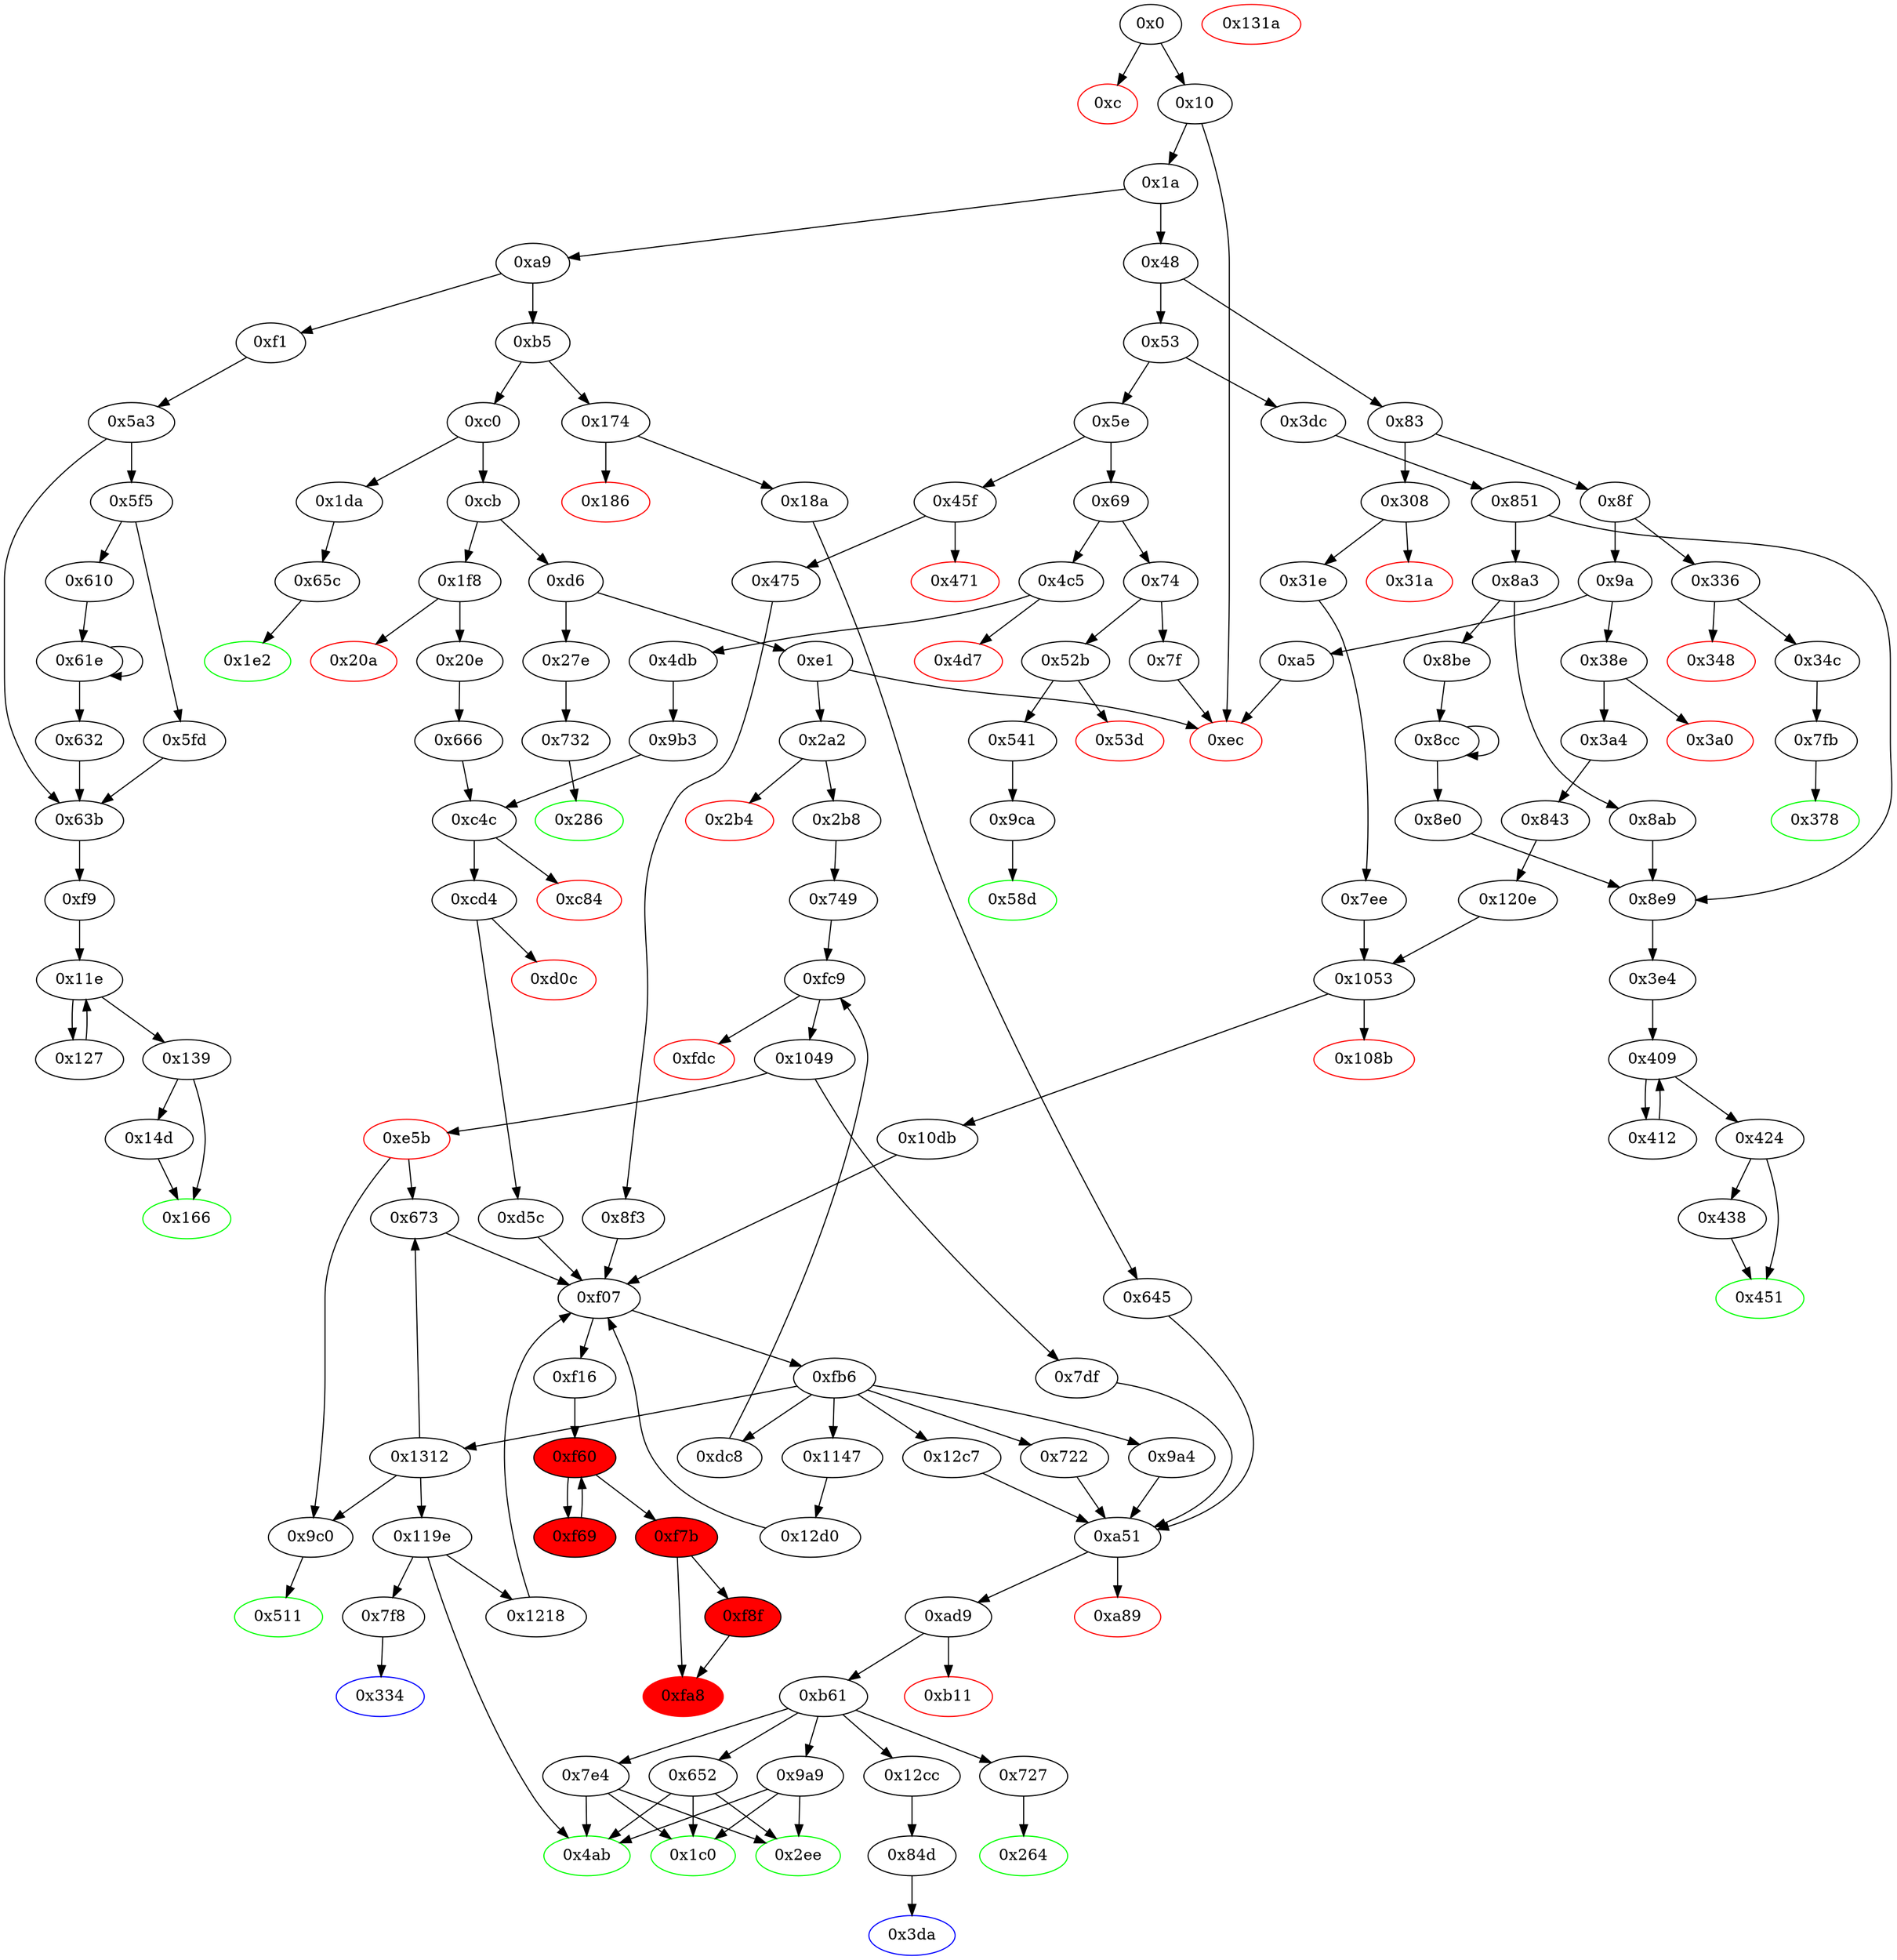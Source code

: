 digraph "" {
"0xfc9" [fillcolor=white, id="0xfc9", style=filled, tooltip="Block 0xfc9\n[0xfc9:0xfdb]\n---\nPredecessors: [0x749, 0xdc8]\nSuccessors: [0xfdc, 0x1049]\n---\n0xfc9 JUMPDEST\n0xfca PUSH1 0x0\n0xfcc DUP1\n0xfcd DUP3\n0xfce DUP5\n0xfcf ADD\n0xfd0 SWAP1\n0xfd1 POP\n0xfd2 DUP4\n0xfd3 DUP2\n0xfd4 LT\n0xfd5 ISZERO\n0xfd6 ISZERO\n0xfd7 ISZERO\n0xfd8 PUSH2 0x1049\n0xfdb JUMPI\n---\n0xfc9: JUMPDEST \n0xfca: V1003 = 0x0\n0xfcf: V1004 = ADD S1 S0\n0xfd4: V1005 = LT V1004 S1\n0xfd5: V1006 = ISZERO V1005\n0xfd6: V1007 = ISZERO V1006\n0xfd7: V1008 = ISZERO V1007\n0xfd8: V1009 = 0x1049\n0xfdb: JUMPI 0x1049 V1008\n---\nEntry stack: [V13, 0x3da, V271, V274, S12, S11, S10, S9, S8, S7, S6, S5, S4, S3, {0x7df, 0xe5b}, S1, S0]\nStack pops: 2\nStack additions: [S1, S0, 0x0, V1004]\nExit stack: [V13, 0x3da, V271, V274, S12, S11, S10, S9, S8, S7, S6, S5, S4, S3, {0x7df, 0xe5b}, S1, S0, 0x0, V1004]\n\nDef sites:\nV13: {0x1a.0x3c}\n0x3da: {0x38e.0x38f}\nV271: {0x3a4.0x3c0}\nV274: {0x3a4.0x3ca}\nS12: {0x843.0x844, 0x1a.0x3c}\nS11: {0x308.0x309, 0x1a.0x3c, 0x3a4.0x3c0, 0x38e.0x38f, 0x1f8.0x1f9}\nS10: {0x3a4.0x3c0, 0x1f8.0x1f9, 0x1a.0x3c, 0x31e.0x324, 0x20e.0x22a, 0x4c5.0x4c6, 0x3a4.0x3ca}\nS9: {0x4db.0x4f7, 0x45f.0x460, 0x20e.0x24a, 0x120e.0x120f, 0x20e.0x22a, 0x7ee.0x7ef, 0x2a2.0x2a3, 0x3a4.0x3ca}\nS8: {0x2b8.0x2d4, 0x4db.0x501, 0x1a.0x3c, 0x20e.0x24a, 0x475.0x491, 0x7ee.0x7f2, 0x20e.0x254, 0x843.0x844, 0x3a4.0x3c0}\nS7: {0x2b8.0x2de, 0x31e.0x324, 0x9b3.0x9b4, 0x475.0x49b, 0x3a4.0x3ca, 0x308.0x309, 0x20e.0x254, 0x3a4.0x3c0, 0x666.0x667}\nS6: {0x31e.0x324, 0x9b3.0x9b6, 0x8f3.0x8f4, 0x1147_0x120e.0x118a, 0x1147_0x7ee.0x118a, 0x749.0x74a, 0x666.0x669, 0x3a4.0x3ca, 0x666.0x667}\nS5: {0x1218.0x1219, 0x8f3.0x8f6, 0x673.0x674, 0x9b3.0x9b9, 0x7ee.0x7ef, 0x20e.0x22a, 0x749.0x74c, 0x1147_0x7ee.0x1190, 0x1147_0x120e.0x1190, 0x120e.0x120f}\nS4: {0x4db.0x4f7, 0x31e.0x324, 0x20e.0x24a, 0x8f3.0x8f9, 0x7ee.0x7f2, 0x3a4.0x3ca, 0x749.0x74f, 0x20e.0x22a, 0x3a4.0x3c0}\nS3: {0x2b8.0x2d4, 0x1218.0x121d, 0x4db.0x501, 0x12d0_0x7ee.0x12d1, 0x12d0_0x120e.0x12d1, 0x31e.0x324, 0x673.0x678, 0x475.0x491, 0x20e.0x254, 0x3a4.0x3ca}\n{0x7df, 0xe5b}: {0x749.0x751, 0xdc8.0xe0b}\nS1: {0x749.0x7d1, 0xdc8.0xe4d}\nS0: {0x2b8.0x2de, 0x1218.0x121d, 0x4db.0x501, 0x12d0_0x7ee.0x12d1, 0x12d0_0x120e.0x12d1, 0x31e.0x324, 0x673.0x678, 0x475.0x491, 0x20e.0x254, 0x3a4.0x3ca}\n"];
"0x11e" [fillcolor=white, id="0x11e", style=filled, tooltip="Block 0x11e\n[0x11e:0x126]\n---\nPredecessors: [0xf9, 0x127]\nSuccessors: [0x127, 0x139]\n---\n0x11e JUMPDEST\n0x11f DUP4\n0x120 DUP2\n0x121 LT\n0x122 ISZERO\n0x123 PUSH2 0x139\n0x126 JUMPI\n---\n0x11e: JUMPDEST \n0x121: V76 = LT S0 V72\n0x122: V77 = ISZERO V76\n0x123: V78 = 0x139\n0x126: JUMPI 0x139 V77\n---\nEntry stack: [V13, V430, V65, V65, V71, V74, V72, V72, V71, V74, S0]\nStack pops: 4\nStack additions: [S3, S2, S1, S0]\nExit stack: [V13, V430, V65, V65, V71, V74, V72, V72, V71, V74, S0]\n\nDef sites:\nV13: {0x1a.0x3c}\nV430: {0x5a3.0x5ca}\nV65: {0xf9.0xfc}\nV65: {0xf9.0xfc}\nV71: {0xf9.0x10f}\nV74: {0xf9.0x117}\nV72: {0xf9.0x113}\nV72: {0xf9.0x113}\nV71: {0xf9.0x10f}\nV74: {0xf9.0x117}\nS0: {0xf9.0x11c, 0x127.0x132}\n"];
"0xf1" [fillcolor=white, id="0xf1", style=filled, tooltip="Block 0xf1\n[0xf1:0xf8]\n---\nPredecessors: [0xa9]\nSuccessors: [0x5a3]\n---\n0xf1 JUMPDEST\n0xf2 PUSH2 0xf9\n0xf5 PUSH2 0x5a3\n0xf8 JUMP\n---\n0xf1: JUMPDEST \n0xf2: V62 = 0xf9\n0xf5: V63 = 0x5a3\n0xf8: JUMP 0x5a3\n---\nEntry stack: [V13]\nStack pops: 0\nStack additions: [0xf9]\nExit stack: [V13, 0xf9]\n\nDef sites:\nV13: {0x1a.0x3c}\n"];
"0x63b" [fillcolor=white, id="0x63b", style=filled, tooltip="Block 0x63b\n[0x63b:0x644]\n---\nPredecessors: [0x5a3, 0x5fd, 0x632]\nSuccessors: [0xf9]\n---\n0x63b JUMPDEST\n0x63c POP\n0x63d POP\n0x63e POP\n0x63f POP\n0x640 POP\n0x641 SWAP1\n0x642 POP\n0x643 SWAP1\n0x644 JUMP\n---\n0x63b: JUMPDEST \n0x644: JUMP 0xf9\n---\nEntry stack: [V13, 0xf9, 0x60, V430, 0x2, V421, S2, S1, S0]\nStack pops: 8\nStack additions: [S5]\nExit stack: [V13, V430]\n\nDef sites:\nV13: {0x1a.0x3c}\n0xf9: {0xf1.0xf2}\n0x60: {0x5a3.0x5a4}\nV430: {0x5a3.0x5ca}\n0x2: {0x5a3.0x5a6}\nV421: {0x5a3.0x5ba}\nS2: {0x5a3.0x5da, 0x632.0x639, 0x5fd.0x60a}\nS1: {0x5a3.0x5a6, 0x61e.0x626}\nS0: {0x610.0x612, 0x5a3.0x5ee}\n"];
"0xb11" [color=red, fillcolor=white, id="0xb11", style=filled, tooltip="Block 0xb11\n[0xb11:0xb60]\n---\nPredecessors: [0xad9]\nSuccessors: []\n---\n0xb11 PUSH1 0x40\n0xb13 MLOAD\n0xb14 PUSH32 0x8c379a000000000000000000000000000000000000000000000000000000000\n0xb35 DUP2\n0xb36 MSTORE\n0xb37 PUSH1 0x4\n0xb39 ADD\n0xb3a DUP1\n0xb3b DUP1\n0xb3c PUSH1 0x20\n0xb3e ADD\n0xb3f DUP3\n0xb40 DUP2\n0xb41 SUB\n0xb42 DUP3\n0xb43 MSTORE\n0xb44 PUSH1 0x22\n0xb46 DUP2\n0xb47 MSTORE\n0xb48 PUSH1 0x20\n0xb4a ADD\n0xb4b DUP1\n0xb4c PUSH2 0x1360\n0xb4f PUSH1 0x22\n0xb51 SWAP2\n0xb52 CODECOPY\n0xb53 PUSH1 0x40\n0xb55 ADD\n0xb56 SWAP2\n0xb57 POP\n0xb58 POP\n0xb59 PUSH1 0x40\n0xb5b MLOAD\n0xb5c DUP1\n0xb5d SWAP2\n0xb5e SUB\n0xb5f SWAP1\n0xb60 REVERT\n---\n0xb11: V766 = 0x40\n0xb13: V767 = M[0x40]\n0xb14: V768 = 0x8c379a000000000000000000000000000000000000000000000000000000000\n0xb36: M[V767] = 0x8c379a000000000000000000000000000000000000000000000000000000000\n0xb37: V769 = 0x4\n0xb39: V770 = ADD 0x4 V767\n0xb3c: V771 = 0x20\n0xb3e: V772 = ADD 0x20 V770\n0xb41: V773 = SUB V772 V770\n0xb43: M[V770] = V773\n0xb44: V774 = 0x22\n0xb47: M[V772] = 0x22\n0xb48: V775 = 0x20\n0xb4a: V776 = ADD 0x20 V772\n0xb4c: V777 = 0x1360\n0xb4f: V778 = 0x22\n0xb52: CODECOPY V776 0x1360 0x22\n0xb53: V779 = 0x40\n0xb55: V780 = ADD 0x40 V776\n0xb59: V781 = 0x40\n0xb5b: V782 = M[0x40]\n0xb5e: V783 = SUB V780 V782\n0xb60: REVERT V782 V783\n---\nEntry stack: [V13, S9, S8, S7, S6, S5, S4, {0x652, 0x727, 0x7e4, 0x9a9, 0x12cc}, S2, S1, S0]\nStack pops: 0\nStack additions: []\nExit stack: [V13, S9, S8, S7, S6, S5, S4, {0x652, 0x727, 0x7e4, 0x9a9, 0x12cc}, S2, S1, S0]\n\nDef sites:\nV13: {0x1a.0x3c}\nS9: {0x1a.0x3c, 0x38e.0x38f}\nS8: {0x1f8.0x1f9, 0x1a.0x3c, 0x3a4.0x3c0}\nS7: {0x3a4.0x3ca, 0x2a2.0x2a3, 0x174.0x175, 0x45f.0x460, 0x20e.0x22a}\nS6: {0x2b8.0x2d4, 0x843.0x844, 0x18a.0x1a6, 0x475.0x491, 0x20e.0x24a}\nS5: {0x2b8.0x2de, 0x18a.0x1b0, 0x475.0x49b, 0x3a4.0x3c0, 0x20e.0x254}\nS4: {0x749.0x74a, 0x8f3.0x8f4, 0x645.0x646, 0x3a4.0x3ca, 0x666.0x667}\n{0x652, 0x727, 0x7e4, 0x9a9, 0x12cc}: {0x749.0x74c, 0x8f3.0x8f6, 0x673.0x674, 0x645.0x648, 0x1218.0x1219}\nS2: {0x749.0x74f, 0x8f3.0x8f9, 0x645.0x64b, 0x3a4.0x3c0, 0x20e.0x22a}\nS1: {0x2b8.0x2d4, 0x673.0x678, 0x18a.0x1a6, 0x475.0x491, 0x1218.0x121d}\nS0: {0xfc9_0x749.0xfcf, 0x18a.0x1b0, 0xfb6_0x8f3.0xfbc, 0xfb6_0x1218.0xfbc, 0xfb6_0x673.0xfbc}\n"];
"0x65c" [fillcolor=white, id="0x65c", style=filled, tooltip="Block 0x65c\n[0x65c:0x665]\n---\nPredecessors: [0x1da]\nSuccessors: [0x1e2]\n---\n0x65c JUMPDEST\n0x65d PUSH1 0x0\n0x65f PUSH1 0x5\n0x661 SLOAD\n0x662 SWAP1\n0x663 POP\n0x664 SWAP1\n0x665 JUMP\n---\n0x65c: JUMPDEST \n0x65d: V479 = 0x0\n0x65f: V480 = 0x5\n0x661: V481 = S[0x5]\n0x665: JUMP 0x1e2\n---\nEntry stack: [V13, 0x1e2]\nStack pops: 1\nStack additions: [V481]\nExit stack: [V13, V481]\n\nDef sites:\nV13: {0x1a.0x3c}\n0x1e2: {0x1da.0x1db}\n"];
"0xdc8" [fillcolor=white, id="0xdc8", style=filled, tooltip="Block 0xdc8\n[0xdc8:0xe5a]\n---\nPredecessors: [0xfb6]\nSuccessors: [0xfc9]\n---\n0xdc8 JUMPDEST\n0xdc9 PUSH1 0x0\n0xdcb DUP1\n0xdcc DUP6\n0xdcd PUSH20 0xffffffffffffffffffffffffffffffffffffffff\n0xde2 AND\n0xde3 PUSH20 0xffffffffffffffffffffffffffffffffffffffff\n0xdf8 AND\n0xdf9 DUP2\n0xdfa MSTORE\n0xdfb PUSH1 0x20\n0xdfd ADD\n0xdfe SWAP1\n0xdff DUP2\n0xe00 MSTORE\n0xe01 PUSH1 0x20\n0xe03 ADD\n0xe04 PUSH1 0x0\n0xe06 SHA3\n0xe07 DUP2\n0xe08 SWAP1\n0xe09 SSTORE\n0xe0a POP\n0xe0b PUSH2 0xe5b\n0xe0e DUP2\n0xe0f PUSH1 0x0\n0xe11 DUP1\n0xe12 DUP6\n0xe13 PUSH20 0xffffffffffffffffffffffffffffffffffffffff\n0xe28 AND\n0xe29 PUSH20 0xffffffffffffffffffffffffffffffffffffffff\n0xe3e AND\n0xe3f DUP2\n0xe40 MSTORE\n0xe41 PUSH1 0x20\n0xe43 ADD\n0xe44 SWAP1\n0xe45 DUP2\n0xe46 MSTORE\n0xe47 PUSH1 0x20\n0xe49 ADD\n0xe4a PUSH1 0x0\n0xe4c SHA3\n0xe4d SLOAD\n0xe4e PUSH2 0xfc9\n0xe51 SWAP1\n0xe52 SWAP2\n0xe53 SWAP1\n0xe54 PUSH4 0xffffffff\n0xe59 AND\n0xe5a JUMP\n---\n0xdc8: JUMPDEST \n0xdc9: V901 = 0x0\n0xdcd: V902 = 0xffffffffffffffffffffffffffffffffffffffff\n0xde2: V903 = AND 0xffffffffffffffffffffffffffffffffffffffff S3\n0xde3: V904 = 0xffffffffffffffffffffffffffffffffffffffff\n0xdf8: V905 = AND 0xffffffffffffffffffffffffffffffffffffffff V903\n0xdfa: M[0x0] = V905\n0xdfb: V906 = 0x20\n0xdfd: V907 = ADD 0x20 0x0\n0xe00: M[0x20] = 0x0\n0xe01: V908 = 0x20\n0xe03: V909 = ADD 0x20 0x20\n0xe04: V910 = 0x0\n0xe06: V911 = SHA3 0x0 0x40\n0xe09: S[V911] = V1002\n0xe0b: V912 = 0xe5b\n0xe0f: V913 = 0x0\n0xe13: V914 = 0xffffffffffffffffffffffffffffffffffffffff\n0xe28: V915 = AND 0xffffffffffffffffffffffffffffffffffffffff S2\n0xe29: V916 = 0xffffffffffffffffffffffffffffffffffffffff\n0xe3e: V917 = AND 0xffffffffffffffffffffffffffffffffffffffff V915\n0xe40: M[0x0] = V917\n0xe41: V918 = 0x20\n0xe43: V919 = ADD 0x20 0x0\n0xe46: M[0x20] = 0x0\n0xe47: V920 = 0x20\n0xe49: V921 = ADD 0x20 0x20\n0xe4a: V922 = 0x0\n0xe4c: V923 = SHA3 0x0 0x40\n0xe4d: V924 = S[V923]\n0xe4e: V925 = 0xfc9\n0xe54: V926 = 0xffffffff\n0xe59: V927 = AND 0xffffffff 0xfc9\n0xe5a: JUMP 0xfc9\n---\nEntry stack: [V13, 0x3da, V271, V274, S10, S9, S8, S7, S6, S5, S4, S3, S2, S1, V1002]\nStack pops: 4\nStack additions: [S3, S2, S1, 0xe5b, V924, S1]\nExit stack: [V13, 0x3da, V271, V274, S10, S9, S8, S7, S6, S5, S4, S3, S2, S1, 0xe5b, V924, S1]\n\nDef sites:\nV13: {0x1a.0x3c}\n0x3da: {0x38e.0x38f}\nV271: {0x3a4.0x3c0}\nV274: {0x3a4.0x3ca}\nS10: {0x843.0x844, 0x1a.0x3c}\nS9: {0x308.0x309, 0x1a.0x3c, 0x3a4.0x3c0, 0x38e.0x38f, 0x1f8.0x1f9}\nS8: {0x3a4.0x3c0, 0x1f8.0x1f9, 0x1a.0x3c, 0x31e.0x324, 0x20e.0x22a, 0x4c5.0x4c6, 0x3a4.0x3ca}\nS7: {0x4db.0x4f7, 0x1a.0x3c, 0x45f.0x460, 0x20e.0x24a, 0x20e.0x22a, 0x120e.0x120f, 0x7ee.0x7ef, 0x4c5.0x4c6, 0x3a4.0x3ca}\nS6: {0x4db.0x4f7, 0x1a.0x3c, 0x4db.0x501, 0x20e.0x24a, 0x20e.0x254, 0x475.0x491, 0x7ee.0x7f2, 0x843.0x844, 0x2a2.0x2a3, 0x3a4.0x3c0}\nS5: {0x2b8.0x2d4, 0x4db.0x501, 0x31e.0x324, 0x9b3.0x9b4, 0x475.0x49b, 0x3a4.0x3c0, 0x308.0x309, 0x20e.0x254, 0x3a4.0x3ca, 0x666.0x667}\nS4: {0x2b8.0x2de, 0x31e.0x324, 0x8f3.0x8f4, 0x9b3.0x9b4, 0x9b3.0x9b6, 0x1147_0x7ee.0x118a, 0x1147_0x120e.0x118a, 0x666.0x669, 0x3a4.0x3ca, 0x666.0x667}\nS3: {0x1218.0x1219, 0x8f3.0x8f6, 0x120e.0x120f, 0x673.0x674, 0x7ee.0x7ef, 0x9b3.0x9b9, 0x1147_0x120e.0x1190, 0x1147_0x7ee.0x1190, 0x20e.0x22a}\nS2: {0x4db.0x4f7, 0x1a.0x3c, 0x31e.0x324, 0x8f3.0x8f9, 0x20e.0x24a, 0x3a4.0x3c0, 0x7ee.0x7f2, 0x308.0x309, 0x20e.0x22a, 0x4c5.0x4c6, 0x3a4.0x3ca}\nS1: {0x1218.0x121d, 0x4db.0x501, 0x12d0_0x7ee.0x12d1, 0x12d0_0x120e.0x12d1, 0x31e.0x324, 0x673.0x678, 0x475.0x491, 0x20e.0x254, 0x3a4.0x3ca}\nV1002: {0xfb6.0xfbc}\n"];
"0x166" [color=green, fillcolor=white, id="0x166", style=filled, tooltip="Block 0x166\n[0x166:0x173]\n---\nPredecessors: [0x139, 0x14d]\nSuccessors: []\n---\n0x166 JUMPDEST\n0x167 POP\n0x168 SWAP3\n0x169 POP\n0x16a POP\n0x16b POP\n0x16c PUSH1 0x40\n0x16e MLOAD\n0x16f DUP1\n0x170 SWAP2\n0x171 SUB\n0x172 SWAP1\n0x173 RETURN\n---\n0x166: JUMPDEST \n0x16c: V102 = 0x40\n0x16e: V103 = M[0x40]\n0x171: V104 = SUB S1 V103\n0x173: RETURN V103 V104\n---\nEntry stack: [V13, V430, V65, V65, S1, V87]\nStack pops: 5\nStack additions: []\nExit stack: [V13]\n\nDef sites:\nV13: {0x1a.0x3c}\nV430: {0x5a3.0x5ca}\nV65: {0xf9.0xfc}\nV65: {0xf9.0xfc}\nS1: {0x139.0x142, 0x14d.0x163}\nV87: {0x139.0x146}\n"];
"0x5a3" [fillcolor=white, id="0x5a3", style=filled, tooltip="Block 0x5a3\n[0x5a3:0x5f4]\n---\nPredecessors: [0xf1]\nSuccessors: [0x5f5, 0x63b]\n---\n0x5a3 JUMPDEST\n0x5a4 PUSH1 0x60\n0x5a6 PUSH1 0x2\n0x5a8 DUP1\n0x5a9 SLOAD\n0x5aa PUSH1 0x1\n0x5ac DUP2\n0x5ad PUSH1 0x1\n0x5af AND\n0x5b0 ISZERO\n0x5b1 PUSH2 0x100\n0x5b4 MUL\n0x5b5 SUB\n0x5b6 AND\n0x5b7 PUSH1 0x2\n0x5b9 SWAP1\n0x5ba DIV\n0x5bb DUP1\n0x5bc PUSH1 0x1f\n0x5be ADD\n0x5bf PUSH1 0x20\n0x5c1 DUP1\n0x5c2 SWAP2\n0x5c3 DIV\n0x5c4 MUL\n0x5c5 PUSH1 0x20\n0x5c7 ADD\n0x5c8 PUSH1 0x40\n0x5ca MLOAD\n0x5cb SWAP1\n0x5cc DUP2\n0x5cd ADD\n0x5ce PUSH1 0x40\n0x5d0 MSTORE\n0x5d1 DUP1\n0x5d2 SWAP3\n0x5d3 SWAP2\n0x5d4 SWAP1\n0x5d5 DUP2\n0x5d6 DUP2\n0x5d7 MSTORE\n0x5d8 PUSH1 0x20\n0x5da ADD\n0x5db DUP3\n0x5dc DUP1\n0x5dd SLOAD\n0x5de PUSH1 0x1\n0x5e0 DUP2\n0x5e1 PUSH1 0x1\n0x5e3 AND\n0x5e4 ISZERO\n0x5e5 PUSH2 0x100\n0x5e8 MUL\n0x5e9 SUB\n0x5ea AND\n0x5eb PUSH1 0x2\n0x5ed SWAP1\n0x5ee DIV\n0x5ef DUP1\n0x5f0 ISZERO\n0x5f1 PUSH2 0x63b\n0x5f4 JUMPI\n---\n0x5a3: JUMPDEST \n0x5a4: V409 = 0x60\n0x5a6: V410 = 0x2\n0x5a9: V411 = S[0x2]\n0x5aa: V412 = 0x1\n0x5ad: V413 = 0x1\n0x5af: V414 = AND 0x1 V411\n0x5b0: V415 = ISZERO V414\n0x5b1: V416 = 0x100\n0x5b4: V417 = MUL 0x100 V415\n0x5b5: V418 = SUB V417 0x1\n0x5b6: V419 = AND V418 V411\n0x5b7: V420 = 0x2\n0x5ba: V421 = DIV V419 0x2\n0x5bc: V422 = 0x1f\n0x5be: V423 = ADD 0x1f V421\n0x5bf: V424 = 0x20\n0x5c3: V425 = DIV V423 0x20\n0x5c4: V426 = MUL V425 0x20\n0x5c5: V427 = 0x20\n0x5c7: V428 = ADD 0x20 V426\n0x5c8: V429 = 0x40\n0x5ca: V430 = M[0x40]\n0x5cd: V431 = ADD V430 V428\n0x5ce: V432 = 0x40\n0x5d0: M[0x40] = V431\n0x5d7: M[V430] = V421\n0x5d8: V433 = 0x20\n0x5da: V434 = ADD 0x20 V430\n0x5dd: V435 = S[0x2]\n0x5de: V436 = 0x1\n0x5e1: V437 = 0x1\n0x5e3: V438 = AND 0x1 V435\n0x5e4: V439 = ISZERO V438\n0x5e5: V440 = 0x100\n0x5e8: V441 = MUL 0x100 V439\n0x5e9: V442 = SUB V441 0x1\n0x5ea: V443 = AND V442 V435\n0x5eb: V444 = 0x2\n0x5ee: V445 = DIV V443 0x2\n0x5f0: V446 = ISZERO V445\n0x5f1: V447 = 0x63b\n0x5f4: JUMPI 0x63b V446\n---\nEntry stack: [V13, 0xf9]\nStack pops: 0\nStack additions: [0x60, V430, 0x2, V421, V434, 0x2, V445]\nExit stack: [V13, 0xf9, 0x60, V430, 0x2, V421, V434, 0x2, V445]\n\nDef sites:\nV13: {0x1a.0x3c}\n0xf9: {0xf1.0xf2}\n"];
"0x38e" [fillcolor=white, id="0x38e", style=filled, tooltip="Block 0x38e\n[0x38e:0x39f]\n---\nPredecessors: [0x9a]\nSuccessors: [0x3a0, 0x3a4]\n---\n0x38e JUMPDEST\n0x38f PUSH2 0x3da\n0x392 PUSH1 0x4\n0x394 DUP1\n0x395 CALLDATASIZE\n0x396 SUB\n0x397 PUSH1 0x40\n0x399 DUP2\n0x39a LT\n0x39b ISZERO\n0x39c PUSH2 0x3a4\n0x39f JUMPI\n---\n0x38e: JUMPDEST \n0x38f: V259 = 0x3da\n0x392: V260 = 0x4\n0x395: V261 = CALLDATASIZE\n0x396: V262 = SUB V261 0x4\n0x397: V263 = 0x40\n0x39a: V264 = LT V262 0x40\n0x39b: V265 = ISZERO V264\n0x39c: V266 = 0x3a4\n0x39f: JUMPI 0x3a4 V265\n---\nEntry stack: [V13]\nStack pops: 0\nStack additions: [0x3da, 0x4, V262]\nExit stack: [V13, 0x3da, 0x4, V262]\n\nDef sites:\nV13: {0x1a.0x3c}\n"];
"0x1053" [fillcolor=white, id="0x1053", style=filled, tooltip="Block 0x1053\n[0x1053:0x108a]\n---\nPredecessors: [0x7ee, 0x120e]\nSuccessors: [0x108b, 0x10db]\n---\n0x1053 JUMPDEST\n0x1054 PUSH1 0x0\n0x1056 PUSH20 0xffffffffffffffffffffffffffffffffffffffff\n0x106b AND\n0x106c DUP3\n0x106d PUSH20 0xffffffffffffffffffffffffffffffffffffffff\n0x1082 AND\n0x1083 EQ\n0x1084 ISZERO\n0x1085 ISZERO\n0x1086 ISZERO\n0x1087 PUSH2 0x10db\n0x108a JUMPI\n---\n0x1053: JUMPDEST \n0x1054: V1027 = 0x0\n0x1056: V1028 = 0xffffffffffffffffffffffffffffffffffffffff\n0x106b: V1029 = AND 0xffffffffffffffffffffffffffffffffffffffff 0x0\n0x106d: V1030 = 0xffffffffffffffffffffffffffffffffffffffff\n0x1082: V1031 = AND 0xffffffffffffffffffffffffffffffffffffffff S1\n0x1083: V1032 = EQ V1031 0x0\n0x1084: V1033 = ISZERO V1032\n0x1085: V1034 = ISZERO V1033\n0x1086: V1035 = ISZERO V1034\n0x1087: V1036 = 0x10db\n0x108a: JUMPI 0x10db V1035\n---\nEntry stack: [V13, 0x3da, V271, V274, S5, S4, S3, {0x7f8, 0x1218}, S1, S0]\nStack pops: 2\nStack additions: [S1, S0]\nExit stack: [V13, 0x3da, V271, V274, S5, S4, S3, {0x7f8, 0x1218}, S1, S0]\n\nDef sites:\nV13: {0x1a.0x3c}\n0x3da: {0x38e.0x38f}\nV271: {0x3a4.0x3c0}\nV274: {0x3a4.0x3ca}\nS5: {0x843.0x844, 0x1a.0x3c}\nS4: {0x308.0x309, 0x3a4.0x3c0}\nS3: {0x3a4.0x3ca, 0x31e.0x324}\n{0x7f8, 0x1218}: {0x120e.0x120f, 0x7ee.0x7ef}\nS1: {0x3a4.0x3c0, 0x7ee.0x7f2}\nS0: {0x3a4.0x3ca, 0x31e.0x324}\n"];
"0xa5" [fillcolor=white, id="0xa5", style=filled, tooltip="Block 0xa5\n[0xa5:0xa8]\n---\nPredecessors: [0x9a]\nSuccessors: [0xec]\n---\n0xa5 PUSH2 0xec\n0xa8 JUMP\n---\n0xa5: V42 = 0xec\n0xa8: JUMP 0xec\n---\nEntry stack: [V13]\nStack pops: 0\nStack additions: []\nExit stack: [V13]\n\nDef sites:\nV13: {0x1a.0x3c}\n"];
"0x0" [fillcolor=white, id="0x0", style=filled, tooltip="Block 0x0\n[0x0:0xb]\n---\nPredecessors: []\nSuccessors: [0xc, 0x10]\n---\n0x0 PUSH1 0x80\n0x2 PUSH1 0x40\n0x4 MSTORE\n0x5 CALLVALUE\n0x6 DUP1\n0x7 ISZERO\n0x8 PUSH2 0x10\n0xb JUMPI\n---\n0x0: V0 = 0x80\n0x2: V1 = 0x40\n0x4: M[0x40] = 0x80\n0x5: V2 = CALLVALUE\n0x7: V3 = ISZERO V2\n0x8: V4 = 0x10\n0xb: JUMPI 0x10 V3\n---\nEntry stack: []\nStack pops: 0\nStack additions: [V2]\nExit stack: [V2]\n\nDef sites:\n"];
"0x632" [fillcolor=white, id="0x632", style=filled, tooltip="Block 0x632\n[0x632:0x63a]\n---\nPredecessors: [0x61e]\nSuccessors: [0x63b]\n---\n0x632 DUP3\n0x633 SWAP1\n0x634 SUB\n0x635 PUSH1 0x1f\n0x637 AND\n0x638 DUP3\n0x639 ADD\n0x63a SWAP2\n---\n0x634: V470 = SUB V467 V458\n0x635: V471 = 0x1f\n0x637: V472 = AND 0x1f V470\n0x639: V473 = ADD V458 V472\n---\nEntry stack: [V13, 0xf9, 0x60, V430, 0x2, V421, V458, V465, V467]\nStack pops: 3\nStack additions: [V473, S1, S2]\nExit stack: [V13, 0xf9, 0x60, V430, 0x2, V421, V473, V465, V458]\n\nDef sites:\nV13: {0x1a.0x3c}\n0xf9: {0xf1.0xf2}\n0x60: {0x5a3.0x5a4}\nV430: {0x5a3.0x5ca}\n0x2: {0x5a3.0x5a6}\nV421: {0x5a3.0x5ba}\nV458: {0x610.0x612}\nV465: {0x61e.0x626}\nV467: {0x61e.0x62a}\n"];
"0x9a4" [fillcolor=white, id="0x9a4", style=filled, tooltip="Block 0x9a4\n[0x9a4:0x9a8]\n---\nPredecessors: [0xfb6]\nSuccessors: [0xa51]\n---\n0x9a4 JUMPDEST\n0x9a5 PUSH2 0xa51\n0x9a8 JUMP\n---\n0x9a4: JUMPDEST \n0x9a5: V696 = 0xa51\n0x9a8: JUMP 0xa51\n---\nEntry stack: [V13, 0x3da, V271, V274, S10, S9, S8, S7, S6, S5, S4, S3, S2, S1, V1002]\nStack pops: 0\nStack additions: []\nExit stack: [V13, 0x3da, V271, V274, S10, S9, S8, S7, S6, S5, S4, S3, S2, S1, V1002]\n\nDef sites:\nV13: {0x1a.0x3c}\n0x3da: {0x38e.0x38f}\nV271: {0x3a4.0x3c0}\nV274: {0x3a4.0x3ca}\nS10: {0x843.0x844, 0x1a.0x3c}\nS9: {0x308.0x309, 0x1a.0x3c, 0x3a4.0x3c0, 0x38e.0x38f, 0x1f8.0x1f9}\nS8: {0x3a4.0x3c0, 0x1f8.0x1f9, 0x1a.0x3c, 0x31e.0x324, 0x20e.0x22a, 0x4c5.0x4c6, 0x3a4.0x3ca}\nS7: {0x7ee.0x7ef, 0x20e.0x24a, 0x4db.0x4f7, 0x45f.0x460, 0x120e.0x120f, 0x20e.0x22a, 0x3a4.0x3ca}\nS6: {0x4db.0x501, 0x1a.0x3c, 0x20e.0x254, 0x475.0x491, 0x7ee.0x7f2, 0x20e.0x24a, 0x843.0x844, 0x3a4.0x3c0}\nS5: {0x31e.0x324, 0x9b3.0x9b4, 0x475.0x49b, 0x3a4.0x3c0, 0x308.0x309, 0x20e.0x254, 0x3a4.0x3ca, 0x666.0x667}\nS4: {0x31e.0x324, 0x9b3.0x9b6, 0x8f3.0x8f4, 0x1147_0x120e.0x118a, 0x1147_0x7ee.0x118a, 0x666.0x667, 0x3a4.0x3ca, 0x666.0x669}\nS3: {0x1218.0x1219, 0x8f3.0x8f6, 0x673.0x674, 0x120e.0x120f, 0x7ee.0x7ef, 0x9b3.0x9b9, 0x1147_0x7ee.0x1190, 0x1147_0x120e.0x1190, 0x20e.0x22a}\nS2: {0x4db.0x4f7, 0x31e.0x324, 0x20e.0x22a, 0x20e.0x24a, 0x8f3.0x8f9, 0x3a4.0x3c0, 0x7ee.0x7f2, 0x3a4.0x3ca}\nS1: {0x1218.0x121d, 0x4db.0x501, 0x12d0_0x7ee.0x12d1, 0x12d0_0x120e.0x12d1, 0x31e.0x324, 0x673.0x678, 0x475.0x491, 0x20e.0x254, 0x3a4.0x3ca}\nV1002: {0xfb6.0xfbc}\n"];
"0xd6" [fillcolor=white, id="0xd6", style=filled, tooltip="Block 0xd6\n[0xd6:0xe0]\n---\nPredecessors: [0xcb]\nSuccessors: [0xe1, 0x27e]\n---\n0xd6 DUP1\n0xd7 PUSH4 0x313ce567\n0xdc EQ\n0xdd PUSH2 0x27e\n0xe0 JUMPI\n---\n0xd7: V55 = 0x313ce567\n0xdc: V56 = EQ 0x313ce567 V13\n0xdd: V57 = 0x27e\n0xe0: JUMPI 0x27e V56\n---\nEntry stack: [V13]\nStack pops: 1\nStack additions: [S0]\nExit stack: [V13]\n\nDef sites:\nV13: {0x1a.0x3c}\n"];
"0x186" [color=red, fillcolor=white, id="0x186", style=filled, tooltip="Block 0x186\n[0x186:0x189]\n---\nPredecessors: [0x174]\nSuccessors: []\n---\n0x186 PUSH1 0x0\n0x188 DUP1\n0x189 REVERT\n---\n0x186: V113 = 0x0\n0x189: REVERT 0x0 0x0\n---\nEntry stack: [V13, 0x1c0, 0x4, V108]\nStack pops: 0\nStack additions: []\nExit stack: [V13, 0x1c0, 0x4, V108]\n\nDef sites:\nV13: {0x1a.0x3c}\n0x1c0: {0x174.0x175}\n0x4: {0x174.0x178}\nV108: {0x174.0x17c}\n"];
"0x3a4" [fillcolor=white, id="0x3a4", style=filled, tooltip="Block 0x3a4\n[0x3a4:0x3d9]\n---\nPredecessors: [0x38e]\nSuccessors: [0x843]\n---\n0x3a4 JUMPDEST\n0x3a5 DUP2\n0x3a6 ADD\n0x3a7 SWAP1\n0x3a8 DUP1\n0x3a9 DUP1\n0x3aa CALLDATALOAD\n0x3ab PUSH20 0xffffffffffffffffffffffffffffffffffffffff\n0x3c0 AND\n0x3c1 SWAP1\n0x3c2 PUSH1 0x20\n0x3c4 ADD\n0x3c5 SWAP1\n0x3c6 SWAP3\n0x3c7 SWAP2\n0x3c8 SWAP1\n0x3c9 DUP1\n0x3ca CALLDATALOAD\n0x3cb SWAP1\n0x3cc PUSH1 0x20\n0x3ce ADD\n0x3cf SWAP1\n0x3d0 SWAP3\n0x3d1 SWAP2\n0x3d2 SWAP1\n0x3d3 POP\n0x3d4 POP\n0x3d5 POP\n0x3d6 PUSH2 0x843\n0x3d9 JUMP\n---\n0x3a4: JUMPDEST \n0x3a6: V268 = ADD 0x4 V262\n0x3aa: V269 = CALLDATALOAD 0x4\n0x3ab: V270 = 0xffffffffffffffffffffffffffffffffffffffff\n0x3c0: V271 = AND 0xffffffffffffffffffffffffffffffffffffffff V269\n0x3c2: V272 = 0x20\n0x3c4: V273 = ADD 0x20 0x4\n0x3ca: V274 = CALLDATALOAD 0x24\n0x3cc: V275 = 0x20\n0x3ce: V276 = ADD 0x20 0x24\n0x3d6: V277 = 0x843\n0x3d9: JUMP 0x843\n---\nEntry stack: [V13, 0x3da, 0x4, V262]\nStack pops: 2\nStack additions: [V271, V274]\nExit stack: [V13, 0x3da, V271, V274]\n\nDef sites:\nV13: {0x1a.0x3c}\n0x3da: {0x38e.0x38f}\n0x4: {0x38e.0x392}\nV262: {0x38e.0x396}\n"];
"0x4ab" [color=green, fillcolor=white, id="0x4ab", style=filled, tooltip="Block 0x4ab\n[0x4ab:0x4c4]\n---\nPredecessors: [0x652, 0x7e4, 0x9a9, 0x119e]\nSuccessors: []\n---\n0x4ab JUMPDEST\n0x4ac PUSH1 0x40\n0x4ae MLOAD\n0x4af DUP1\n0x4b0 DUP3\n0x4b1 ISZERO\n0x4b2 ISZERO\n0x4b3 ISZERO\n0x4b4 ISZERO\n0x4b5 DUP2\n0x4b6 MSTORE\n0x4b7 PUSH1 0x20\n0x4b9 ADD\n0x4ba SWAP2\n0x4bb POP\n0x4bc POP\n0x4bd PUSH1 0x40\n0x4bf MLOAD\n0x4c0 DUP1\n0x4c1 SWAP2\n0x4c2 SUB\n0x4c3 SWAP1\n0x4c4 RETURN\n---\n0x4ab: JUMPDEST \n0x4ac: V340 = 0x40\n0x4ae: V341 = M[0x40]\n0x4b1: V342 = ISZERO 0x1\n0x4b2: V343 = ISZERO 0x0\n0x4b3: V344 = ISZERO 0x1\n0x4b4: V345 = ISZERO 0x0\n0x4b6: M[V341] = 0x1\n0x4b7: V346 = 0x20\n0x4b9: V347 = ADD 0x20 V341\n0x4bd: V348 = 0x40\n0x4bf: V349 = M[0x40]\n0x4c2: V350 = SUB V347 V349\n0x4c4: RETURN V349 V350\n---\nEntry stack: [V13, S2, S1, 0x1]\nStack pops: 1\nStack additions: []\nExit stack: [V13, S2, S1]\n\nDef sites:\nV13: {0x1a.0x3c}\nS2: {0x1a.0x3c, 0x38e.0x38f}\nS1: {0x1f8.0x1f9, 0x1a.0x3c, 0x3a4.0x3c0}\n0x1: {0x9a9.0x9aa}\n"];
"0x174" [fillcolor=white, id="0x174", style=filled, tooltip="Block 0x174\n[0x174:0x185]\n---\nPredecessors: [0xb5]\nSuccessors: [0x186, 0x18a]\n---\n0x174 JUMPDEST\n0x175 PUSH2 0x1c0\n0x178 PUSH1 0x4\n0x17a DUP1\n0x17b CALLDATASIZE\n0x17c SUB\n0x17d PUSH1 0x40\n0x17f DUP2\n0x180 LT\n0x181 ISZERO\n0x182 PUSH2 0x18a\n0x185 JUMPI\n---\n0x174: JUMPDEST \n0x175: V105 = 0x1c0\n0x178: V106 = 0x4\n0x17b: V107 = CALLDATASIZE\n0x17c: V108 = SUB V107 0x4\n0x17d: V109 = 0x40\n0x180: V110 = LT V108 0x40\n0x181: V111 = ISZERO V110\n0x182: V112 = 0x18a\n0x185: JUMPI 0x18a V111\n---\nEntry stack: [V13]\nStack pops: 0\nStack additions: [0x1c0, 0x4, V108]\nExit stack: [V13, 0x1c0, 0x4, V108]\n\nDef sites:\nV13: {0x1a.0x3c}\n"];
"0xad9" [fillcolor=white, id="0xad9", style=filled, tooltip="Block 0xad9\n[0xad9:0xb10]\n---\nPredecessors: [0xa51]\nSuccessors: [0xb11, 0xb61]\n---\n0xad9 JUMPDEST\n0xada PUSH1 0x0\n0xadc PUSH20 0xffffffffffffffffffffffffffffffffffffffff\n0xaf1 AND\n0xaf2 DUP3\n0xaf3 PUSH20 0xffffffffffffffffffffffffffffffffffffffff\n0xb08 AND\n0xb09 EQ\n0xb0a ISZERO\n0xb0b ISZERO\n0xb0c ISZERO\n0xb0d PUSH2 0xb61\n0xb10 JUMPI\n---\n0xad9: JUMPDEST \n0xada: V756 = 0x0\n0xadc: V757 = 0xffffffffffffffffffffffffffffffffffffffff\n0xaf1: V758 = AND 0xffffffffffffffffffffffffffffffffffffffff 0x0\n0xaf3: V759 = 0xffffffffffffffffffffffffffffffffffffffff\n0xb08: V760 = AND 0xffffffffffffffffffffffffffffffffffffffff S1\n0xb09: V761 = EQ V760 0x0\n0xb0a: V762 = ISZERO V761\n0xb0b: V763 = ISZERO V762\n0xb0c: V764 = ISZERO V763\n0xb0d: V765 = 0xb61\n0xb10: JUMPI 0xb61 V764\n---\nEntry stack: [V13, 0x3da, V271, V274, S10, S9, S8, S7, S6, S5, S4, S3, S2, S1, S0]\nStack pops: 2\nStack additions: [S1, S0]\nExit stack: [V13, 0x3da, V271, V274, S10, S9, S8, S7, S6, S5, S4, S3, S2, S1, S0]\n\nDef sites:\nV13: {0x1a.0x3c}\n0x3da: {0x38e.0x38f}\nV271: {0x3a4.0x3c0}\nV274: {0x3a4.0x3ca}\nS10: {0x843.0x844, 0x1a.0x3c}\nS9: {0x1f8.0x1f9, 0x1a.0x3c, 0x308.0x309, 0x3a4.0x3c0, 0x38e.0x38f}\nS8: {0x3a4.0x3c0, 0x1f8.0x1f9, 0x1a.0x3c, 0x31e.0x324, 0x20e.0x22a, 0x4c5.0x4c6, 0x3a4.0x3ca}\nS7: {0x4db.0x4f7, 0x45f.0x460, 0x20e.0x24a, 0x120e.0x120f, 0x20e.0x22a, 0x174.0x175, 0x7ee.0x7ef, 0x2a2.0x2a3, 0x3a4.0x3ca}\nS6: {0x2b8.0x2d4, 0x4db.0x501, 0x1a.0x3c, 0x20e.0x24a, 0x475.0x491, 0x7ee.0x7f2, 0x18a.0x1a6, 0x20e.0x254, 0x843.0x844, 0x3a4.0x3c0}\nS5: {0x2b8.0x2de, 0x31e.0x324, 0x9b3.0x9b4, 0x475.0x49b, 0x3a4.0x3ca, 0x308.0x309, 0x18a.0x1b0, 0x20e.0x254, 0x3a4.0x3c0, 0x666.0x667}\nS4: {0x31e.0x324, 0x9b3.0x9b6, 0x8f3.0x8f4, 0x1147_0x120e.0x118a, 0x1147_0x7ee.0x118a, 0x749.0x74a, 0x666.0x669, 0x645.0x646, 0x3a4.0x3ca, 0x666.0x667}\nS3: {0x1218.0x1219, 0x8f3.0x8f6, 0x673.0x674, 0x9b3.0x9b9, 0x7ee.0x7ef, 0x20e.0x22a, 0x749.0x74c, 0x1147_0x7ee.0x1190, 0x1147_0x120e.0x1190, 0x120e.0x120f, 0x645.0x648}\nS2: {0x4db.0x4f7, 0x31e.0x324, 0x20e.0x24a, 0x8f3.0x8f9, 0x7ee.0x7f2, 0x3a4.0x3ca, 0x749.0x74f, 0x20e.0x22a, 0x645.0x64b, 0x3a4.0x3c0}\nS1: {0x1218.0x121d, 0x4db.0x501, 0x2b8.0x2d4, 0x12d0_0x7ee.0x12d1, 0x12d0_0x120e.0x12d1, 0x31e.0x324, 0x673.0x678, 0x475.0x491, 0x18a.0x1a6, 0x20e.0x254, 0x3a4.0x3ca}\nS0: {0xfb6_0xd5c_0x666.0xfbc, 0xfb6_0xd5c_0x9b3.0xfbc, 0xfb6_0x12d0_0x7ee.0xfbc, 0xfb6_0x12d0_0x120e.0xfbc, 0xfc9_0xdc8_0x666.0xfcf, 0xfc9_0xdc8_0x9b3.0xfcf, 0xfb6_0x10db_0x120e.0xfbc, 0xfb6_0x1218.0xfbc, 0xfb6_0x673.0xfbc, 0xfb6_0x10db_0x7ee.0xfbc, 0xfb6_0x8f3.0xfbc, 0x18a.0x1b0, 0xfc9_0x749.0xfcf}\n"];
"0x334" [color=blue, fillcolor=white, id="0x334", style=filled, tooltip="Block 0x334\n[0x334:0x335]\n---\nPredecessors: [0x7f8]\nSuccessors: []\n---\n0x334 JUMPDEST\n0x335 STOP\n---\n0x334: JUMPDEST \n0x335: STOP \n---\nEntry stack: [V13, 0x3da, V271, V274, S0]\nStack pops: 0\nStack additions: []\nExit stack: [V13, 0x3da, V271, V274, S0]\n\nDef sites:\nV13: {0x1a.0x3c}\n0x3da: {0x38e.0x38f}\nV271: {0x3a4.0x3c0}\nV274: {0x3a4.0x3ca}\nS0: {0x843.0x844, 0x1a.0x3c}\n"];
"0x18a" [fillcolor=white, id="0x18a", style=filled, tooltip="Block 0x18a\n[0x18a:0x1bf]\n---\nPredecessors: [0x174]\nSuccessors: [0x645]\n---\n0x18a JUMPDEST\n0x18b DUP2\n0x18c ADD\n0x18d SWAP1\n0x18e DUP1\n0x18f DUP1\n0x190 CALLDATALOAD\n0x191 PUSH20 0xffffffffffffffffffffffffffffffffffffffff\n0x1a6 AND\n0x1a7 SWAP1\n0x1a8 PUSH1 0x20\n0x1aa ADD\n0x1ab SWAP1\n0x1ac SWAP3\n0x1ad SWAP2\n0x1ae SWAP1\n0x1af DUP1\n0x1b0 CALLDATALOAD\n0x1b1 SWAP1\n0x1b2 PUSH1 0x20\n0x1b4 ADD\n0x1b5 SWAP1\n0x1b6 SWAP3\n0x1b7 SWAP2\n0x1b8 SWAP1\n0x1b9 POP\n0x1ba POP\n0x1bb POP\n0x1bc PUSH2 0x645\n0x1bf JUMP\n---\n0x18a: JUMPDEST \n0x18c: V114 = ADD 0x4 V108\n0x190: V115 = CALLDATALOAD 0x4\n0x191: V116 = 0xffffffffffffffffffffffffffffffffffffffff\n0x1a6: V117 = AND 0xffffffffffffffffffffffffffffffffffffffff V115\n0x1a8: V118 = 0x20\n0x1aa: V119 = ADD 0x20 0x4\n0x1b0: V120 = CALLDATALOAD 0x24\n0x1b2: V121 = 0x20\n0x1b4: V122 = ADD 0x20 0x24\n0x1bc: V123 = 0x645\n0x1bf: JUMP 0x645\n---\nEntry stack: [V13, 0x1c0, 0x4, V108]\nStack pops: 2\nStack additions: [V117, V120]\nExit stack: [V13, 0x1c0, V117, V120]\n\nDef sites:\nV13: {0x1a.0x3c}\n0x1c0: {0x174.0x175}\n0x4: {0x174.0x178}\nV108: {0x174.0x17c}\n"];
"0x1a" [fillcolor=white, id="0x1a", style=filled, tooltip="Block 0x1a\n[0x1a:0x47]\n---\nPredecessors: [0x10]\nSuccessors: [0x48, 0xa9]\n---\n0x1a PUSH1 0x0\n0x1c CALLDATALOAD\n0x1d PUSH29 0x100000000000000000000000000000000000000000000000000000000\n0x3b SWAP1\n0x3c DIV\n0x3d DUP1\n0x3e PUSH4 0x42966c68\n0x43 GT\n0x44 PUSH2 0xa9\n0x47 JUMPI\n---\n0x1a: V10 = 0x0\n0x1c: V11 = CALLDATALOAD 0x0\n0x1d: V12 = 0x100000000000000000000000000000000000000000000000000000000\n0x3c: V13 = DIV V11 0x100000000000000000000000000000000000000000000000000000000\n0x3e: V14 = 0x42966c68\n0x43: V15 = GT 0x42966c68 V13\n0x44: V16 = 0xa9\n0x47: JUMPI 0xa9 V15\n---\nEntry stack: []\nStack pops: 0\nStack additions: [V13]\nExit stack: [V13]\n\nDef sites:\n"];
"0x131a" [color=red, fillcolor=white, id="0x131a", style=filled, tooltip="Block 0x131a\n[0x131a:0x14ad]\n---\nPredecessors: []\nSuccessors: []\n---\n0x131a INVALID\n0x131b GASLIMIT\n0x131c MSTORE\n0x131d NUMBER\n0x131e ORIGIN\n0x131f ADDRESS\n0x1320 GASPRICE\n0x1321 SHA3\n0x1322 PUSH21 0x72616e7366657220746f20746865207a65726f2061\n0x1338 PUSH5 0x6472657373\n0x133e GASLIMIT\n0x133f MSTORE\n0x1340 NUMBER\n0x1341 ORIGIN\n0x1342 ADDRESS\n0x1343 GASPRICE\n0x1344 SHA3\n0x1345 PUSH3 0x75726e\n0x1349 SHA3\n0x134a PUSH2 0x6d6f\n0x134d PUSH22 0x6e7420657863656564732062616c616e636545524332\n0x1364 ADDRESS\n0x1365 GASPRICE\n0x1366 SHA3\n0x1367 PUSH2 0x7070\n0x136a PUSH19 0x6f766520746f20746865207a65726f20616464\n0x137e PUSH19 0x65737345524332303a207472616e7366657220\n0x1392 PUSH2 0x6d6f\n0x1395 PUSH22 0x6e7420657863656564732062616c616e636545524332\n0x13ac ADDRESS\n0x13ad GASPRICE\n0x13ae SHA3\n0x13af PUSH21 0x72616e7366657220616d6f756e7420657863656564\n0x13c5 PUSH20 0x20616c6c6f77616e636545524332303a20627572\n0x13da PUSH15 0x20616d6f756e742065786365656473\n0x13ea SHA3\n0x13eb PUSH2 0x6c6c\n0x13ee PUSH16 0x77616e636545524332303a206275726e\n0x13ff SHA3\n0x1400 PUSH7 0x726f6d20746865\n0x1408 SHA3\n0x1409 PUSH27 0x65726f206164647265737345524332303a207472616e7366657220\n0x1425 PUSH7 0x726f6d20746865\n0x142d SHA3\n0x142e PUSH27 0x65726f206164647265737345524332303a20617070726f76652066\n0x144a PUSH19 0x6f6d20746865207a65726f2061646472657373\n0x145e GASLIMIT\n0x145f MSTORE\n0x1460 NUMBER\n0x1461 ORIGIN\n0x1462 ADDRESS\n0x1463 GASPRICE\n0x1464 SHA3\n0x1465 PUSH5 0x6563726561\n0x146b PUSH20 0x656420616c6c6f77616e63652062656c6f77207a\n0x1480 PUSH6 0x726fa165627a\n0x1487 PUSH27 0x72305820c88603fa31ff9251947f79e1c349a789a4d4ea1d6a97a3\n0x14a3 PUSH5 0x8fa44633b6\n0x14a9 MISSING 0xc7\n0x14aa MISSING 0xad\n0x14ab MISSING 0xe3\n0x14ac STOP\n0x14ad MISSING 0x29\n---\n0x131a: INVALID \n0x131b: V1167 = GASLIMIT\n0x131c: M[V1167] = S0\n0x131d: V1168 = NUMBER\n0x131e: V1169 = ORIGIN\n0x131f: V1170 = ADDRESS\n0x1320: V1171 = GASPRICE\n0x1321: V1172 = SHA3 V1171 V1170\n0x1322: V1173 = 0x72616e7366657220746f20746865207a65726f2061\n0x1338: V1174 = 0x6472657373\n0x133e: V1175 = GASLIMIT\n0x133f: M[V1175] = 0x6472657373\n0x1340: V1176 = NUMBER\n0x1341: V1177 = ORIGIN\n0x1342: V1178 = ADDRESS\n0x1343: V1179 = GASPRICE\n0x1344: V1180 = SHA3 V1179 V1178\n0x1345: V1181 = 0x75726e\n0x1349: V1182 = SHA3 0x75726e V1180\n0x134a: V1183 = 0x6d6f\n0x134d: V1184 = 0x6e7420657863656564732062616c616e636545524332\n0x1364: V1185 = ADDRESS\n0x1365: V1186 = GASPRICE\n0x1366: V1187 = SHA3 V1186 V1185\n0x1367: V1188 = 0x7070\n0x136a: V1189 = 0x6f766520746f20746865207a65726f20616464\n0x137e: V1190 = 0x65737345524332303a207472616e7366657220\n0x1392: V1191 = 0x6d6f\n0x1395: V1192 = 0x6e7420657863656564732062616c616e636545524332\n0x13ac: V1193 = ADDRESS\n0x13ad: V1194 = GASPRICE\n0x13ae: V1195 = SHA3 V1194 V1193\n0x13af: V1196 = 0x72616e7366657220616d6f756e7420657863656564\n0x13c5: V1197 = 0x20616c6c6f77616e636545524332303a20627572\n0x13da: V1198 = 0x20616d6f756e742065786365656473\n0x13ea: V1199 = SHA3 0x20616d6f756e742065786365656473 0x20616c6c6f77616e636545524332303a20627572\n0x13eb: V1200 = 0x6c6c\n0x13ee: V1201 = 0x77616e636545524332303a206275726e\n0x13ff: V1202 = SHA3 0x77616e636545524332303a206275726e 0x6c6c\n0x1400: V1203 = 0x726f6d20746865\n0x1408: V1204 = SHA3 0x726f6d20746865 V1202\n0x1409: V1205 = 0x65726f206164647265737345524332303a207472616e7366657220\n0x1425: V1206 = 0x726f6d20746865\n0x142d: V1207 = SHA3 0x726f6d20746865 0x65726f206164647265737345524332303a207472616e7366657220\n0x142e: V1208 = 0x65726f206164647265737345524332303a20617070726f76652066\n0x144a: V1209 = 0x6f6d20746865207a65726f2061646472657373\n0x145e: V1210 = GASLIMIT\n0x145f: M[V1210] = 0x6f6d20746865207a65726f2061646472657373\n0x1460: V1211 = NUMBER\n0x1461: V1212 = ORIGIN\n0x1462: V1213 = ADDRESS\n0x1463: V1214 = GASPRICE\n0x1464: V1215 = SHA3 V1214 V1213\n0x1465: V1216 = 0x6563726561\n0x146b: V1217 = 0x656420616c6c6f77616e63652062656c6f77207a\n0x1480: V1218 = 0x726fa165627a\n0x1487: V1219 = 0x72305820c88603fa31ff9251947f79e1c349a789a4d4ea1d6a97a3\n0x14a3: V1220 = 0x8fa44633b6\n0x14a9: MISSING 0xc7\n0x14aa: MISSING 0xad\n0x14ab: MISSING 0xe3\n0x14ac: STOP \n0x14ad: MISSING 0x29\n---\nEntry stack: []\nStack pops: 0\nStack additions: [0x8fa44633b6, 0x72305820c88603fa31ff9251947f79e1c349a789a4d4ea1d6a97a3, 0x726fa165627a, 0x656420616c6c6f77616e63652062656c6f77207a, 0x6563726561, V1215, V1212, V1211, 0x65726f206164647265737345524332303a20617070726f76652066, V1207, V1204, V1199, 0x72616e7366657220616d6f756e7420657863656564, V1195, 0x6e7420657863656564732062616c616e636545524332, 0x6d6f, 0x65737345524332303a207472616e7366657220, 0x6f766520746f20746865207a65726f20616464, 0x7070, V1187, 0x6e7420657863656564732062616c616e636545524332, 0x6d6f, V1182, V1177, V1176, 0x72616e7366657220746f20746865207a65726f2061, V1172, V1169, V1168]\nExit stack: []\n\nDef sites:\n"];
"0xb61" [fillcolor=white, id="0xb61", style=filled, tooltip="Block 0xb61\n[0xb61:0xc4b]\n---\nPredecessors: [0xad9]\nSuccessors: [0x652, 0x727, 0x7e4, 0x9a9, 0x12cc]\n---\n0xb61 JUMPDEST\n0xb62 DUP1\n0xb63 PUSH1 0x1\n0xb65 PUSH1 0x0\n0xb67 DUP6\n0xb68 PUSH20 0xffffffffffffffffffffffffffffffffffffffff\n0xb7d AND\n0xb7e PUSH20 0xffffffffffffffffffffffffffffffffffffffff\n0xb93 AND\n0xb94 DUP2\n0xb95 MSTORE\n0xb96 PUSH1 0x20\n0xb98 ADD\n0xb99 SWAP1\n0xb9a DUP2\n0xb9b MSTORE\n0xb9c PUSH1 0x20\n0xb9e ADD\n0xb9f PUSH1 0x0\n0xba1 SHA3\n0xba2 PUSH1 0x0\n0xba4 DUP5\n0xba5 PUSH20 0xffffffffffffffffffffffffffffffffffffffff\n0xbba AND\n0xbbb PUSH20 0xffffffffffffffffffffffffffffffffffffffff\n0xbd0 AND\n0xbd1 DUP2\n0xbd2 MSTORE\n0xbd3 PUSH1 0x20\n0xbd5 ADD\n0xbd6 SWAP1\n0xbd7 DUP2\n0xbd8 MSTORE\n0xbd9 PUSH1 0x20\n0xbdb ADD\n0xbdc PUSH1 0x0\n0xbde SHA3\n0xbdf DUP2\n0xbe0 SWAP1\n0xbe1 SSTORE\n0xbe2 POP\n0xbe3 DUP2\n0xbe4 PUSH20 0xffffffffffffffffffffffffffffffffffffffff\n0xbf9 AND\n0xbfa DUP4\n0xbfb PUSH20 0xffffffffffffffffffffffffffffffffffffffff\n0xc10 AND\n0xc11 PUSH32 0x8c5be1e5ebec7d5bd14f71427d1e84f3dd0314c0f7b2291e5b200ac8c7c3b925\n0xc32 DUP4\n0xc33 PUSH1 0x40\n0xc35 MLOAD\n0xc36 DUP1\n0xc37 DUP3\n0xc38 DUP2\n0xc39 MSTORE\n0xc3a PUSH1 0x20\n0xc3c ADD\n0xc3d SWAP2\n0xc3e POP\n0xc3f POP\n0xc40 PUSH1 0x40\n0xc42 MLOAD\n0xc43 DUP1\n0xc44 SWAP2\n0xc45 SUB\n0xc46 SWAP1\n0xc47 LOG3\n0xc48 POP\n0xc49 POP\n0xc4a POP\n0xc4b JUMP\n---\n0xb61: JUMPDEST \n0xb63: V784 = 0x1\n0xb65: V785 = 0x0\n0xb68: V786 = 0xffffffffffffffffffffffffffffffffffffffff\n0xb7d: V787 = AND 0xffffffffffffffffffffffffffffffffffffffff S2\n0xb7e: V788 = 0xffffffffffffffffffffffffffffffffffffffff\n0xb93: V789 = AND 0xffffffffffffffffffffffffffffffffffffffff V787\n0xb95: M[0x0] = V789\n0xb96: V790 = 0x20\n0xb98: V791 = ADD 0x20 0x0\n0xb9b: M[0x20] = 0x1\n0xb9c: V792 = 0x20\n0xb9e: V793 = ADD 0x20 0x20\n0xb9f: V794 = 0x0\n0xba1: V795 = SHA3 0x0 0x40\n0xba2: V796 = 0x0\n0xba5: V797 = 0xffffffffffffffffffffffffffffffffffffffff\n0xbba: V798 = AND 0xffffffffffffffffffffffffffffffffffffffff S1\n0xbbb: V799 = 0xffffffffffffffffffffffffffffffffffffffff\n0xbd0: V800 = AND 0xffffffffffffffffffffffffffffffffffffffff V798\n0xbd2: M[0x0] = V800\n0xbd3: V801 = 0x20\n0xbd5: V802 = ADD 0x20 0x0\n0xbd8: M[0x20] = V795\n0xbd9: V803 = 0x20\n0xbdb: V804 = ADD 0x20 0x20\n0xbdc: V805 = 0x0\n0xbde: V806 = SHA3 0x0 0x40\n0xbe1: S[V806] = S0\n0xbe4: V807 = 0xffffffffffffffffffffffffffffffffffffffff\n0xbf9: V808 = AND 0xffffffffffffffffffffffffffffffffffffffff S1\n0xbfb: V809 = 0xffffffffffffffffffffffffffffffffffffffff\n0xc10: V810 = AND 0xffffffffffffffffffffffffffffffffffffffff S2\n0xc11: V811 = 0x8c5be1e5ebec7d5bd14f71427d1e84f3dd0314c0f7b2291e5b200ac8c7c3b925\n0xc33: V812 = 0x40\n0xc35: V813 = M[0x40]\n0xc39: M[V813] = S0\n0xc3a: V814 = 0x20\n0xc3c: V815 = ADD 0x20 V813\n0xc40: V816 = 0x40\n0xc42: V817 = M[0x40]\n0xc45: V818 = SUB V815 V817\n0xc47: LOG V817 V818 0x8c5be1e5ebec7d5bd14f71427d1e84f3dd0314c0f7b2291e5b200ac8c7c3b925 V810 V808\n0xc4b: JUMP {0x652, 0x727, 0x7e4, 0x9a9, 0x12cc}\n---\nEntry stack: [V13, S9, S8, S7, S6, S5, S4, {0x652, 0x727, 0x7e4, 0x9a9, 0x12cc}, S2, S1, S0]\nStack pops: 4\nStack additions: []\nExit stack: [V13, S9, S8, S7, S6, S5, S4]\n\nDef sites:\nV13: {0x1a.0x3c}\nS9: {0x1a.0x3c, 0x38e.0x38f}\nS8: {0x1f8.0x1f9, 0x1a.0x3c, 0x3a4.0x3c0}\nS7: {0x3a4.0x3ca, 0x2a2.0x2a3, 0x174.0x175, 0x45f.0x460, 0x20e.0x22a}\nS6: {0x2b8.0x2d4, 0x843.0x844, 0x18a.0x1a6, 0x475.0x491, 0x20e.0x24a}\nS5: {0x2b8.0x2de, 0x18a.0x1b0, 0x475.0x49b, 0x3a4.0x3c0, 0x20e.0x254}\nS4: {0x749.0x74a, 0x8f3.0x8f4, 0x645.0x646, 0x3a4.0x3ca, 0x666.0x667}\n{0x652, 0x727, 0x7e4, 0x9a9, 0x12cc}: {0x749.0x74c, 0x8f3.0x8f6, 0x673.0x674, 0x645.0x648, 0x1218.0x1219}\nS2: {0x749.0x74f, 0x8f3.0x8f9, 0x645.0x64b, 0x3a4.0x3c0, 0x20e.0x22a}\nS1: {0x2b8.0x2d4, 0x673.0x678, 0x18a.0x1a6, 0x475.0x491, 0x1218.0x121d}\nS0: {0xfc9_0x749.0xfcf, 0x18a.0x1b0, 0xfb6_0x8f3.0xfbc, 0xfb6_0x1218.0xfbc, 0xfb6_0x673.0xfbc}\n"];
"0x666" [fillcolor=white, id="0x666", style=filled, tooltip="Block 0x666\n[0x666:0x672]\n---\nPredecessors: [0x20e]\nSuccessors: [0xc4c]\n---\n0x666 JUMPDEST\n0x667 PUSH1 0x0\n0x669 PUSH2 0x673\n0x66c DUP5\n0x66d DUP5\n0x66e DUP5\n0x66f PUSH2 0xc4c\n0x672 JUMP\n---\n0x666: JUMPDEST \n0x667: V482 = 0x0\n0x669: V483 = 0x673\n0x66f: V484 = 0xc4c\n0x672: JUMP 0xc4c\n---\nEntry stack: [V13, 0x264, V156, V161, V164]\nStack pops: 3\nStack additions: [S2, S1, S0, 0x0, 0x673, S2, S1, S0]\nExit stack: [V13, 0x264, V156, V161, V164, 0x0, 0x673, V156, V161, V164]\n\nDef sites:\nV13: {0x1a.0x3c}\n0x264: {0x1f8.0x1f9}\nV156: {0x20e.0x22a}\nV161: {0x20e.0x24a}\nV164: {0x20e.0x254}\n"];
"0x673" [fillcolor=white, id="0x673", style=filled, tooltip="Block 0x673\n[0x673:0x721]\n---\nPredecessors: [0xe5b, 0x1312]\nSuccessors: [0xf07]\n---\n0x673 JUMPDEST\n0x674 PUSH2 0x727\n0x677 DUP5\n0x678 CALLER\n0x679 PUSH2 0x722\n0x67c DUP6\n0x67d PUSH1 0x60\n0x67f PUSH1 0x40\n0x681 MLOAD\n0x682 SWAP1\n0x683 DUP2\n0x684 ADD\n0x685 PUSH1 0x40\n0x687 MSTORE\n0x688 DUP1\n0x689 PUSH1 0x28\n0x68b DUP2\n0x68c MSTORE\n0x68d PUSH1 0x20\n0x68f ADD\n0x690 PUSH2 0x13a8\n0x693 PUSH1 0x28\n0x695 SWAP2\n0x696 CODECOPY\n0x697 PUSH1 0x1\n0x699 PUSH1 0x0\n0x69b DUP12\n0x69c PUSH20 0xffffffffffffffffffffffffffffffffffffffff\n0x6b1 AND\n0x6b2 PUSH20 0xffffffffffffffffffffffffffffffffffffffff\n0x6c7 AND\n0x6c8 DUP2\n0x6c9 MSTORE\n0x6ca PUSH1 0x20\n0x6cc ADD\n0x6cd SWAP1\n0x6ce DUP2\n0x6cf MSTORE\n0x6d0 PUSH1 0x20\n0x6d2 ADD\n0x6d3 PUSH1 0x0\n0x6d5 SHA3\n0x6d6 PUSH1 0x0\n0x6d8 CALLER\n0x6d9 PUSH20 0xffffffffffffffffffffffffffffffffffffffff\n0x6ee AND\n0x6ef PUSH20 0xffffffffffffffffffffffffffffffffffffffff\n0x704 AND\n0x705 DUP2\n0x706 MSTORE\n0x707 PUSH1 0x20\n0x709 ADD\n0x70a SWAP1\n0x70b DUP2\n0x70c MSTORE\n0x70d PUSH1 0x20\n0x70f ADD\n0x710 PUSH1 0x0\n0x712 SHA3\n0x713 SLOAD\n0x714 PUSH2 0xf07\n0x717 SWAP1\n0x718 SWAP3\n0x719 SWAP2\n0x71a SWAP1\n0x71b PUSH4 0xffffffff\n0x720 AND\n0x721 JUMP\n---\n0x673: JUMPDEST \n0x674: V485 = 0x727\n0x678: V486 = CALLER\n0x679: V487 = 0x722\n0x67d: V488 = 0x60\n0x67f: V489 = 0x40\n0x681: V490 = M[0x40]\n0x684: V491 = ADD V490 0x60\n0x685: V492 = 0x40\n0x687: M[0x40] = V491\n0x689: V493 = 0x28\n0x68c: M[V490] = 0x28\n0x68d: V494 = 0x20\n0x68f: V495 = ADD 0x20 V490\n0x690: V496 = 0x13a8\n0x693: V497 = 0x28\n0x696: CODECOPY V495 0x13a8 0x28\n0x697: V498 = 0x1\n0x699: V499 = 0x0\n0x69c: V500 = 0xffffffffffffffffffffffffffffffffffffffff\n0x6b1: V501 = AND 0xffffffffffffffffffffffffffffffffffffffff S3\n0x6b2: V502 = 0xffffffffffffffffffffffffffffffffffffffff\n0x6c7: V503 = AND 0xffffffffffffffffffffffffffffffffffffffff V501\n0x6c9: M[0x0] = V503\n0x6ca: V504 = 0x20\n0x6cc: V505 = ADD 0x20 0x0\n0x6cf: M[0x20] = 0x1\n0x6d0: V506 = 0x20\n0x6d2: V507 = ADD 0x20 0x20\n0x6d3: V508 = 0x0\n0x6d5: V509 = SHA3 0x0 0x40\n0x6d6: V510 = 0x0\n0x6d8: V511 = CALLER\n0x6d9: V512 = 0xffffffffffffffffffffffffffffffffffffffff\n0x6ee: V513 = AND 0xffffffffffffffffffffffffffffffffffffffff V511\n0x6ef: V514 = 0xffffffffffffffffffffffffffffffffffffffff\n0x704: V515 = AND 0xffffffffffffffffffffffffffffffffffffffff V513\n0x706: M[0x0] = V515\n0x707: V516 = 0x20\n0x709: V517 = ADD 0x20 0x0\n0x70c: M[0x20] = V509\n0x70d: V518 = 0x20\n0x70f: V519 = ADD 0x20 0x20\n0x710: V520 = 0x0\n0x712: V521 = SHA3 0x0 0x40\n0x713: V522 = S[V521]\n0x714: V523 = 0xf07\n0x71b: V524 = 0xffffffff\n0x720: V525 = AND 0xffffffff 0xf07\n0x721: JUMP 0xf07\n---\nEntry stack: [V13, S4, S3, S2, S1, S0]\nStack pops: 4\nStack additions: [S3, S2, S1, S0, 0x727, S3, V486, 0x722, V522, S1, V490]\nExit stack: [V13, S4, S3, S2, S1, S0, 0x727, S3, V486, 0x722, V522, S1, V490]\n\nDef sites:\nV13: {0x1a.0x3c}\nS4: {0x1f8.0x1f9, 0x1a.0x3c}\nS3: {0x1a.0x3c, 0x4c5.0x4c6, 0x20e.0x22a}\nS2: {0x4db.0x4f7, 0x2a2.0x2a3, 0x20e.0x24a}\nS1: {0x2b8.0x2d4, 0x4db.0x501, 0x20e.0x254}\nS0: {0x2b8.0x2de, 0x9b3.0x9b4, 0x666.0x667}\n"];
"0xf9" [fillcolor=white, id="0xf9", style=filled, tooltip="Block 0xf9\n[0xf9:0x11d]\n---\nPredecessors: [0x63b]\nSuccessors: [0x11e]\n---\n0xf9 JUMPDEST\n0xfa PUSH1 0x40\n0xfc MLOAD\n0xfd DUP1\n0xfe DUP1\n0xff PUSH1 0x20\n0x101 ADD\n0x102 DUP3\n0x103 DUP2\n0x104 SUB\n0x105 DUP3\n0x106 MSTORE\n0x107 DUP4\n0x108 DUP2\n0x109 DUP2\n0x10a MLOAD\n0x10b DUP2\n0x10c MSTORE\n0x10d PUSH1 0x20\n0x10f ADD\n0x110 SWAP2\n0x111 POP\n0x112 DUP1\n0x113 MLOAD\n0x114 SWAP1\n0x115 PUSH1 0x20\n0x117 ADD\n0x118 SWAP1\n0x119 DUP1\n0x11a DUP4\n0x11b DUP4\n0x11c PUSH1 0x0\n---\n0xf9: JUMPDEST \n0xfa: V64 = 0x40\n0xfc: V65 = M[0x40]\n0xff: V66 = 0x20\n0x101: V67 = ADD 0x20 V65\n0x104: V68 = SUB V67 V65\n0x106: M[V65] = V68\n0x10a: V69 = M[V430]\n0x10c: M[V67] = V69\n0x10d: V70 = 0x20\n0x10f: V71 = ADD 0x20 V67\n0x113: V72 = M[V430]\n0x115: V73 = 0x20\n0x117: V74 = ADD 0x20 V430\n0x11c: V75 = 0x0\n---\nEntry stack: [V13, V430]\nStack pops: 1\nStack additions: [S0, V65, V65, V71, V74, V72, V72, V71, V74, 0x0]\nExit stack: [V13, V430, V65, V65, V71, V74, V72, V72, V71, V74, 0x0]\n\nDef sites:\nV13: {0x1a.0x3c}\nV430: {0x5a3.0x5ca}\n"];
"0x541" [fillcolor=white, id="0x541", style=filled, tooltip="Block 0x541\n[0x541:0x58c]\n---\nPredecessors: [0x52b]\nSuccessors: [0x9ca]\n---\n0x541 JUMPDEST\n0x542 DUP2\n0x543 ADD\n0x544 SWAP1\n0x545 DUP1\n0x546 DUP1\n0x547 CALLDATALOAD\n0x548 PUSH20 0xffffffffffffffffffffffffffffffffffffffff\n0x55d AND\n0x55e SWAP1\n0x55f PUSH1 0x20\n0x561 ADD\n0x562 SWAP1\n0x563 SWAP3\n0x564 SWAP2\n0x565 SWAP1\n0x566 DUP1\n0x567 CALLDATALOAD\n0x568 PUSH20 0xffffffffffffffffffffffffffffffffffffffff\n0x57d AND\n0x57e SWAP1\n0x57f PUSH1 0x20\n0x581 ADD\n0x582 SWAP1\n0x583 SWAP3\n0x584 SWAP2\n0x585 SWAP1\n0x586 POP\n0x587 POP\n0x588 POP\n0x589 PUSH2 0x9ca\n0x58c JUMP\n---\n0x541: JUMPDEST \n0x543: V390 = ADD 0x4 V384\n0x547: V391 = CALLDATALOAD 0x4\n0x548: V392 = 0xffffffffffffffffffffffffffffffffffffffff\n0x55d: V393 = AND 0xffffffffffffffffffffffffffffffffffffffff V391\n0x55f: V394 = 0x20\n0x561: V395 = ADD 0x20 0x4\n0x567: V396 = CALLDATALOAD 0x24\n0x568: V397 = 0xffffffffffffffffffffffffffffffffffffffff\n0x57d: V398 = AND 0xffffffffffffffffffffffffffffffffffffffff V396\n0x57f: V399 = 0x20\n0x581: V400 = ADD 0x20 0x24\n0x589: V401 = 0x9ca\n0x58c: JUMP 0x9ca\n---\nEntry stack: [V13, 0x58d, 0x4, V384]\nStack pops: 2\nStack additions: [V393, V398]\nExit stack: [V13, 0x58d, V393, V398]\n\nDef sites:\nV13: {0x1a.0x3c}\n0x58d: {0x52b.0x52c}\n0x4: {0x52b.0x52f}\nV384: {0x52b.0x533}\n"];
"0x2a2" [fillcolor=white, id="0x2a2", style=filled, tooltip="Block 0x2a2\n[0x2a2:0x2b3]\n---\nPredecessors: [0xe1]\nSuccessors: [0x2b4, 0x2b8]\n---\n0x2a2 JUMPDEST\n0x2a3 PUSH2 0x2ee\n0x2a6 PUSH1 0x4\n0x2a8 DUP1\n0x2a9 CALLDATASIZE\n0x2aa SUB\n0x2ab PUSH1 0x40\n0x2ad DUP2\n0x2ae LT\n0x2af ISZERO\n0x2b0 PUSH2 0x2b8\n0x2b3 JUMPI\n---\n0x2a2: JUMPDEST \n0x2a3: V192 = 0x2ee\n0x2a6: V193 = 0x4\n0x2a9: V194 = CALLDATASIZE\n0x2aa: V195 = SUB V194 0x4\n0x2ab: V196 = 0x40\n0x2ae: V197 = LT V195 0x40\n0x2af: V198 = ISZERO V197\n0x2b0: V199 = 0x2b8\n0x2b3: JUMPI 0x2b8 V198\n---\nEntry stack: [V13]\nStack pops: 0\nStack additions: [0x2ee, 0x4, V195]\nExit stack: [V13, 0x2ee, 0x4, V195]\n\nDef sites:\nV13: {0x1a.0x3c}\n"];
"0xc4c" [fillcolor=white, id="0xc4c", style=filled, tooltip="Block 0xc4c\n[0xc4c:0xc83]\n---\nPredecessors: [0x666, 0x9b3]\nSuccessors: [0xc84, 0xcd4]\n---\n0xc4c JUMPDEST\n0xc4d PUSH1 0x0\n0xc4f PUSH20 0xffffffffffffffffffffffffffffffffffffffff\n0xc64 AND\n0xc65 DUP4\n0xc66 PUSH20 0xffffffffffffffffffffffffffffffffffffffff\n0xc7b AND\n0xc7c EQ\n0xc7d ISZERO\n0xc7e ISZERO\n0xc7f ISZERO\n0xc80 PUSH2 0xcd4\n0xc83 JUMPI\n---\n0xc4c: JUMPDEST \n0xc4d: V819 = 0x0\n0xc4f: V820 = 0xffffffffffffffffffffffffffffffffffffffff\n0xc64: V821 = AND 0xffffffffffffffffffffffffffffffffffffffff 0x0\n0xc66: V822 = 0xffffffffffffffffffffffffffffffffffffffff\n0xc7b: V823 = AND 0xffffffffffffffffffffffffffffffffffffffff S2\n0xc7c: V824 = EQ V823 0x0\n0xc7d: V825 = ISZERO V824\n0xc7e: V826 = ISZERO V825\n0xc7f: V827 = ISZERO V826\n0xc80: V828 = 0xcd4\n0xc83: JUMPI 0xcd4 V827\n---\nEntry stack: [V13, S8, S7, S6, S5, 0x0, {0x673, 0x9c0}, S2, S1, S0]\nStack pops: 3\nStack additions: [S2, S1, S0]\nExit stack: [V13, S8, S7, S6, S5, 0x0, {0x673, 0x9c0}, S2, S1, S0]\n\nDef sites:\nV13: {0x1a.0x3c}\nS8: {0x1f8.0x1f9, 0x1a.0x3c}\nS7: {0x4c5.0x4c6, 0x20e.0x22a}\nS6: {0x4db.0x4f7, 0x20e.0x24a}\nS5: {0x4db.0x501, 0x20e.0x254}\n0x0: {0x9b3.0x9b4, 0x666.0x667}\n{0x673, 0x9c0}: {0x9b3.0x9b6, 0x666.0x669}\nS2: {0x9b3.0x9b9, 0x20e.0x22a}\nS1: {0x4db.0x4f7, 0x20e.0x24a}\nS0: {0x4db.0x501, 0x20e.0x254}\n"];
"0x1c0" [color=green, fillcolor=white, id="0x1c0", style=filled, tooltip="Block 0x1c0\n[0x1c0:0x1d9]\n---\nPredecessors: [0x652, 0x7e4, 0x9a9]\nSuccessors: []\n---\n0x1c0 JUMPDEST\n0x1c1 PUSH1 0x40\n0x1c3 MLOAD\n0x1c4 DUP1\n0x1c5 DUP3\n0x1c6 ISZERO\n0x1c7 ISZERO\n0x1c8 ISZERO\n0x1c9 ISZERO\n0x1ca DUP2\n0x1cb MSTORE\n0x1cc PUSH1 0x20\n0x1ce ADD\n0x1cf SWAP2\n0x1d0 POP\n0x1d1 POP\n0x1d2 PUSH1 0x40\n0x1d4 MLOAD\n0x1d5 DUP1\n0x1d6 SWAP2\n0x1d7 SUB\n0x1d8 SWAP1\n0x1d9 RETURN\n---\n0x1c0: JUMPDEST \n0x1c1: V124 = 0x40\n0x1c3: V125 = M[0x40]\n0x1c6: V126 = ISZERO 0x1\n0x1c7: V127 = ISZERO 0x0\n0x1c8: V128 = ISZERO 0x1\n0x1c9: V129 = ISZERO 0x0\n0x1cb: M[V125] = 0x1\n0x1cc: V130 = 0x20\n0x1ce: V131 = ADD 0x20 V125\n0x1d2: V132 = 0x40\n0x1d4: V133 = M[0x40]\n0x1d7: V134 = SUB V131 V133\n0x1d9: RETURN V133 V134\n---\nEntry stack: [V13, S2, S1, 0x1]\nStack pops: 1\nStack additions: []\nExit stack: [V13, S2, S1]\n\nDef sites:\nV13: {0x1a.0x3c}\nS2: {0x1a.0x3c, 0x38e.0x38f}\nS1: {0x1f8.0x1f9, 0x1a.0x3c, 0x3a4.0x3c0}\n0x1: {0x652.0x653}\n"];
"0x120e" [fillcolor=white, id="0x120e", style=filled, tooltip="Block 0x120e\n[0x120e:0x1217]\n---\nPredecessors: [0x843]\nSuccessors: [0x1053]\n---\n0x120e JUMPDEST\n0x120f PUSH2 0x1218\n0x1212 DUP3\n0x1213 DUP3\n0x1214 PUSH2 0x1053\n0x1217 JUMP\n---\n0x120e: JUMPDEST \n0x120f: V1112 = 0x1218\n0x1214: V1113 = 0x1053\n0x1217: JUMP 0x1053\n---\nEntry stack: [V13, 0x3da, V271, V274, 0x84d, V271, V274]\nStack pops: 2\nStack additions: [S1, S0, 0x1218, S1, S0]\nExit stack: [V13, 0x3da, V271, V274, 0x84d, V271, V274, 0x1218, V271, V274]\n\nDef sites:\nV13: {0x1a.0x3c}\n0x3da: {0x38e.0x38f}\nV271: {0x3a4.0x3c0}\nV274: {0x3a4.0x3ca}\n0x84d: {0x843.0x844}\nV271: {0x3a4.0x3c0}\nV274: {0x3a4.0x3ca}\n"];
"0x1312" [fillcolor=white, id="0x1312", style=filled, tooltip="Block 0x1312\n[0x1312:0x1319]\n---\nPredecessors: [0xfb6]\nSuccessors: [0x673, 0x9c0, 0x119e]\n---\n0x1312 JUMPDEST\n0x1313 SWAP1\n0x1314 POP\n0x1315 SWAP3\n0x1316 SWAP2\n0x1317 POP\n0x1318 POP\n0x1319 JUMP\n---\n0x1312: JUMPDEST \n0x1319: JUMP S4\n---\nEntry stack: [V13, 0x3da, V271, V274, S10, S9, S8, S7, S6, S5, S4, S3, S2, S1, V1002]\nStack pops: 5\nStack additions: [S0]\nExit stack: [V13, 0x3da, V271, V274, S10, S9, S8, S7, S6, S5, V1002]\n\nDef sites:\nV13: {0x1a.0x3c}\n0x3da: {0x38e.0x38f}\nV271: {0x3a4.0x3c0}\nV274: {0x3a4.0x3ca}\nS10: {0x843.0x844, 0x1a.0x3c}\nS9: {0x308.0x309, 0x1a.0x3c, 0x3a4.0x3c0, 0x38e.0x38f, 0x1f8.0x1f9}\nS8: {0x3a4.0x3c0, 0x1f8.0x1f9, 0x1a.0x3c, 0x31e.0x324, 0x20e.0x22a, 0x4c5.0x4c6, 0x3a4.0x3ca}\nS7: {0x4db.0x4f7, 0x1a.0x3c, 0x45f.0x460, 0x20e.0x24a, 0x20e.0x22a, 0x120e.0x120f, 0x7ee.0x7ef, 0x4c5.0x4c6, 0x3a4.0x3ca}\nS6: {0x4db.0x4f7, 0x1a.0x3c, 0x4db.0x501, 0x20e.0x24a, 0x20e.0x254, 0x475.0x491, 0x7ee.0x7f2, 0x843.0x844, 0x2a2.0x2a3, 0x3a4.0x3c0}\nS5: {0x2b8.0x2d4, 0x4db.0x501, 0x31e.0x324, 0x9b3.0x9b4, 0x475.0x49b, 0x3a4.0x3c0, 0x308.0x309, 0x20e.0x254, 0x3a4.0x3ca, 0x666.0x667}\nS4: {0x2b8.0x2de, 0x31e.0x324, 0x8f3.0x8f4, 0x9b3.0x9b4, 0x9b3.0x9b6, 0x1147_0x7ee.0x118a, 0x1147_0x120e.0x118a, 0x666.0x669, 0x3a4.0x3ca, 0x666.0x667}\nS3: {0x1218.0x1219, 0x8f3.0x8f6, 0x120e.0x120f, 0x673.0x674, 0x7ee.0x7ef, 0x9b3.0x9b9, 0x1147_0x120e.0x1190, 0x1147_0x7ee.0x1190, 0x20e.0x22a}\nS2: {0x4db.0x4f7, 0x1a.0x3c, 0x31e.0x324, 0x8f3.0x8f9, 0x20e.0x24a, 0x3a4.0x3c0, 0x7ee.0x7f2, 0x308.0x309, 0x20e.0x22a, 0x4c5.0x4c6, 0x3a4.0x3ca}\nS1: {0x1218.0x121d, 0x4db.0x501, 0x12d0_0x7ee.0x12d1, 0x12d0_0x120e.0x12d1, 0x31e.0x324, 0x673.0x678, 0x475.0x491, 0x20e.0x254, 0x3a4.0x3ca}\nV1002: {0xfb6.0xfbc}\n"];
"0x2b8" [fillcolor=white, id="0x2b8", style=filled, tooltip="Block 0x2b8\n[0x2b8:0x2ed]\n---\nPredecessors: [0x2a2]\nSuccessors: [0x749]\n---\n0x2b8 JUMPDEST\n0x2b9 DUP2\n0x2ba ADD\n0x2bb SWAP1\n0x2bc DUP1\n0x2bd DUP1\n0x2be CALLDATALOAD\n0x2bf PUSH20 0xffffffffffffffffffffffffffffffffffffffff\n0x2d4 AND\n0x2d5 SWAP1\n0x2d6 PUSH1 0x20\n0x2d8 ADD\n0x2d9 SWAP1\n0x2da SWAP3\n0x2db SWAP2\n0x2dc SWAP1\n0x2dd DUP1\n0x2de CALLDATALOAD\n0x2df SWAP1\n0x2e0 PUSH1 0x20\n0x2e2 ADD\n0x2e3 SWAP1\n0x2e4 SWAP3\n0x2e5 SWAP2\n0x2e6 SWAP1\n0x2e7 POP\n0x2e8 POP\n0x2e9 POP\n0x2ea PUSH2 0x749\n0x2ed JUMP\n---\n0x2b8: JUMPDEST \n0x2ba: V201 = ADD 0x4 V195\n0x2be: V202 = CALLDATALOAD 0x4\n0x2bf: V203 = 0xffffffffffffffffffffffffffffffffffffffff\n0x2d4: V204 = AND 0xffffffffffffffffffffffffffffffffffffffff V202\n0x2d6: V205 = 0x20\n0x2d8: V206 = ADD 0x20 0x4\n0x2de: V207 = CALLDATALOAD 0x24\n0x2e0: V208 = 0x20\n0x2e2: V209 = ADD 0x20 0x24\n0x2ea: V210 = 0x749\n0x2ed: JUMP 0x749\n---\nEntry stack: [V13, 0x2ee, 0x4, V195]\nStack pops: 2\nStack additions: [V204, V207]\nExit stack: [V13, 0x2ee, V204, V207]\n\nDef sites:\nV13: {0x1a.0x3c}\n0x2ee: {0x2a2.0x2a3}\n0x4: {0x2a2.0x2a6}\nV195: {0x2a2.0x2aa}\n"];
"0x10db" [fillcolor=white, id="0x10db", style=filled, tooltip="Block 0x10db\n[0x10db:0x1146]\n---\nPredecessors: [0x1053]\nSuccessors: [0xf07]\n---\n0x10db JUMPDEST\n0x10dc PUSH2 0x1147\n0x10df DUP2\n0x10e0 PUSH1 0x60\n0x10e2 PUSH1 0x40\n0x10e4 MLOAD\n0x10e5 SWAP1\n0x10e6 DUP2\n0x10e7 ADD\n0x10e8 PUSH1 0x40\n0x10ea MSTORE\n0x10eb DUP1\n0x10ec PUSH1 0x22\n0x10ee DUP2\n0x10ef MSTORE\n0x10f0 PUSH1 0x20\n0x10f2 ADD\n0x10f3 PUSH2 0x133e\n0x10f6 PUSH1 0x22\n0x10f8 SWAP2\n0x10f9 CODECOPY\n0x10fa PUSH1 0x0\n0x10fc DUP1\n0x10fd DUP7\n0x10fe PUSH20 0xffffffffffffffffffffffffffffffffffffffff\n0x1113 AND\n0x1114 PUSH20 0xffffffffffffffffffffffffffffffffffffffff\n0x1129 AND\n0x112a DUP2\n0x112b MSTORE\n0x112c PUSH1 0x20\n0x112e ADD\n0x112f SWAP1\n0x1130 DUP2\n0x1131 MSTORE\n0x1132 PUSH1 0x20\n0x1134 ADD\n0x1135 PUSH1 0x0\n0x1137 SHA3\n0x1138 SLOAD\n0x1139 PUSH2 0xf07\n0x113c SWAP1\n0x113d SWAP3\n0x113e SWAP2\n0x113f SWAP1\n0x1140 PUSH4 0xffffffff\n0x1145 AND\n0x1146 JUMP\n---\n0x10db: JUMPDEST \n0x10dc: V1055 = 0x1147\n0x10e0: V1056 = 0x60\n0x10e2: V1057 = 0x40\n0x10e4: V1058 = M[0x40]\n0x10e7: V1059 = ADD V1058 0x60\n0x10e8: V1060 = 0x40\n0x10ea: M[0x40] = V1059\n0x10ec: V1061 = 0x22\n0x10ef: M[V1058] = 0x22\n0x10f0: V1062 = 0x20\n0x10f2: V1063 = ADD 0x20 V1058\n0x10f3: V1064 = 0x133e\n0x10f6: V1065 = 0x22\n0x10f9: CODECOPY V1063 0x133e 0x22\n0x10fa: V1066 = 0x0\n0x10fe: V1067 = 0xffffffffffffffffffffffffffffffffffffffff\n0x1113: V1068 = AND 0xffffffffffffffffffffffffffffffffffffffff S1\n0x1114: V1069 = 0xffffffffffffffffffffffffffffffffffffffff\n0x1129: V1070 = AND 0xffffffffffffffffffffffffffffffffffffffff V1068\n0x112b: M[0x0] = V1070\n0x112c: V1071 = 0x20\n0x112e: V1072 = ADD 0x20 0x0\n0x1131: M[0x20] = 0x0\n0x1132: V1073 = 0x20\n0x1134: V1074 = ADD 0x20 0x20\n0x1135: V1075 = 0x0\n0x1137: V1076 = SHA3 0x0 0x40\n0x1138: V1077 = S[V1076]\n0x1139: V1078 = 0xf07\n0x1140: V1079 = 0xffffffff\n0x1145: V1080 = AND 0xffffffff 0xf07\n0x1146: JUMP 0xf07\n---\nEntry stack: [V13, 0x3da, V271, V274, S5, S4, S3, {0x7f8, 0x1218}, S1, S0]\nStack pops: 2\nStack additions: [S1, S0, 0x1147, V1077, S0, V1058]\nExit stack: [V13, 0x3da, V271, V274, S5, S4, S3, {0x7f8, 0x1218}, S1, S0, 0x1147, V1077, S0, V1058]\n\nDef sites:\nV13: {0x1a.0x3c}\n0x3da: {0x38e.0x38f}\nV271: {0x3a4.0x3c0}\nV274: {0x3a4.0x3ca}\nS5: {0x843.0x844, 0x1a.0x3c}\nS4: {0x308.0x309, 0x3a4.0x3c0}\nS3: {0x3a4.0x3ca, 0x31e.0x324}\n{0x7f8, 0x1218}: {0x120e.0x120f, 0x7ee.0x7ef}\nS1: {0x3a4.0x3c0, 0x7ee.0x7f2}\nS0: {0x3a4.0x3ca, 0x31e.0x324}\n"];
"0x53" [fillcolor=white, id="0x53", style=filled, tooltip="Block 0x53\n[0x53:0x5d]\n---\nPredecessors: [0x48]\nSuccessors: [0x5e, 0x3dc]\n---\n0x53 DUP1\n0x54 PUSH4 0x95d89b41\n0x59 EQ\n0x5a PUSH2 0x3dc\n0x5d JUMPI\n---\n0x54: V20 = 0x95d89b41\n0x59: V21 = EQ 0x95d89b41 V13\n0x5a: V22 = 0x3dc\n0x5d: JUMPI 0x3dc V21\n---\nEntry stack: [V13]\nStack pops: 1\nStack additions: [S0]\nExit stack: [V13]\n\nDef sites:\nV13: {0x1a.0x3c}\n"];
"0xd0c" [color=red, fillcolor=white, id="0xd0c", style=filled, tooltip="Block 0xd0c\n[0xd0c:0xd5b]\n---\nPredecessors: [0xcd4]\nSuccessors: []\n---\n0xd0c PUSH1 0x40\n0xd0e MLOAD\n0xd0f PUSH32 0x8c379a000000000000000000000000000000000000000000000000000000000\n0xd30 DUP2\n0xd31 MSTORE\n0xd32 PUSH1 0x4\n0xd34 ADD\n0xd35 DUP1\n0xd36 DUP1\n0xd37 PUSH1 0x20\n0xd39 ADD\n0xd3a DUP3\n0xd3b DUP2\n0xd3c SUB\n0xd3d DUP3\n0xd3e MSTORE\n0xd3f PUSH1 0x23\n0xd41 DUP2\n0xd42 MSTORE\n0xd43 PUSH1 0x20\n0xd45 ADD\n0xd46 DUP1\n0xd47 PUSH2 0x131b\n0xd4a PUSH1 0x23\n0xd4c SWAP2\n0xd4d CODECOPY\n0xd4e PUSH1 0x40\n0xd50 ADD\n0xd51 SWAP2\n0xd52 POP\n0xd53 POP\n0xd54 PUSH1 0x40\n0xd56 MLOAD\n0xd57 DUP1\n0xd58 SWAP2\n0xd59 SUB\n0xd5a SWAP1\n0xd5b REVERT\n---\n0xd0c: V857 = 0x40\n0xd0e: V858 = M[0x40]\n0xd0f: V859 = 0x8c379a000000000000000000000000000000000000000000000000000000000\n0xd31: M[V858] = 0x8c379a000000000000000000000000000000000000000000000000000000000\n0xd32: V860 = 0x4\n0xd34: V861 = ADD 0x4 V858\n0xd37: V862 = 0x20\n0xd39: V863 = ADD 0x20 V861\n0xd3c: V864 = SUB V863 V861\n0xd3e: M[V861] = V864\n0xd3f: V865 = 0x23\n0xd42: M[V863] = 0x23\n0xd43: V866 = 0x20\n0xd45: V867 = ADD 0x20 V863\n0xd47: V868 = 0x131b\n0xd4a: V869 = 0x23\n0xd4d: CODECOPY V867 0x131b 0x23\n0xd4e: V870 = 0x40\n0xd50: V871 = ADD 0x40 V867\n0xd54: V872 = 0x40\n0xd56: V873 = M[0x40]\n0xd59: V874 = SUB V871 V873\n0xd5b: REVERT V873 V874\n---\nEntry stack: [V13, S8, S7, S6, S5, 0x0, {0x673, 0x9c0}, S2, S1, S0]\nStack pops: 0\nStack additions: []\nExit stack: [V13, S8, S7, S6, S5, 0x0, {0x673, 0x9c0}, S2, S1, S0]\n\nDef sites:\nV13: {0x1a.0x3c}\nS8: {0x1f8.0x1f9, 0x1a.0x3c}\nS7: {0x4c5.0x4c6, 0x20e.0x22a}\nS6: {0x4db.0x4f7, 0x20e.0x24a}\nS5: {0x4db.0x501, 0x20e.0x254}\n0x0: {0x9b3.0x9b4, 0x666.0x667}\n{0x673, 0x9c0}: {0x9b3.0x9b6, 0x666.0x669}\nS2: {0x9b3.0x9b9, 0x20e.0x22a}\nS1: {0x4db.0x4f7, 0x20e.0x24a}\nS0: {0x4db.0x501, 0x20e.0x254}\n"];
"0x511" [color=green, fillcolor=white, id="0x511", style=filled, tooltip="Block 0x511\n[0x511:0x52a]\n---\nPredecessors: [0x9c0]\nSuccessors: []\n---\n0x511 JUMPDEST\n0x512 PUSH1 0x40\n0x514 MLOAD\n0x515 DUP1\n0x516 DUP3\n0x517 ISZERO\n0x518 ISZERO\n0x519 ISZERO\n0x51a ISZERO\n0x51b DUP2\n0x51c MSTORE\n0x51d PUSH1 0x20\n0x51f ADD\n0x520 SWAP2\n0x521 POP\n0x522 POP\n0x523 PUSH1 0x40\n0x525 MLOAD\n0x526 DUP1\n0x527 SWAP2\n0x528 SUB\n0x529 SWAP1\n0x52a RETURN\n---\n0x511: JUMPDEST \n0x512: V370 = 0x40\n0x514: V371 = M[0x40]\n0x517: V372 = ISZERO 0x1\n0x518: V373 = ISZERO 0x0\n0x519: V374 = ISZERO 0x1\n0x51a: V375 = ISZERO 0x0\n0x51c: M[V371] = 0x1\n0x51d: V376 = 0x20\n0x51f: V377 = ADD 0x20 V371\n0x523: V378 = 0x40\n0x525: V379 = M[0x40]\n0x528: V380 = SUB V377 V379\n0x52a: RETURN V379 V380\n---\nEntry stack: [V13, S1, 0x1]\nStack pops: 1\nStack additions: []\nExit stack: [V13, S1]\n\nDef sites:\nV13: {0x1a.0x3c}\nS1: {0x1f8.0x1f9, 0x1a.0x3c}\n0x1: {0x9c0.0x9c1}\n"];
"0x475" [fillcolor=white, id="0x475", style=filled, tooltip="Block 0x475\n[0x475:0x4aa]\n---\nPredecessors: [0x45f]\nSuccessors: [0x8f3]\n---\n0x475 JUMPDEST\n0x476 DUP2\n0x477 ADD\n0x478 SWAP1\n0x479 DUP1\n0x47a DUP1\n0x47b CALLDATALOAD\n0x47c PUSH20 0xffffffffffffffffffffffffffffffffffffffff\n0x491 AND\n0x492 SWAP1\n0x493 PUSH1 0x20\n0x495 ADD\n0x496 SWAP1\n0x497 SWAP3\n0x498 SWAP2\n0x499 SWAP1\n0x49a DUP1\n0x49b CALLDATALOAD\n0x49c SWAP1\n0x49d PUSH1 0x20\n0x49f ADD\n0x4a0 SWAP1\n0x4a1 SWAP3\n0x4a2 SWAP2\n0x4a3 SWAP1\n0x4a4 POP\n0x4a5 POP\n0x4a6 POP\n0x4a7 PUSH2 0x8f3\n0x4aa JUMP\n---\n0x475: JUMPDEST \n0x477: V330 = ADD 0x4 V324\n0x47b: V331 = CALLDATALOAD 0x4\n0x47c: V332 = 0xffffffffffffffffffffffffffffffffffffffff\n0x491: V333 = AND 0xffffffffffffffffffffffffffffffffffffffff V331\n0x493: V334 = 0x20\n0x495: V335 = ADD 0x20 0x4\n0x49b: V336 = CALLDATALOAD 0x24\n0x49d: V337 = 0x20\n0x49f: V338 = ADD 0x20 0x24\n0x4a7: V339 = 0x8f3\n0x4aa: JUMP 0x8f3\n---\nEntry stack: [V13, 0x4ab, 0x4, V324]\nStack pops: 2\nStack additions: [V333, V336]\nExit stack: [V13, 0x4ab, V333, V336]\n\nDef sites:\nV13: {0x1a.0x3c}\n0x4ab: {0x45f.0x460}\n0x4: {0x45f.0x463}\nV324: {0x45f.0x467}\n"];
"0x451" [color=green, fillcolor=white, id="0x451", style=filled, tooltip="Block 0x451\n[0x451:0x45e]\n---\nPredecessors: [0x424, 0x438]\nSuccessors: []\n---\n0x451 JUMPDEST\n0x452 POP\n0x453 SWAP3\n0x454 POP\n0x455 POP\n0x456 POP\n0x457 PUSH1 0x40\n0x459 MLOAD\n0x45a DUP1\n0x45b SWAP2\n0x45c SUB\n0x45d SWAP1\n0x45e RETURN\n---\n0x451: JUMPDEST \n0x457: V318 = 0x40\n0x459: V319 = M[0x40]\n0x45c: V320 = SUB S1 V319\n0x45e: RETURN V319 V320\n---\nEntry stack: [V13, V610, V281, V281, S1, V303]\nStack pops: 5\nStack additions: []\nExit stack: [V13]\n\nDef sites:\nV13: {0x1a.0x3c}\nV610: {0x851.0x878}\nV281: {0x3e4.0x3e7}\nV281: {0x3e4.0x3e7}\nS1: {0x438.0x44e, 0x424.0x42d}\nV303: {0x424.0x431}\n"];
"0x20a" [color=red, fillcolor=white, id="0x20a", style=filled, tooltip="Block 0x20a\n[0x20a:0x20d]\n---\nPredecessors: [0x1f8]\nSuccessors: []\n---\n0x20a PUSH1 0x0\n0x20c DUP1\n0x20d REVERT\n---\n0x20a: V152 = 0x0\n0x20d: REVERT 0x0 0x0\n---\nEntry stack: [V13, 0x264, 0x4, V147]\nStack pops: 0\nStack additions: []\nExit stack: [V13, 0x264, 0x4, V147]\n\nDef sites:\nV13: {0x1a.0x3c}\n0x264: {0x1f8.0x1f9}\n0x4: {0x1f8.0x1fc}\nV147: {0x1f8.0x200}\n"];
"0x53d" [color=red, fillcolor=white, id="0x53d", style=filled, tooltip="Block 0x53d\n[0x53d:0x540]\n---\nPredecessors: [0x52b]\nSuccessors: []\n---\n0x53d PUSH1 0x0\n0x53f DUP1\n0x540 REVERT\n---\n0x53d: V389 = 0x0\n0x540: REVERT 0x0 0x0\n---\nEntry stack: [V13, 0x58d, 0x4, V384]\nStack pops: 0\nStack additions: []\nExit stack: [V13, 0x58d, 0x4, V384]\n\nDef sites:\nV13: {0x1a.0x3c}\n0x58d: {0x52b.0x52c}\n0x4: {0x52b.0x52f}\nV384: {0x52b.0x533}\n"];
"0x1049" [fillcolor=white, id="0x1049", style=filled, tooltip="Block 0x1049\n[0x1049:0x1052]\n---\nPredecessors: [0xfc9]\nSuccessors: [0x7df, 0xe5b]\n---\n0x1049 JUMPDEST\n0x104a DUP1\n0x104b SWAP2\n0x104c POP\n0x104d POP\n0x104e SWAP3\n0x104f SWAP2\n0x1050 POP\n0x1051 POP\n0x1052 JUMP\n---\n0x1049: JUMPDEST \n0x1052: JUMP {0x7df, 0xe5b}\n---\nEntry stack: [V13, S13, S12, S11, S10, S9, {0x0, 0x673, 0x9c0}, S7, S6, S5, {0x7df, 0xe5b}, S3, S2, 0x0, V1004]\nStack pops: 5\nStack additions: [S0]\nExit stack: [V13, S13, S12, S11, S10, S9, {0x0, 0x673, 0x9c0}, S7, S6, S5, V1004]\n\nDef sites:\nV13: {0x1a.0x3c}\nS13: {0x1f8.0x1f9, 0x1a.0x3c}\nS12: {0x1a.0x3c, 0x4c5.0x4c6, 0x20e.0x22a}\nS11: {0x4db.0x4f7, 0x2a2.0x2a3, 0x20e.0x24a}\nS10: {0x2b8.0x2d4, 0x4db.0x501, 0x20e.0x254}\nS9: {0x2b8.0x2de, 0x9b3.0x9b4, 0x666.0x667}\n{0x0, 0x673, 0x9c0}: {0x749.0x74a, 0x9b3.0x9b6, 0x666.0x669}\nS7: {0x749.0x74c, 0x9b3.0x9b9, 0x20e.0x22a}\nS6: {0x749.0x74f, 0x4db.0x4f7, 0x20e.0x24a}\nS5: {0x2b8.0x2d4, 0x4db.0x501, 0x20e.0x254}\n{0x7df, 0xe5b}: {0x749.0x751, 0xdc8_0x666.0xe0b, 0xdc8_0x9b3.0xe0b}\nS3: {0x749.0x7d1, 0xdc8_0x9b3.0xe4d, 0xdc8_0x666.0xe4d}\nS2: {0x2b8.0x2de, 0x4db.0x501, 0x20e.0x254}\n0x0: {0xfc9.0xfca}\nV1004: {0xfc9.0xfcf}\n"];
"0x7fb" [fillcolor=white, id="0x7fb", style=filled, tooltip="Block 0x7fb\n[0x7fb:0x842]\n---\nPredecessors: [0x34c]\nSuccessors: [0x378]\n---\n0x7fb JUMPDEST\n0x7fc PUSH1 0x0\n0x7fe DUP1\n0x7ff PUSH1 0x0\n0x801 DUP4\n0x802 PUSH20 0xffffffffffffffffffffffffffffffffffffffff\n0x817 AND\n0x818 PUSH20 0xffffffffffffffffffffffffffffffffffffffff\n0x82d AND\n0x82e DUP2\n0x82f MSTORE\n0x830 PUSH1 0x20\n0x832 ADD\n0x833 SWAP1\n0x834 DUP2\n0x835 MSTORE\n0x836 PUSH1 0x20\n0x838 ADD\n0x839 PUSH1 0x0\n0x83b SHA3\n0x83c SLOAD\n0x83d SWAP1\n0x83e POP\n0x83f SWAP2\n0x840 SWAP1\n0x841 POP\n0x842 JUMP\n---\n0x7fb: JUMPDEST \n0x7fc: V574 = 0x0\n0x7ff: V575 = 0x0\n0x802: V576 = 0xffffffffffffffffffffffffffffffffffffffff\n0x817: V577 = AND 0xffffffffffffffffffffffffffffffffffffffff V248\n0x818: V578 = 0xffffffffffffffffffffffffffffffffffffffff\n0x82d: V579 = AND 0xffffffffffffffffffffffffffffffffffffffff V577\n0x82f: M[0x0] = V579\n0x830: V580 = 0x20\n0x832: V581 = ADD 0x20 0x0\n0x835: M[0x20] = 0x0\n0x836: V582 = 0x20\n0x838: V583 = ADD 0x20 0x20\n0x839: V584 = 0x0\n0x83b: V585 = SHA3 0x0 0x40\n0x83c: V586 = S[V585]\n0x842: JUMP 0x378\n---\nEntry stack: [V13, 0x378, V248]\nStack pops: 2\nStack additions: [V586]\nExit stack: [V13, V586]\n\nDef sites:\nV13: {0x1a.0x3c}\n0x378: {0x336.0x337}\nV248: {0x34c.0x368}\n"];
"0xf07" [fillcolor=white, id="0xf07", style=filled, tooltip="Block 0xf07\n[0xf07:0xf15]\n---\nPredecessors: [0x673, 0x8f3, 0xd5c, 0x10db, 0x1218, 0x12d0]\nSuccessors: [0xf16, 0xfb6]\n---\n0xf07 JUMPDEST\n0xf08 PUSH1 0x0\n0xf0a DUP4\n0xf0b DUP4\n0xf0c GT\n0xf0d ISZERO\n0xf0e DUP3\n0xf0f SWAP1\n0xf10 ISZERO\n0xf11 ISZERO\n0xf12 PUSH2 0xfb6\n0xf15 JUMPI\n---\n0xf07: JUMPDEST \n0xf08: V951 = 0x0\n0xf0c: V952 = GT S1 S2\n0xf0d: V953 = ISZERO V952\n0xf10: V954 = ISZERO V953\n0xf11: V955 = ISZERO V954\n0xf12: V956 = 0xfb6\n0xf15: JUMPI 0xfb6 V955\n---\nEntry stack: [V13, 0x3da, V271, V274, S13, S12, S11, S10, S9, S8, S7, S6, S5, S4, {0x722, 0x9a4, 0xdc8, 0x1147, 0x12c7, 0x1312}, S2, S1, S0]\nStack pops: 3\nStack additions: [S2, S1, S0, 0x0, S0]\nExit stack: [V13, 0x3da, V271, V274, S13, S12, S11, S10, S9, S8, S7, S6, S5, S4, {0x722, 0x9a4, 0xdc8, 0x1147, 0x12c7, 0x1312}, S2, S1, S0, 0x0, S0]\n\nDef sites:\nV13: {0x1a.0x3c}\n0x3da: {0x38e.0x38f}\nV271: {0x3a4.0x3c0}\nV274: {0x3a4.0x3ca}\nS13: {0x843.0x844, 0x1a.0x3c}\nS12: {0x308.0x309, 0x1a.0x3c, 0x3a4.0x3c0, 0x38e.0x38f, 0x1f8.0x1f9}\nS11: {0x3a4.0x3c0, 0x1f8.0x1f9, 0x1a.0x3c, 0x31e.0x324, 0x20e.0x22a, 0x4c5.0x4c6, 0x3a4.0x3ca}\nS10: {0x4db.0x4f7, 0x1a.0x3c, 0x45f.0x460, 0x20e.0x24a, 0x20e.0x22a, 0x120e.0x120f, 0x7ee.0x7ef, 0x4c5.0x4c6, 0x3a4.0x3ca}\nS9: {0x4db.0x4f7, 0x1a.0x3c, 0x4db.0x501, 0x20e.0x24a, 0x20e.0x254, 0x475.0x491, 0x7ee.0x7f2, 0x843.0x844, 0x2a2.0x2a3, 0x3a4.0x3c0}\nS8: {0x2b8.0x2d4, 0x4db.0x501, 0x31e.0x324, 0x9b3.0x9b4, 0x475.0x49b, 0x3a4.0x3c0, 0x308.0x309, 0x20e.0x254, 0x3a4.0x3ca, 0x666.0x667}\nS7: {0x2b8.0x2de, 0x31e.0x324, 0x8f3.0x8f4, 0x9b3.0x9b4, 0x9b3.0x9b6, 0x1147_0x7ee.0x118a, 0x1147_0x120e.0x118a, 0x666.0x669, 0x3a4.0x3ca, 0x666.0x667}\nS6: {0x1218.0x1219, 0x8f3.0x8f6, 0x120e.0x120f, 0x673.0x674, 0x7ee.0x7ef, 0x9b3.0x9b9, 0x1147_0x120e.0x1190, 0x1147_0x7ee.0x1190, 0x20e.0x22a}\nS5: {0x4db.0x4f7, 0x1a.0x3c, 0x31e.0x324, 0x8f3.0x8f9, 0x20e.0x24a, 0x3a4.0x3c0, 0x7ee.0x7f2, 0x308.0x309, 0x20e.0x22a, 0x4c5.0x4c6, 0x3a4.0x3ca}\nS4: {0x12d0.0x12d1, 0x1218.0x121d, 0x4db.0x501, 0x31e.0x324, 0x673.0x678, 0x475.0x491, 0x20e.0x254, 0x3a4.0x3ca}\n{0x722, 0x9a4, 0xdc8, 0x1147, 0x12c7, 0x1312}: {0x10db.0x10dc, 0x1218.0x121e, 0x12d0.0x12d3, 0x8f3.0x8fb, 0x673.0x679, 0xd5c.0xd5d}\nS2: {0x1218.0x12b8, 0x1147_0x120e.0x1190, 0x8f3.0x995, 0x1147_0x7ee.0x1190, 0x10db.0x1138, 0x673.0x713, 0xd5c.0xdb9}\nS1: {0x2b8.0x2d4, 0x4db.0x501, 0x31e.0x324, 0x20e.0x254, 0x475.0x49b, 0x3a4.0x3ca}\nS0: {0x1218.0x1226, 0xd5c.0xd65, 0x8f3.0x903, 0x10db.0x10e4, 0x673.0x681, 0x12d0.0x12db}\n"];
"0xcd4" [fillcolor=white, id="0xcd4", style=filled, tooltip="Block 0xcd4\n[0xcd4:0xd0b]\n---\nPredecessors: [0xc4c]\nSuccessors: [0xd0c, 0xd5c]\n---\n0xcd4 JUMPDEST\n0xcd5 PUSH1 0x0\n0xcd7 PUSH20 0xffffffffffffffffffffffffffffffffffffffff\n0xcec AND\n0xced DUP3\n0xcee PUSH20 0xffffffffffffffffffffffffffffffffffffffff\n0xd03 AND\n0xd04 EQ\n0xd05 ISZERO\n0xd06 ISZERO\n0xd07 ISZERO\n0xd08 PUSH2 0xd5c\n0xd0b JUMPI\n---\n0xcd4: JUMPDEST \n0xcd5: V847 = 0x0\n0xcd7: V848 = 0xffffffffffffffffffffffffffffffffffffffff\n0xcec: V849 = AND 0xffffffffffffffffffffffffffffffffffffffff 0x0\n0xcee: V850 = 0xffffffffffffffffffffffffffffffffffffffff\n0xd03: V851 = AND 0xffffffffffffffffffffffffffffffffffffffff S1\n0xd04: V852 = EQ V851 0x0\n0xd05: V853 = ISZERO V852\n0xd06: V854 = ISZERO V853\n0xd07: V855 = ISZERO V854\n0xd08: V856 = 0xd5c\n0xd0b: JUMPI 0xd5c V855\n---\nEntry stack: [V13, S8, S7, S6, S5, 0x0, {0x673, 0x9c0}, S2, S1, S0]\nStack pops: 2\nStack additions: [S1, S0]\nExit stack: [V13, S8, S7, S6, S5, 0x0, {0x673, 0x9c0}, S2, S1, S0]\n\nDef sites:\nV13: {0x1a.0x3c}\nS8: {0x1f8.0x1f9, 0x1a.0x3c}\nS7: {0x4c5.0x4c6, 0x20e.0x22a}\nS6: {0x4db.0x4f7, 0x20e.0x24a}\nS5: {0x4db.0x501, 0x20e.0x254}\n0x0: {0x9b3.0x9b4, 0x666.0x667}\n{0x673, 0x9c0}: {0x9b3.0x9b6, 0x666.0x669}\nS2: {0x9b3.0x9b9, 0x20e.0x22a}\nS1: {0x4db.0x4f7, 0x20e.0x24a}\nS0: {0x4db.0x501, 0x20e.0x254}\n"];
"0x7f8" [fillcolor=white, id="0x7f8", style=filled, tooltip="Block 0x7f8\n[0x7f8:0x7fa]\n---\nPredecessors: [0x119e]\nSuccessors: [0x334]\n---\n0x7f8 JUMPDEST\n0x7f9 POP\n0x7fa JUMP\n---\n0x7f8: JUMPDEST \n0x7fa: JUMP S1\n---\nEntry stack: [V13, 0x3da, V271, V274, S2, S1, S0]\nStack pops: 2\nStack additions: []\nExit stack: [V13, 0x3da, V271, V274, S2]\n\nDef sites:\nV13: {0x1a.0x3c}\n0x3da: {0x38e.0x38f}\nV271: {0x3a4.0x3c0}\nV274: {0x3a4.0x3ca}\nS2: {0x843.0x844, 0x1a.0x3c}\nS1: {0x308.0x309, 0x3a4.0x3c0}\nS0: {0x3a4.0x3ca, 0x31e.0x324}\n"];
"0x409" [fillcolor=white, id="0x409", style=filled, tooltip="Block 0x409\n[0x409:0x411]\n---\nPredecessors: [0x3e4, 0x412]\nSuccessors: [0x412, 0x424]\n---\n0x409 JUMPDEST\n0x40a DUP4\n0x40b DUP2\n0x40c LT\n0x40d ISZERO\n0x40e PUSH2 0x424\n0x411 JUMPI\n---\n0x409: JUMPDEST \n0x40c: V292 = LT S0 V288\n0x40d: V293 = ISZERO V292\n0x40e: V294 = 0x424\n0x411: JUMPI 0x424 V293\n---\nEntry stack: [V13, V610, V281, V281, V287, V290, V288, V288, V287, V290, S0]\nStack pops: 4\nStack additions: [S3, S2, S1, S0]\nExit stack: [V13, V610, V281, V281, V287, V290, V288, V288, V287, V290, S0]\n\nDef sites:\nV13: {0x1a.0x3c}\nV610: {0x851.0x878}\nV281: {0x3e4.0x3e7}\nV281: {0x3e4.0x3e7}\nV287: {0x3e4.0x3fa}\nV290: {0x3e4.0x402}\nV288: {0x3e4.0x3fe}\nV288: {0x3e4.0x3fe}\nV287: {0x3e4.0x3fa}\nV290: {0x3e4.0x402}\nS0: {0x412.0x41d, 0x3e4.0x407}\n"];
"0x31e" [fillcolor=white, id="0x31e", style=filled, tooltip="Block 0x31e\n[0x31e:0x333]\n---\nPredecessors: [0x308]\nSuccessors: [0x7ee]\n---\n0x31e JUMPDEST\n0x31f DUP2\n0x320 ADD\n0x321 SWAP1\n0x322 DUP1\n0x323 DUP1\n0x324 CALLDATALOAD\n0x325 SWAP1\n0x326 PUSH1 0x20\n0x328 ADD\n0x329 SWAP1\n0x32a SWAP3\n0x32b SWAP2\n0x32c SWAP1\n0x32d POP\n0x32e POP\n0x32f POP\n0x330 PUSH2 0x7ee\n0x333 JUMP\n---\n0x31e: JUMPDEST \n0x320: V231 = ADD 0x4 V225\n0x324: V232 = CALLDATALOAD 0x4\n0x326: V233 = 0x20\n0x328: V234 = ADD 0x20 0x4\n0x330: V235 = 0x7ee\n0x333: JUMP 0x7ee\n---\nEntry stack: [V13, 0x334, 0x4, V225]\nStack pops: 2\nStack additions: [V232]\nExit stack: [V13, 0x334, V232]\n\nDef sites:\nV13: {0x1a.0x3c}\n0x334: {0x308.0x309}\n0x4: {0x308.0x30c}\nV225: {0x308.0x310}\n"];
"0x4d7" [color=red, fillcolor=white, id="0x4d7", style=filled, tooltip="Block 0x4d7\n[0x4d7:0x4da]\n---\nPredecessors: [0x4c5]\nSuccessors: []\n---\n0x4d7 PUSH1 0x0\n0x4d9 DUP1\n0x4da REVERT\n---\n0x4d7: V359 = 0x0\n0x4da: REVERT 0x0 0x0\n---\nEntry stack: [V13, 0x511, 0x4, V354]\nStack pops: 0\nStack additions: []\nExit stack: [V13, 0x511, 0x4, V354]\n\nDef sites:\nV13: {0x1a.0x3c}\n0x511: {0x4c5.0x4c6}\n0x4: {0x4c5.0x4c9}\nV354: {0x4c5.0x4cd}\n"];
"0x12d0" [fillcolor=white, id="0x12d0", style=filled, tooltip="Block 0x12d0\n[0x12d0:0x1311]\n---\nPredecessors: [0x1147]\nSuccessors: [0xf07]\n---\n0x12d0 JUMPDEST\n0x12d1 PUSH1 0x0\n0x12d3 PUSH2 0x1312\n0x12d6 DUP4\n0x12d7 DUP4\n0x12d8 PUSH1 0x40\n0x12da DUP1\n0x12db MLOAD\n0x12dc SWAP1\n0x12dd DUP2\n0x12de ADD\n0x12df PUSH1 0x40\n0x12e1 MSTORE\n0x12e2 DUP1\n0x12e3 PUSH1 0x1e\n0x12e5 DUP2\n0x12e6 MSTORE\n0x12e7 PUSH1 0x20\n0x12e9 ADD\n0x12ea PUSH32 0x536166654d6174683a207375627472616374696f6e206f766572666c6f770000\n0x130b DUP2\n0x130c MSTORE\n0x130d POP\n0x130e PUSH2 0xf07\n0x1311 JUMP\n---\n0x12d0: JUMPDEST \n0x12d1: V1156 = 0x0\n0x12d3: V1157 = 0x1312\n0x12d8: V1158 = 0x40\n0x12db: V1159 = M[0x40]\n0x12de: V1160 = ADD V1159 0x40\n0x12df: V1161 = 0x40\n0x12e1: M[0x40] = V1160\n0x12e3: V1162 = 0x1e\n0x12e6: M[V1159] = 0x1e\n0x12e7: V1163 = 0x20\n0x12e9: V1164 = ADD 0x20 V1159\n0x12ea: V1165 = 0x536166654d6174683a207375627472616374696f6e206f766572666c6f770000\n0x130c: M[V1164] = 0x536166654d6174683a207375627472616374696f6e206f766572666c6f770000\n0x130e: V1166 = 0xf07\n0x1311: JUMP 0xf07\n---\nEntry stack: [V13, 0x3da, V271, V274, S12, S11, S10, S9, S8, S7, S6, S5, S4, S3, 0x119e, V1094, S0]\nStack pops: 2\nStack additions: [S1, S0, 0x0, 0x1312, S1, S0, V1159]\nExit stack: [V13, 0x3da, V271, V274, S12, S11, S10, S9, S8, S7, S6, S5, S4, S3, 0x119e, V1094, S0, 0x0, 0x1312, V1094, S0, V1159]\n\nDef sites:\nV13: {0x1a.0x3c}\n0x3da: {0x38e.0x38f}\nV271: {0x3a4.0x3c0}\nV274: {0x3a4.0x3ca}\nS12: {0x843.0x844, 0x1a.0x3c}\nS11: {0x308.0x309, 0x1a.0x3c, 0x3a4.0x3c0, 0x38e.0x38f, 0x1f8.0x1f9}\nS10: {0x3a4.0x3c0, 0x1f8.0x1f9, 0x1a.0x3c, 0x31e.0x324, 0x20e.0x22a, 0x4c5.0x4c6, 0x3a4.0x3ca}\nS9: {0x7ee.0x7ef, 0x20e.0x24a, 0x4db.0x4f7, 0x45f.0x460, 0x120e.0x120f, 0x20e.0x22a, 0x3a4.0x3ca}\nS8: {0x4db.0x501, 0x1a.0x3c, 0x20e.0x254, 0x475.0x491, 0x7ee.0x7f2, 0x20e.0x24a, 0x843.0x844, 0x3a4.0x3c0}\nS7: {0x31e.0x324, 0x9b3.0x9b4, 0x475.0x49b, 0x3a4.0x3c0, 0x308.0x309, 0x20e.0x254, 0x3a4.0x3ca, 0x666.0x667}\nS6: {0x31e.0x324, 0x9b3.0x9b6, 0x8f3.0x8f4, 0x1147_0x120e.0x118a, 0x1147_0x7ee.0x118a, 0x666.0x667, 0x3a4.0x3ca, 0x666.0x669}\nS5: {0x1218.0x1219, 0x8f3.0x8f6, 0x673.0x674, 0x120e.0x120f, 0x7ee.0x7ef, 0x9b3.0x9b9, 0x1147_0x7ee.0x1190, 0x1147_0x120e.0x1190, 0x20e.0x22a}\nS4: {0x4db.0x4f7, 0x31e.0x324, 0x20e.0x22a, 0x20e.0x24a, 0x8f3.0x8f9, 0x3a4.0x3c0, 0x7ee.0x7f2, 0x3a4.0x3ca}\nS3: {0x1218.0x121d, 0x4db.0x501, 0x12d0_0x7ee.0x12d1, 0x12d0_0x120e.0x12d1, 0x31e.0x324, 0x673.0x678, 0x475.0x491, 0x20e.0x254, 0x3a4.0x3ca}\n0x119e: {0x1147.0x118a}\nV1094: {0x1147.0x1190}\nS0: {0x1218.0x121d, 0x4db.0x501, 0x12d0_0x7ee.0x12d1, 0x12d0_0x120e.0x12d1, 0x31e.0x324, 0x673.0x678, 0x475.0x491, 0x20e.0x254, 0x3a4.0x3ca}\n"];
"0x20e" [fillcolor=white, id="0x20e", style=filled, tooltip="Block 0x20e\n[0x20e:0x263]\n---\nPredecessors: [0x1f8]\nSuccessors: [0x666]\n---\n0x20e JUMPDEST\n0x20f DUP2\n0x210 ADD\n0x211 SWAP1\n0x212 DUP1\n0x213 DUP1\n0x214 CALLDATALOAD\n0x215 PUSH20 0xffffffffffffffffffffffffffffffffffffffff\n0x22a AND\n0x22b SWAP1\n0x22c PUSH1 0x20\n0x22e ADD\n0x22f SWAP1\n0x230 SWAP3\n0x231 SWAP2\n0x232 SWAP1\n0x233 DUP1\n0x234 CALLDATALOAD\n0x235 PUSH20 0xffffffffffffffffffffffffffffffffffffffff\n0x24a AND\n0x24b SWAP1\n0x24c PUSH1 0x20\n0x24e ADD\n0x24f SWAP1\n0x250 SWAP3\n0x251 SWAP2\n0x252 SWAP1\n0x253 DUP1\n0x254 CALLDATALOAD\n0x255 SWAP1\n0x256 PUSH1 0x20\n0x258 ADD\n0x259 SWAP1\n0x25a SWAP3\n0x25b SWAP2\n0x25c SWAP1\n0x25d POP\n0x25e POP\n0x25f POP\n0x260 PUSH2 0x666\n0x263 JUMP\n---\n0x20e: JUMPDEST \n0x210: V153 = ADD 0x4 V147\n0x214: V154 = CALLDATALOAD 0x4\n0x215: V155 = 0xffffffffffffffffffffffffffffffffffffffff\n0x22a: V156 = AND 0xffffffffffffffffffffffffffffffffffffffff V154\n0x22c: V157 = 0x20\n0x22e: V158 = ADD 0x20 0x4\n0x234: V159 = CALLDATALOAD 0x24\n0x235: V160 = 0xffffffffffffffffffffffffffffffffffffffff\n0x24a: V161 = AND 0xffffffffffffffffffffffffffffffffffffffff V159\n0x24c: V162 = 0x20\n0x24e: V163 = ADD 0x20 0x24\n0x254: V164 = CALLDATALOAD 0x44\n0x256: V165 = 0x20\n0x258: V166 = ADD 0x20 0x44\n0x260: V167 = 0x666\n0x263: JUMP 0x666\n---\nEntry stack: [V13, 0x264, 0x4, V147]\nStack pops: 2\nStack additions: [V156, V161, V164]\nExit stack: [V13, 0x264, V156, V161, V164]\n\nDef sites:\nV13: {0x1a.0x3c}\n0x264: {0x1f8.0x1f9}\n0x4: {0x1f8.0x1fc}\nV147: {0x1f8.0x200}\n"];
"0x61e" [fillcolor=white, id="0x61e", style=filled, tooltip="Block 0x61e\n[0x61e:0x631]\n---\nPredecessors: [0x610, 0x61e]\nSuccessors: [0x61e, 0x632]\n---\n0x61e JUMPDEST\n0x61f DUP2\n0x620 SLOAD\n0x621 DUP2\n0x622 MSTORE\n0x623 SWAP1\n0x624 PUSH1 0x1\n0x626 ADD\n0x627 SWAP1\n0x628 PUSH1 0x20\n0x62a ADD\n0x62b DUP1\n0x62c DUP4\n0x62d GT\n0x62e PUSH2 0x61e\n0x631 JUMPI\n---\n0x61e: JUMPDEST \n0x620: V463 = S[S1]\n0x622: M[S0] = V463\n0x624: V464 = 0x1\n0x626: V465 = ADD 0x1 S1\n0x628: V466 = 0x20\n0x62a: V467 = ADD 0x20 S0\n0x62d: V468 = GT V458 V467\n0x62e: V469 = 0x61e\n0x631: JUMPI 0x61e V468\n---\nEntry stack: [V13, 0xf9, 0x60, V430, 0x2, V421, V458, S1, S0]\nStack pops: 3\nStack additions: [S2, V465, V467]\nExit stack: [V13, 0xf9, 0x60, V430, 0x2, V421, V458, V465, V467]\n\nDef sites:\nV13: {0x1a.0x3c}\n0xf9: {0xf1.0xf2}\n0x60: {0x5a3.0x5a4}\nV430: {0x5a3.0x5ca}\n0x2: {0x5a3.0x5a6}\nV421: {0x5a3.0x5ba}\nV458: {0x610.0x612}\nS1: {0x610.0x61c, 0x61e.0x626}\nS0: {0x5a3.0x5da, 0x61e.0x62a}\n"];
"0x7e4" [fillcolor=white, id="0x7e4", style=filled, tooltip="Block 0x7e4\n[0x7e4:0x7ed]\n---\nPredecessors: [0xb61]\nSuccessors: [0x1c0, 0x2ee, 0x4ab]\n---\n0x7e4 JUMPDEST\n0x7e5 PUSH1 0x1\n0x7e7 SWAP1\n0x7e8 POP\n0x7e9 SWAP3\n0x7ea SWAP2\n0x7eb POP\n0x7ec POP\n0x7ed JUMP\n---\n0x7e4: JUMPDEST \n0x7e5: V570 = 0x1\n0x7ed: JUMP S3\n---\nEntry stack: [V13, S5, S4, S3, S2, S1, S0]\nStack pops: 4\nStack additions: [0x1]\nExit stack: [V13, S5, S4, 0x1]\n\nDef sites:\nV13: {0x1a.0x3c}\nS5: {0x1a.0x3c, 0x38e.0x38f}\nS4: {0x1f8.0x1f9, 0x1a.0x3c, 0x3a4.0x3c0}\nS3: {0x3a4.0x3ca, 0x2a2.0x2a3, 0x174.0x175, 0x45f.0x460, 0x20e.0x22a}\nS2: {0x2b8.0x2d4, 0x843.0x844, 0x18a.0x1a6, 0x475.0x491, 0x20e.0x24a}\nS1: {0x2b8.0x2de, 0x18a.0x1b0, 0x475.0x49b, 0x3a4.0x3c0, 0x20e.0x254}\nS0: {0x749.0x74a, 0x8f3.0x8f4, 0x645.0x646, 0x3a4.0x3ca, 0x666.0x667}\n"];
"0x8e9" [fillcolor=white, id="0x8e9", style=filled, tooltip="Block 0x8e9\n[0x8e9:0x8f2]\n---\nPredecessors: [0x851, 0x8ab, 0x8e0]\nSuccessors: [0x3e4]\n---\n0x8e9 JUMPDEST\n0x8ea POP\n0x8eb POP\n0x8ec POP\n0x8ed POP\n0x8ee POP\n0x8ef SWAP1\n0x8f0 POP\n0x8f1 SWAP1\n0x8f2 JUMP\n---\n0x8e9: JUMPDEST \n0x8f2: JUMP 0x3e4\n---\nEntry stack: [V13, 0x3e4, 0x60, V610, 0x3, V601, S2, S1, S0]\nStack pops: 8\nStack additions: [S5]\nExit stack: [V13, V610]\n\nDef sites:\nV13: {0x1a.0x3c}\n0x3e4: {0x3dc.0x3dd}\n0x60: {0x851.0x852}\nV610: {0x851.0x878}\n0x3: {0x851.0x854}\nV601: {0x851.0x868}\nS2: {0x851.0x888, 0x8e0.0x8e7, 0x8ab.0x8b8}\nS1: {0x851.0x854, 0x8cc.0x8d4}\nS0: {0x851.0x89c, 0x8be.0x8c0}\n"];
"0xf8f" [fillcolor=red, id="0xf8f", style=filled, tooltip="Block 0xf8f\n[0xf8f:0xfa7]\n---\nPredecessors: [0xf7b]\nSuccessors: [0xfa8]\n---\n0xf8f DUP1\n0xf90 DUP3\n0xf91 SUB\n0xf92 DUP1\n0xf93 MLOAD\n0xf94 PUSH1 0x1\n0xf96 DUP4\n0xf97 PUSH1 0x20\n0xf99 SUB\n0xf9a PUSH2 0x100\n0xf9d EXP\n0xf9e SUB\n0xf9f NOT\n0xfa0 AND\n0xfa1 DUP2\n0xfa2 MSTORE\n0xfa3 PUSH1 0x20\n0xfa5 ADD\n0xfa6 SWAP2\n0xfa7 POP\n---\n0xf91: V986 = SUB V981 V983\n0xf93: V987 = M[V986]\n0xf94: V988 = 0x1\n0xf97: V989 = 0x20\n0xf99: V990 = SUB 0x20 V983\n0xf9a: V991 = 0x100\n0xf9d: V992 = EXP 0x100 V990\n0xf9e: V993 = SUB V992 0x1\n0xf9f: V994 = NOT V993\n0xfa0: V995 = AND V994 V987\n0xfa2: M[V986] = V995\n0xfa3: V996 = 0x20\n0xfa5: V997 = ADD 0x20 V986\n---\nEntry stack: [V13, 0x3da, V271, V274, S19, S18, S17, S16, S15, S14, S13, S12, S11, S10, {0x722, 0x9a4, 0xdc8, 0x1147, 0x12c7, 0x1312}, S8, S7, S6, 0x0, S4, V961, V961, V981, V983]\nStack pops: 2\nStack additions: [V997, S0]\nExit stack: [V13, 0x3da, V271, V274, S19, S18, S17, S16, S15, S14, S13, S12, S11, S10, {0x722, 0x9a4, 0xdc8, 0x1147, 0x12c7, 0x1312}, S8, S7, S6, 0x0, S4, V961, V961, V997, V983]\n\nDef sites:\nV13: {0x1a.0x3c}\n0x3da: {0x38e.0x38f}\nV271: {0x3a4.0x3c0}\nV274: {0x3a4.0x3ca}\nS19: {0x843.0x844, 0x1a.0x3c}\nS18: {0x1f8.0x1f9, 0x1a.0x3c, 0x308.0x309, 0x3a4.0x3c0, 0x38e.0x38f}\nS17: {0x3a4.0x3c0, 0x1f8.0x1f9, 0x1a.0x3c, 0x31e.0x324, 0x20e.0x22a, 0x4c5.0x4c6, 0x3a4.0x3ca}\nS16: {0x4db.0x4f7, 0x1a.0x3c, 0x45f.0x460, 0x20e.0x24a, 0x20e.0x22a, 0x120e.0x120f, 0x7ee.0x7ef, 0x4c5.0x4c6, 0x3a4.0x3ca}\nS15: {0x4db.0x4f7, 0x1a.0x3c, 0x4db.0x501, 0x20e.0x24a, 0x20e.0x254, 0x475.0x491, 0x7ee.0x7f2, 0x843.0x844, 0x2a2.0x2a3, 0x3a4.0x3c0}\nS14: {0x2b8.0x2d4, 0x4db.0x501, 0x31e.0x324, 0x9b3.0x9b4, 0x475.0x49b, 0x3a4.0x3c0, 0x308.0x309, 0x20e.0x254, 0x3a4.0x3ca, 0x666.0x667}\nS13: {0x2b8.0x2de, 0x31e.0x324, 0x8f3.0x8f4, 0x9b3.0x9b4, 0x9b3.0x9b6, 0x1147_0x7ee.0x118a, 0x1147_0x120e.0x118a, 0x666.0x669, 0x3a4.0x3ca, 0x666.0x667}\nS12: {0x1218.0x1219, 0x8f3.0x8f6, 0x120e.0x120f, 0x673.0x674, 0x7ee.0x7ef, 0x9b3.0x9b9, 0x1147_0x120e.0x1190, 0x1147_0x7ee.0x1190, 0x20e.0x22a}\nS11: {0x4db.0x4f7, 0x1a.0x3c, 0x31e.0x324, 0x8f3.0x8f9, 0x20e.0x24a, 0x3a4.0x3c0, 0x7ee.0x7f2, 0x308.0x309, 0x20e.0x22a, 0x4c5.0x4c6, 0x3a4.0x3ca}\nS10: {0x1218.0x121d, 0x4db.0x501, 0x12d0_0x7ee.0x12d1, 0x12d0_0x120e.0x12d1, 0x31e.0x324, 0x673.0x678, 0x475.0x491, 0x20e.0x254, 0x3a4.0x3ca}\n{0x722, 0x9a4, 0xdc8, 0x1147, 0x12c7, 0x1312}: {0x1218.0x121e, 0xd5c_0x666.0xd5d, 0xd5c_0x9b3.0xd5d, 0x12d0_0x7ee.0x12d3, 0x12d0_0x120e.0x12d3, 0x8f3.0x8fb, 0x673.0x679, 0x10db_0x120e.0x10dc, 0x10db_0x7ee.0x10dc}\nS8: {0xd5c_0x666.0xdb9, 0x1218.0x12b8, 0xd5c_0x9b3.0xdb9, 0x8f3.0x995, 0x673.0x713, 0x10db_0x7ee.0x1138, 0x10db_0x120e.0x1138, 0x1147_0x120e.0x1190, 0x1147_0x7ee.0x1190}\nS7: {0x2b8.0x2d4, 0x4db.0x501, 0x31e.0x324, 0x20e.0x254, 0x475.0x49b, 0x3a4.0x3ca}\nS6: {0xd5c_0x666.0xd65, 0x1218.0x1226, 0x8f3.0x903, 0x673.0x681, 0x10db_0x7ee.0x10e4, 0x10db_0x120e.0x10e4, 0x12d0_0x120e.0x12db, 0x12d0_0x7ee.0x12db, 0xd5c_0x9b3.0xd65}\n0x0: {0xf07_0x673.0xf08, 0xf07_0x12d0_0x120e.0xf08, 0xf07_0x12d0_0x7ee.0xf08, 0xf07_0xd5c_0x666.0xf08, 0xf07_0x10db_0x120e.0xf08, 0xf07_0xd5c_0x9b3.0xf08, 0xf07_0x1218.0xf08, 0xf07.0xf08, 0xf07_0x10db_0x7ee.0xf08, 0xf07_0x8f3.0xf08}\nS4: {0xd5c_0x666.0xd65, 0x1218.0x1226, 0x8f3.0x903, 0x673.0x681, 0x10db_0x7ee.0x10e4, 0x10db_0x120e.0x10e4, 0x12d0_0x120e.0x12db, 0x12d0_0x7ee.0x12db, 0xd5c_0x9b3.0xd65}\nV961: {0xf16.0xf3e}\nV961: {0xf16.0xf3e}\nV981: {0xf7b.0xf84}\nV983: {0xf7b.0xf88}\n"];
"0x8e0" [fillcolor=white, id="0x8e0", style=filled, tooltip="Block 0x8e0\n[0x8e0:0x8e8]\n---\nPredecessors: [0x8cc]\nSuccessors: [0x8e9]\n---\n0x8e0 DUP3\n0x8e1 SWAP1\n0x8e2 SUB\n0x8e3 PUSH1 0x1f\n0x8e5 AND\n0x8e6 DUP3\n0x8e7 ADD\n0x8e8 SWAP2\n---\n0x8e2: V650 = SUB V647 V638\n0x8e3: V651 = 0x1f\n0x8e5: V652 = AND 0x1f V650\n0x8e7: V653 = ADD V638 V652\n---\nEntry stack: [V13, 0x3e4, 0x60, V610, 0x3, V601, V638, V645, V647]\nStack pops: 3\nStack additions: [V653, S1, S2]\nExit stack: [V13, 0x3e4, 0x60, V610, 0x3, V601, V653, V645, V638]\n\nDef sites:\nV13: {0x1a.0x3c}\n0x3e4: {0x3dc.0x3dd}\n0x60: {0x851.0x852}\nV610: {0x851.0x878}\n0x3: {0x851.0x854}\nV601: {0x851.0x868}\nV638: {0x8be.0x8c0}\nV645: {0x8cc.0x8d4}\nV647: {0x8cc.0x8d8}\n"];
"0x348" [color=red, fillcolor=white, id="0x348", style=filled, tooltip="Block 0x348\n[0x348:0x34b]\n---\nPredecessors: [0x336]\nSuccessors: []\n---\n0x348 PUSH1 0x0\n0x34a DUP1\n0x34b REVERT\n---\n0x348: V244 = 0x0\n0x34b: REVERT 0x0 0x0\n---\nEntry stack: [V13, 0x378, 0x4, V239]\nStack pops: 0\nStack additions: []\nExit stack: [V13, 0x378, 0x4, V239]\n\nDef sites:\nV13: {0x1a.0x3c}\n0x378: {0x336.0x337}\n0x4: {0x336.0x33a}\nV239: {0x336.0x33e}\n"];
"0x119e" [fillcolor=white, id="0x119e", style=filled, tooltip="Block 0x119e\n[0x119e:0x120d]\n---\nPredecessors: [0x1312]\nSuccessors: [0x4ab, 0x7f8, 0x1218]\n---\n0x119e JUMPDEST\n0x119f PUSH1 0x5\n0x11a1 DUP2\n0x11a2 SWAP1\n0x11a3 SSTORE\n0x11a4 POP\n0x11a5 PUSH1 0x0\n0x11a7 PUSH20 0xffffffffffffffffffffffffffffffffffffffff\n0x11bc AND\n0x11bd DUP3\n0x11be PUSH20 0xffffffffffffffffffffffffffffffffffffffff\n0x11d3 AND\n0x11d4 PUSH32 0xddf252ad1be2c89b69c2b068fc378daa952ba7f163c4a11628f55a4df523b3ef\n0x11f5 DUP4\n0x11f6 PUSH1 0x40\n0x11f8 MLOAD\n0x11f9 DUP1\n0x11fa DUP3\n0x11fb DUP2\n0x11fc MSTORE\n0x11fd PUSH1 0x20\n0x11ff ADD\n0x1200 SWAP2\n0x1201 POP\n0x1202 POP\n0x1203 PUSH1 0x40\n0x1205 MLOAD\n0x1206 DUP1\n0x1207 SWAP2\n0x1208 SUB\n0x1209 SWAP1\n0x120a LOG3\n0x120b POP\n0x120c POP\n0x120d JUMP\n---\n0x119e: JUMPDEST \n0x119f: V1098 = 0x5\n0x11a3: S[0x5] = V1002\n0x11a5: V1099 = 0x0\n0x11a7: V1100 = 0xffffffffffffffffffffffffffffffffffffffff\n0x11bc: V1101 = AND 0xffffffffffffffffffffffffffffffffffffffff 0x0\n0x11be: V1102 = 0xffffffffffffffffffffffffffffffffffffffff\n0x11d3: V1103 = AND 0xffffffffffffffffffffffffffffffffffffffff S2\n0x11d4: V1104 = 0xddf252ad1be2c89b69c2b068fc378daa952ba7f163c4a11628f55a4df523b3ef\n0x11f6: V1105 = 0x40\n0x11f8: V1106 = M[0x40]\n0x11fc: M[V1106] = S1\n0x11fd: V1107 = 0x20\n0x11ff: V1108 = ADD 0x20 V1106\n0x1203: V1109 = 0x40\n0x1205: V1110 = M[0x40]\n0x1208: V1111 = SUB V1108 V1110\n0x120a: LOG V1110 V1111 0xddf252ad1be2c89b69c2b068fc378daa952ba7f163c4a11628f55a4df523b3ef V1103 0x0\n0x120d: JUMP S3\n---\nEntry stack: [V13, 0x3da, V271, V274, S6, S5, S4, S3, S2, S1, V1002]\nStack pops: 4\nStack additions: []\nExit stack: [V13, 0x3da, V271, V274, S6, S5, S4]\n\nDef sites:\nV13: {0x1a.0x3c}\n0x3da: {0x38e.0x38f}\nV271: {0x3a4.0x3c0}\nV274: {0x3a4.0x3ca}\nS6: {0x843.0x844, 0x1a.0x3c}\nS5: {0x308.0x309, 0x1a.0x3c, 0x3a4.0x3c0, 0x38e.0x38f, 0x1f8.0x1f9}\nS4: {0x3a4.0x3c0, 0x1f8.0x1f9, 0x1a.0x3c, 0x31e.0x324, 0x20e.0x22a, 0x4c5.0x4c6, 0x3a4.0x3ca}\nS3: {0x7ee.0x7ef, 0x20e.0x24a, 0x4db.0x4f7, 0x45f.0x460, 0x120e.0x120f, 0x20e.0x22a, 0x3a4.0x3ca}\nS2: {0x4db.0x501, 0x1a.0x3c, 0x20e.0x254, 0x475.0x491, 0x7ee.0x7f2, 0x20e.0x24a, 0x843.0x844, 0x3a4.0x3c0}\nS1: {0x31e.0x324, 0x9b3.0x9b4, 0x475.0x49b, 0x3a4.0x3c0, 0x308.0x309, 0x20e.0x254, 0x3a4.0x3ca, 0x666.0x667}\nV1002: {0xfb6.0xfbc}\n"];
"0x749" [fillcolor=white, id="0x749", style=filled, tooltip="Block 0x749\n[0x749:0x7de]\n---\nPredecessors: [0x2b8]\nSuccessors: [0xfc9]\n---\n0x749 JUMPDEST\n0x74a PUSH1 0x0\n0x74c PUSH2 0x7e4\n0x74f CALLER\n0x750 DUP5\n0x751 PUSH2 0x7df\n0x754 DUP6\n0x755 PUSH1 0x1\n0x757 PUSH1 0x0\n0x759 CALLER\n0x75a PUSH20 0xffffffffffffffffffffffffffffffffffffffff\n0x76f AND\n0x770 PUSH20 0xffffffffffffffffffffffffffffffffffffffff\n0x785 AND\n0x786 DUP2\n0x787 MSTORE\n0x788 PUSH1 0x20\n0x78a ADD\n0x78b SWAP1\n0x78c DUP2\n0x78d MSTORE\n0x78e PUSH1 0x20\n0x790 ADD\n0x791 PUSH1 0x0\n0x793 SHA3\n0x794 PUSH1 0x0\n0x796 DUP10\n0x797 PUSH20 0xffffffffffffffffffffffffffffffffffffffff\n0x7ac AND\n0x7ad PUSH20 0xffffffffffffffffffffffffffffffffffffffff\n0x7c2 AND\n0x7c3 DUP2\n0x7c4 MSTORE\n0x7c5 PUSH1 0x20\n0x7c7 ADD\n0x7c8 SWAP1\n0x7c9 DUP2\n0x7ca MSTORE\n0x7cb PUSH1 0x20\n0x7cd ADD\n0x7ce PUSH1 0x0\n0x7d0 SHA3\n0x7d1 SLOAD\n0x7d2 PUSH2 0xfc9\n0x7d5 SWAP1\n0x7d6 SWAP2\n0x7d7 SWAP1\n0x7d8 PUSH4 0xffffffff\n0x7dd AND\n0x7de JUMP\n---\n0x749: JUMPDEST \n0x74a: V537 = 0x0\n0x74c: V538 = 0x7e4\n0x74f: V539 = CALLER\n0x751: V540 = 0x7df\n0x755: V541 = 0x1\n0x757: V542 = 0x0\n0x759: V543 = CALLER\n0x75a: V544 = 0xffffffffffffffffffffffffffffffffffffffff\n0x76f: V545 = AND 0xffffffffffffffffffffffffffffffffffffffff V543\n0x770: V546 = 0xffffffffffffffffffffffffffffffffffffffff\n0x785: V547 = AND 0xffffffffffffffffffffffffffffffffffffffff V545\n0x787: M[0x0] = V547\n0x788: V548 = 0x20\n0x78a: V549 = ADD 0x20 0x0\n0x78d: M[0x20] = 0x1\n0x78e: V550 = 0x20\n0x790: V551 = ADD 0x20 0x20\n0x791: V552 = 0x0\n0x793: V553 = SHA3 0x0 0x40\n0x794: V554 = 0x0\n0x797: V555 = 0xffffffffffffffffffffffffffffffffffffffff\n0x7ac: V556 = AND 0xffffffffffffffffffffffffffffffffffffffff V204\n0x7ad: V557 = 0xffffffffffffffffffffffffffffffffffffffff\n0x7c2: V558 = AND 0xffffffffffffffffffffffffffffffffffffffff V556\n0x7c4: M[0x0] = V558\n0x7c5: V559 = 0x20\n0x7c7: V560 = ADD 0x20 0x0\n0x7ca: M[0x20] = V553\n0x7cb: V561 = 0x20\n0x7cd: V562 = ADD 0x20 0x20\n0x7ce: V563 = 0x0\n0x7d0: V564 = SHA3 0x0 0x40\n0x7d1: V565 = S[V564]\n0x7d2: V566 = 0xfc9\n0x7d8: V567 = 0xffffffff\n0x7dd: V568 = AND 0xffffffff 0xfc9\n0x7de: JUMP 0xfc9\n---\nEntry stack: [V13, 0x2ee, V204, V207]\nStack pops: 2\nStack additions: [S1, S0, 0x0, 0x7e4, V539, S1, 0x7df, V565, S0]\nExit stack: [V13, 0x2ee, V204, V207, 0x0, 0x7e4, V539, V204, 0x7df, V565, V207]\n\nDef sites:\nV13: {0x1a.0x3c}\n0x2ee: {0x2a2.0x2a3}\nV204: {0x2b8.0x2d4}\nV207: {0x2b8.0x2de}\n"];
"0x8f" [fillcolor=white, id="0x8f", style=filled, tooltip="Block 0x8f\n[0x8f:0x99]\n---\nPredecessors: [0x83]\nSuccessors: [0x9a, 0x336]\n---\n0x8f DUP1\n0x90 PUSH4 0x70a08231\n0x95 EQ\n0x96 PUSH2 0x336\n0x99 JUMPI\n---\n0x90: V36 = 0x70a08231\n0x95: V37 = EQ 0x70a08231 V13\n0x96: V38 = 0x336\n0x99: JUMPI 0x336 V37\n---\nEntry stack: [V13]\nStack pops: 1\nStack additions: [S0]\nExit stack: [V13]\n\nDef sites:\nV13: {0x1a.0x3c}\n"];
"0x378" [color=green, fillcolor=white, id="0x378", style=filled, tooltip="Block 0x378\n[0x378:0x38d]\n---\nPredecessors: [0x7fb]\nSuccessors: []\n---\n0x378 JUMPDEST\n0x379 PUSH1 0x40\n0x37b MLOAD\n0x37c DUP1\n0x37d DUP3\n0x37e DUP2\n0x37f MSTORE\n0x380 PUSH1 0x20\n0x382 ADD\n0x383 SWAP2\n0x384 POP\n0x385 POP\n0x386 PUSH1 0x40\n0x388 MLOAD\n0x389 DUP1\n0x38a SWAP2\n0x38b SUB\n0x38c SWAP1\n0x38d RETURN\n---\n0x378: JUMPDEST \n0x379: V252 = 0x40\n0x37b: V253 = M[0x40]\n0x37f: M[V253] = V586\n0x380: V254 = 0x20\n0x382: V255 = ADD 0x20 V253\n0x386: V256 = 0x40\n0x388: V257 = M[0x40]\n0x38b: V258 = SUB V255 V257\n0x38d: RETURN V257 V258\n---\nEntry stack: [V13, V586]\nStack pops: 1\nStack additions: []\nExit stack: [V13]\n\nDef sites:\nV13: {0x1a.0x3c}\nV586: {0x7fb.0x83c}\n"];
"0x286" [color=green, fillcolor=white, id="0x286", style=filled, tooltip="Block 0x286\n[0x286:0x2a1]\n---\nPredecessors: [0x732]\nSuccessors: []\n---\n0x286 JUMPDEST\n0x287 PUSH1 0x40\n0x289 MLOAD\n0x28a DUP1\n0x28b DUP3\n0x28c PUSH1 0xff\n0x28e AND\n0x28f PUSH1 0xff\n0x291 AND\n0x292 DUP2\n0x293 MSTORE\n0x294 PUSH1 0x20\n0x296 ADD\n0x297 SWAP2\n0x298 POP\n0x299 POP\n0x29a PUSH1 0x40\n0x29c MLOAD\n0x29d DUP1\n0x29e SWAP2\n0x29f SUB\n0x2a0 SWAP1\n0x2a1 RETURN\n---\n0x286: JUMPDEST \n0x287: V181 = 0x40\n0x289: V182 = M[0x40]\n0x28c: V183 = 0xff\n0x28e: V184 = AND 0xff V536\n0x28f: V185 = 0xff\n0x291: V186 = AND 0xff V184\n0x293: M[V182] = V186\n0x294: V187 = 0x20\n0x296: V188 = ADD 0x20 V182\n0x29a: V189 = 0x40\n0x29c: V190 = M[0x40]\n0x29f: V191 = SUB V188 V190\n0x2a1: RETURN V190 V191\n---\nEntry stack: [V13, V536]\nStack pops: 1\nStack additions: []\nExit stack: [V13]\n\nDef sites:\nV13: {0x1a.0x3c}\nV536: {0x732.0x744}\n"];
"0x8ab" [fillcolor=white, id="0x8ab", style=filled, tooltip="Block 0x8ab\n[0x8ab:0x8bd]\n---\nPredecessors: [0x8a3]\nSuccessors: [0x8e9]\n---\n0x8ab PUSH2 0x100\n0x8ae DUP1\n0x8af DUP4\n0x8b0 SLOAD\n0x8b1 DIV\n0x8b2 MUL\n0x8b3 DUP4\n0x8b4 MSTORE\n0x8b5 SWAP2\n0x8b6 PUSH1 0x20\n0x8b8 ADD\n0x8b9 SWAP2\n0x8ba PUSH2 0x8e9\n0x8bd JUMP\n---\n0x8ab: V631 = 0x100\n0x8b0: V632 = S[0x3]\n0x8b1: V633 = DIV V632 0x100\n0x8b2: V634 = MUL V633 0x100\n0x8b4: M[V614] = V634\n0x8b6: V635 = 0x20\n0x8b8: V636 = ADD 0x20 V614\n0x8ba: V637 = 0x8e9\n0x8bd: JUMP 0x8e9\n---\nEntry stack: [V13, 0x3e4, 0x60, V610, 0x3, V601, V614, 0x3, V625]\nStack pops: 3\nStack additions: [V636, S1, S0]\nExit stack: [V13, 0x3e4, 0x60, V610, 0x3, V601, V636, 0x3, V625]\n\nDef sites:\nV13: {0x1a.0x3c}\n0x3e4: {0x3dc.0x3dd}\n0x60: {0x851.0x852}\nV610: {0x851.0x878}\n0x3: {0x851.0x854}\nV601: {0x851.0x868}\nV614: {0x851.0x888}\n0x3: {0x851.0x854}\nV625: {0x851.0x89c}\n"];
"0xe5b" [color=red, fillcolor=white, id="0xe5b", style=filled, tooltip="Block 0xe5b\n[0xe5b:0xf06]\n---\nPredecessors: [0x1049]\nSuccessors: [0x673, 0x9c0]\n---\n0xe5b JUMPDEST\n0xe5c PUSH1 0x0\n0xe5e DUP1\n0xe5f DUP5\n0xe60 PUSH20 0xffffffffffffffffffffffffffffffffffffffff\n0xe75 AND\n0xe76 PUSH20 0xffffffffffffffffffffffffffffffffffffffff\n0xe8b AND\n0xe8c DUP2\n0xe8d MSTORE\n0xe8e PUSH1 0x20\n0xe90 ADD\n0xe91 SWAP1\n0xe92 DUP2\n0xe93 MSTORE\n0xe94 PUSH1 0x20\n0xe96 ADD\n0xe97 PUSH1 0x0\n0xe99 SHA3\n0xe9a DUP2\n0xe9b SWAP1\n0xe9c SSTORE\n0xe9d POP\n0xe9e DUP2\n0xe9f PUSH20 0xffffffffffffffffffffffffffffffffffffffff\n0xeb4 AND\n0xeb5 DUP4\n0xeb6 PUSH20 0xffffffffffffffffffffffffffffffffffffffff\n0xecb AND\n0xecc PUSH32 0xddf252ad1be2c89b69c2b068fc378daa952ba7f163c4a11628f55a4df523b3ef\n0xeed DUP4\n0xeee PUSH1 0x40\n0xef0 MLOAD\n0xef1 DUP1\n0xef2 DUP3\n0xef3 DUP2\n0xef4 MSTORE\n0xef5 PUSH1 0x20\n0xef7 ADD\n0xef8 SWAP2\n0xef9 POP\n0xefa POP\n0xefb PUSH1 0x40\n0xefd MLOAD\n0xefe DUP1\n0xeff SWAP2\n0xf00 SUB\n0xf01 SWAP1\n0xf02 LOG3\n0xf03 POP\n0xf04 POP\n0xf05 POP\n0xf06 JUMP\n---\n0xe5b: JUMPDEST \n0xe5c: V928 = 0x0\n0xe60: V929 = 0xffffffffffffffffffffffffffffffffffffffff\n0xe75: V930 = AND 0xffffffffffffffffffffffffffffffffffffffff S2\n0xe76: V931 = 0xffffffffffffffffffffffffffffffffffffffff\n0xe8b: V932 = AND 0xffffffffffffffffffffffffffffffffffffffff V930\n0xe8d: M[0x0] = V932\n0xe8e: V933 = 0x20\n0xe90: V934 = ADD 0x20 0x0\n0xe93: M[0x20] = 0x0\n0xe94: V935 = 0x20\n0xe96: V936 = ADD 0x20 0x20\n0xe97: V937 = 0x0\n0xe99: V938 = SHA3 0x0 0x40\n0xe9c: S[V938] = S0\n0xe9f: V939 = 0xffffffffffffffffffffffffffffffffffffffff\n0xeb4: V940 = AND 0xffffffffffffffffffffffffffffffffffffffff S2\n0xeb6: V941 = 0xffffffffffffffffffffffffffffffffffffffff\n0xecb: V942 = AND 0xffffffffffffffffffffffffffffffffffffffff S3\n0xecc: V943 = 0xddf252ad1be2c89b69c2b068fc378daa952ba7f163c4a11628f55a4df523b3ef\n0xeee: V944 = 0x40\n0xef0: V945 = M[0x40]\n0xef4: M[V945] = S1\n0xef5: V946 = 0x20\n0xef7: V947 = ADD 0x20 V945\n0xefb: V948 = 0x40\n0xefd: V949 = M[0x40]\n0xf00: V950 = SUB V947 V949\n0xf02: LOG V949 V950 0xddf252ad1be2c89b69c2b068fc378daa952ba7f163c4a11628f55a4df523b3ef V942 V940\n0xf06: THROW \n---\nEntry stack: [V13, S9, S8, S7, S6, S5, {0x0, 0x673, 0x9c0}, S3, S2, S1, S0]\nStack pops: 5\nStack additions: []\nExit stack: [V13, S9, S8, S7, S6, S5]\n\nDef sites:\nV13: {0x1a.0x3c}\nS9: {0x1f8.0x1f9, 0x1a.0x3c}\nS8: {0x1a.0x3c, 0x4c5.0x4c6, 0x20e.0x22a}\nS7: {0x4db.0x4f7, 0x2a2.0x2a3, 0x20e.0x24a}\nS6: {0x2b8.0x2d4, 0x4db.0x501, 0x20e.0x254}\nS5: {0x2b8.0x2de, 0x9b3.0x9b4, 0x666.0x667}\n{0x0, 0x673, 0x9c0}: {0x749.0x74a, 0x9b3.0x9b6, 0x666.0x669}\nS3: {0x749.0x74c, 0x9b3.0x9b9, 0x20e.0x22a}\nS2: {0x749.0x74f, 0x4db.0x4f7, 0x20e.0x24a}\nS1: {0x2b8.0x2d4, 0x4db.0x501, 0x20e.0x254}\nS0: {0xfc9_0xdc8_0x666.0xfcf, 0xfc9_0x749.0xfcf, 0xfc9_0xdc8_0x9b3.0xfcf}\n"];
"0x9ca" [fillcolor=white, id="0x9ca", style=filled, tooltip="Block 0x9ca\n[0x9ca:0xa50]\n---\nPredecessors: [0x541]\nSuccessors: [0x58d]\n---\n0x9ca JUMPDEST\n0x9cb PUSH1 0x0\n0x9cd PUSH1 0x1\n0x9cf PUSH1 0x0\n0x9d1 DUP5\n0x9d2 PUSH20 0xffffffffffffffffffffffffffffffffffffffff\n0x9e7 AND\n0x9e8 PUSH20 0xffffffffffffffffffffffffffffffffffffffff\n0x9fd AND\n0x9fe DUP2\n0x9ff MSTORE\n0xa00 PUSH1 0x20\n0xa02 ADD\n0xa03 SWAP1\n0xa04 DUP2\n0xa05 MSTORE\n0xa06 PUSH1 0x20\n0xa08 ADD\n0xa09 PUSH1 0x0\n0xa0b SHA3\n0xa0c PUSH1 0x0\n0xa0e DUP4\n0xa0f PUSH20 0xffffffffffffffffffffffffffffffffffffffff\n0xa24 AND\n0xa25 PUSH20 0xffffffffffffffffffffffffffffffffffffffff\n0xa3a AND\n0xa3b DUP2\n0xa3c MSTORE\n0xa3d PUSH1 0x20\n0xa3f ADD\n0xa40 SWAP1\n0xa41 DUP2\n0xa42 MSTORE\n0xa43 PUSH1 0x20\n0xa45 ADD\n0xa46 PUSH1 0x0\n0xa48 SHA3\n0xa49 SLOAD\n0xa4a SWAP1\n0xa4b POP\n0xa4c SWAP3\n0xa4d SWAP2\n0xa4e POP\n0xa4f POP\n0xa50 JUMP\n---\n0x9ca: JUMPDEST \n0x9cb: V703 = 0x0\n0x9cd: V704 = 0x1\n0x9cf: V705 = 0x0\n0x9d2: V706 = 0xffffffffffffffffffffffffffffffffffffffff\n0x9e7: V707 = AND 0xffffffffffffffffffffffffffffffffffffffff V393\n0x9e8: V708 = 0xffffffffffffffffffffffffffffffffffffffff\n0x9fd: V709 = AND 0xffffffffffffffffffffffffffffffffffffffff V707\n0x9ff: M[0x0] = V709\n0xa00: V710 = 0x20\n0xa02: V711 = ADD 0x20 0x0\n0xa05: M[0x20] = 0x1\n0xa06: V712 = 0x20\n0xa08: V713 = ADD 0x20 0x20\n0xa09: V714 = 0x0\n0xa0b: V715 = SHA3 0x0 0x40\n0xa0c: V716 = 0x0\n0xa0f: V717 = 0xffffffffffffffffffffffffffffffffffffffff\n0xa24: V718 = AND 0xffffffffffffffffffffffffffffffffffffffff V398\n0xa25: V719 = 0xffffffffffffffffffffffffffffffffffffffff\n0xa3a: V720 = AND 0xffffffffffffffffffffffffffffffffffffffff V718\n0xa3c: M[0x0] = V720\n0xa3d: V721 = 0x20\n0xa3f: V722 = ADD 0x20 0x0\n0xa42: M[0x20] = V715\n0xa43: V723 = 0x20\n0xa45: V724 = ADD 0x20 0x20\n0xa46: V725 = 0x0\n0xa48: V726 = SHA3 0x0 0x40\n0xa49: V727 = S[V726]\n0xa50: JUMP 0x58d\n---\nEntry stack: [V13, 0x58d, V393, V398]\nStack pops: 3\nStack additions: [V727]\nExit stack: [V13, V727]\n\nDef sites:\nV13: {0x1a.0x3c}\n0x58d: {0x52b.0x52c}\nV393: {0x541.0x55d}\nV398: {0x541.0x57d}\n"];
"0x5fd" [fillcolor=white, id="0x5fd", style=filled, tooltip="Block 0x5fd\n[0x5fd:0x60f]\n---\nPredecessors: [0x5f5]\nSuccessors: [0x63b]\n---\n0x5fd PUSH2 0x100\n0x600 DUP1\n0x601 DUP4\n0x602 SLOAD\n0x603 DIV\n0x604 MUL\n0x605 DUP4\n0x606 MSTORE\n0x607 SWAP2\n0x608 PUSH1 0x20\n0x60a ADD\n0x60b SWAP2\n0x60c PUSH2 0x63b\n0x60f JUMP\n---\n0x5fd: V451 = 0x100\n0x602: V452 = S[0x2]\n0x603: V453 = DIV V452 0x100\n0x604: V454 = MUL V453 0x100\n0x606: M[V434] = V454\n0x608: V455 = 0x20\n0x60a: V456 = ADD 0x20 V434\n0x60c: V457 = 0x63b\n0x60f: JUMP 0x63b\n---\nEntry stack: [V13, 0xf9, 0x60, V430, 0x2, V421, V434, 0x2, V445]\nStack pops: 3\nStack additions: [V456, S1, S0]\nExit stack: [V13, 0xf9, 0x60, V430, 0x2, V421, V456, 0x2, V445]\n\nDef sites:\nV13: {0x1a.0x3c}\n0xf9: {0xf1.0xf2}\n0x60: {0x5a3.0x5a4}\nV430: {0x5a3.0x5ca}\n0x2: {0x5a3.0x5a6}\nV421: {0x5a3.0x5ba}\nV434: {0x5a3.0x5da}\n0x2: {0x5a3.0x5a6}\nV445: {0x5a3.0x5ee}\n"];
"0x264" [color=green, fillcolor=white, id="0x264", style=filled, tooltip="Block 0x264\n[0x264:0x27d]\n---\nPredecessors: [0x727]\nSuccessors: []\n---\n0x264 JUMPDEST\n0x265 PUSH1 0x40\n0x267 MLOAD\n0x268 DUP1\n0x269 DUP3\n0x26a ISZERO\n0x26b ISZERO\n0x26c ISZERO\n0x26d ISZERO\n0x26e DUP2\n0x26f MSTORE\n0x270 PUSH1 0x20\n0x272 ADD\n0x273 SWAP2\n0x274 POP\n0x275 POP\n0x276 PUSH1 0x40\n0x278 MLOAD\n0x279 DUP1\n0x27a SWAP2\n0x27b SUB\n0x27c SWAP1\n0x27d RETURN\n---\n0x264: JUMPDEST \n0x265: V168 = 0x40\n0x267: V169 = M[0x40]\n0x26a: V170 = ISZERO 0x1\n0x26b: V171 = ISZERO 0x0\n0x26c: V172 = ISZERO 0x1\n0x26d: V173 = ISZERO 0x0\n0x26f: M[V169] = 0x1\n0x270: V174 = 0x20\n0x272: V175 = ADD 0x20 V169\n0x276: V176 = 0x40\n0x278: V177 = M[0x40]\n0x27b: V178 = SUB V175 V177\n0x27d: RETURN V177 V178\n---\nEntry stack: [V13, S1, 0x1]\nStack pops: 1\nStack additions: []\nExit stack: [V13, S1]\n\nDef sites:\nV13: {0x1a.0x3c}\nS1: {0x1a.0x3c, 0x38e.0x38f}\n0x1: {0x727.0x728}\n"];
"0x3da" [color=blue, fillcolor=white, id="0x3da", style=filled, tooltip="Block 0x3da\n[0x3da:0x3db]\n---\nPredecessors: [0x84d]\nSuccessors: []\n---\n0x3da JUMPDEST\n0x3db STOP\n---\n0x3da: JUMPDEST \n0x3db: STOP \n---\nEntry stack: [V13]\nStack pops: 0\nStack additions: []\nExit stack: [V13]\n\nDef sites:\nV13: {0x1a.0x3c}\n"];
"0x5f5" [fillcolor=white, id="0x5f5", style=filled, tooltip="Block 0x5f5\n[0x5f5:0x5fc]\n---\nPredecessors: [0x5a3]\nSuccessors: [0x5fd, 0x610]\n---\n0x5f5 DUP1\n0x5f6 PUSH1 0x1f\n0x5f8 LT\n0x5f9 PUSH2 0x610\n0x5fc JUMPI\n---\n0x5f6: V448 = 0x1f\n0x5f8: V449 = LT 0x1f V445\n0x5f9: V450 = 0x610\n0x5fc: JUMPI 0x610 V449\n---\nEntry stack: [V13, 0xf9, 0x60, V430, 0x2, V421, V434, 0x2, V445]\nStack pops: 1\nStack additions: [S0]\nExit stack: [V13, 0xf9, 0x60, V430, 0x2, V421, V434, 0x2, V445]\n\nDef sites:\nV13: {0x1a.0x3c}\n0xf9: {0xf1.0xf2}\n0x60: {0x5a3.0x5a4}\nV430: {0x5a3.0x5ca}\n0x2: {0x5a3.0x5a6}\nV421: {0x5a3.0x5ba}\nV434: {0x5a3.0x5da}\n0x2: {0x5a3.0x5a6}\nV445: {0x5a3.0x5ee}\n"];
"0x9c0" [fillcolor=white, id="0x9c0", style=filled, tooltip="Block 0x9c0\n[0x9c0:0x9c9]\n---\nPredecessors: [0xe5b, 0x1312]\nSuccessors: [0x511]\n---\n0x9c0 JUMPDEST\n0x9c1 PUSH1 0x1\n0x9c3 SWAP1\n0x9c4 POP\n0x9c5 SWAP3\n0x9c6 SWAP2\n0x9c7 POP\n0x9c8 POP\n0x9c9 JUMP\n---\n0x9c0: JUMPDEST \n0x9c1: V702 = 0x1\n0x9c9: JUMP S3\n---\nEntry stack: [V13, S4, S3, S2, S1, S0]\nStack pops: 4\nStack additions: [0x1]\nExit stack: [V13, S4, 0x1]\n\nDef sites:\nV13: {0x1a.0x3c}\nS4: {0x1f8.0x1f9, 0x1a.0x3c}\nS3: {0x1a.0x3c, 0x4c5.0x4c6, 0x20e.0x22a}\nS2: {0x4db.0x4f7, 0x2a2.0x2a3, 0x20e.0x24a}\nS1: {0x2b8.0x2d4, 0x4db.0x501, 0x20e.0x254}\nS0: {0x2b8.0x2de, 0x9b3.0x9b4, 0x666.0x667}\n"];
"0x12c7" [fillcolor=white, id="0x12c7", style=filled, tooltip="Block 0x12c7\n[0x12c7:0x12cb]\n---\nPredecessors: [0xfb6]\nSuccessors: [0xa51]\n---\n0x12c7 JUMPDEST\n0x12c8 PUSH2 0xa51\n0x12cb JUMP\n---\n0x12c7: JUMPDEST \n0x12c8: V1155 = 0xa51\n0x12cb: JUMP 0xa51\n---\nEntry stack: [V13, 0x3da, V271, V274, S10, S9, S8, S7, S6, S5, S4, S3, S2, S1, V1002]\nStack pops: 0\nStack additions: []\nExit stack: [V13, 0x3da, V271, V274, S10, S9, S8, S7, S6, S5, S4, S3, S2, S1, V1002]\n\nDef sites:\nV13: {0x1a.0x3c}\n0x3da: {0x38e.0x38f}\nV271: {0x3a4.0x3c0}\nV274: {0x3a4.0x3ca}\nS10: {0x843.0x844, 0x1a.0x3c}\nS9: {0x308.0x309, 0x1a.0x3c, 0x3a4.0x3c0, 0x38e.0x38f, 0x1f8.0x1f9}\nS8: {0x3a4.0x3c0, 0x1f8.0x1f9, 0x1a.0x3c, 0x31e.0x324, 0x20e.0x22a, 0x4c5.0x4c6, 0x3a4.0x3ca}\nS7: {0x7ee.0x7ef, 0x20e.0x24a, 0x4db.0x4f7, 0x45f.0x460, 0x120e.0x120f, 0x20e.0x22a, 0x3a4.0x3ca}\nS6: {0x4db.0x501, 0x1a.0x3c, 0x20e.0x254, 0x475.0x491, 0x7ee.0x7f2, 0x20e.0x24a, 0x843.0x844, 0x3a4.0x3c0}\nS5: {0x31e.0x324, 0x9b3.0x9b4, 0x475.0x49b, 0x3a4.0x3c0, 0x308.0x309, 0x20e.0x254, 0x3a4.0x3ca, 0x666.0x667}\nS4: {0x31e.0x324, 0x9b3.0x9b6, 0x8f3.0x8f4, 0x1147_0x120e.0x118a, 0x1147_0x7ee.0x118a, 0x666.0x667, 0x3a4.0x3ca, 0x666.0x669}\nS3: {0x1218.0x1219, 0x8f3.0x8f6, 0x673.0x674, 0x120e.0x120f, 0x7ee.0x7ef, 0x9b3.0x9b9, 0x1147_0x7ee.0x1190, 0x1147_0x120e.0x1190, 0x20e.0x22a}\nS2: {0x4db.0x4f7, 0x31e.0x324, 0x20e.0x22a, 0x20e.0x24a, 0x8f3.0x8f9, 0x3a4.0x3c0, 0x7ee.0x7f2, 0x3a4.0x3ca}\nS1: {0x1218.0x121d, 0x4db.0x501, 0x12d0_0x7ee.0x12d1, 0x12d0_0x120e.0x12d1, 0x31e.0x324, 0x673.0x678, 0x475.0x491, 0x20e.0x254, 0x3a4.0x3ca}\nV1002: {0xfb6.0xfbc}\n"];
"0x471" [color=red, fillcolor=white, id="0x471", style=filled, tooltip="Block 0x471\n[0x471:0x474]\n---\nPredecessors: [0x45f]\nSuccessors: []\n---\n0x471 PUSH1 0x0\n0x473 DUP1\n0x474 REVERT\n---\n0x471: V329 = 0x0\n0x474: REVERT 0x0 0x0\n---\nEntry stack: [V13, 0x4ab, 0x4, V324]\nStack pops: 0\nStack additions: []\nExit stack: [V13, 0x4ab, 0x4, V324]\n\nDef sites:\nV13: {0x1a.0x3c}\n0x4ab: {0x45f.0x460}\n0x4: {0x45f.0x463}\nV324: {0x45f.0x467}\n"];
"0xe1" [fillcolor=white, id="0xe1", style=filled, tooltip="Block 0xe1\n[0xe1:0xeb]\n---\nPredecessors: [0xd6]\nSuccessors: [0xec, 0x2a2]\n---\n0xe1 DUP1\n0xe2 PUSH4 0x39509351\n0xe7 EQ\n0xe8 PUSH2 0x2a2\n0xeb JUMPI\n---\n0xe2: V58 = 0x39509351\n0xe7: V59 = EQ 0x39509351 V13\n0xe8: V60 = 0x2a2\n0xeb: JUMPI 0x2a2 V59\n---\nEntry stack: [V13]\nStack pops: 1\nStack additions: [S0]\nExit stack: [V13]\n\nDef sites:\nV13: {0x1a.0x3c}\n"];
"0x8cc" [fillcolor=white, id="0x8cc", style=filled, tooltip="Block 0x8cc\n[0x8cc:0x8df]\n---\nPredecessors: [0x8be, 0x8cc]\nSuccessors: [0x8cc, 0x8e0]\n---\n0x8cc JUMPDEST\n0x8cd DUP2\n0x8ce SLOAD\n0x8cf DUP2\n0x8d0 MSTORE\n0x8d1 SWAP1\n0x8d2 PUSH1 0x1\n0x8d4 ADD\n0x8d5 SWAP1\n0x8d6 PUSH1 0x20\n0x8d8 ADD\n0x8d9 DUP1\n0x8da DUP4\n0x8db GT\n0x8dc PUSH2 0x8cc\n0x8df JUMPI\n---\n0x8cc: JUMPDEST \n0x8ce: V643 = S[S1]\n0x8d0: M[S0] = V643\n0x8d2: V644 = 0x1\n0x8d4: V645 = ADD 0x1 S1\n0x8d6: V646 = 0x20\n0x8d8: V647 = ADD 0x20 S0\n0x8db: V648 = GT V638 V647\n0x8dc: V649 = 0x8cc\n0x8df: JUMPI 0x8cc V648\n---\nEntry stack: [V13, 0x3e4, 0x60, V610, 0x3, V601, V638, S1, S0]\nStack pops: 3\nStack additions: [S2, V645, V647]\nExit stack: [V13, 0x3e4, 0x60, V610, 0x3, V601, V638, V645, V647]\n\nDef sites:\nV13: {0x1a.0x3c}\n0x3e4: {0x3dc.0x3dd}\n0x60: {0x851.0x852}\nV610: {0x851.0x878}\n0x3: {0x851.0x854}\nV601: {0x851.0x868}\nV638: {0x8be.0x8c0}\nS1: {0x8cc.0x8d4, 0x8be.0x8ca}\nS0: {0x851.0x888, 0x8cc.0x8d8}\n"];
"0x7df" [fillcolor=white, id="0x7df", style=filled, tooltip="Block 0x7df\n[0x7df:0x7e3]\n---\nPredecessors: [0x1049]\nSuccessors: [0xa51]\n---\n0x7df JUMPDEST\n0x7e0 PUSH2 0xa51\n0x7e3 JUMP\n---\n0x7df: JUMPDEST \n0x7e0: V569 = 0xa51\n0x7e3: JUMP 0xa51\n---\nEntry stack: [V13, S9, S8, S7, S6, S5, {0x0, 0x673, 0x9c0}, S3, S2, S1, S0]\nStack pops: 0\nStack additions: []\nExit stack: [V13, S9, S8, S7, S6, S5, {0x0, 0x673, 0x9c0}, S3, S2, S1, S0]\n\nDef sites:\nV13: {0x1a.0x3c}\nS9: {0x1f8.0x1f9, 0x1a.0x3c}\nS8: {0x1a.0x3c, 0x4c5.0x4c6, 0x20e.0x22a}\nS7: {0x4db.0x4f7, 0x2a2.0x2a3, 0x20e.0x24a}\nS6: {0x2b8.0x2d4, 0x4db.0x501, 0x20e.0x254}\nS5: {0x2b8.0x2de, 0x9b3.0x9b4, 0x666.0x667}\n{0x0, 0x673, 0x9c0}: {0x749.0x74a, 0x9b3.0x9b6, 0x666.0x669}\nS3: {0x749.0x74c, 0x9b3.0x9b9, 0x20e.0x22a}\nS2: {0x749.0x74f, 0x4db.0x4f7, 0x20e.0x24a}\nS1: {0x2b8.0x2d4, 0x4db.0x501, 0x20e.0x254}\nS0: {0xfc9_0xdc8_0x666.0xfcf, 0xfc9_0x749.0xfcf, 0xfc9_0xdc8_0x9b3.0xfcf}\n"];
"0x127" [fillcolor=white, id="0x127", style=filled, tooltip="Block 0x127\n[0x127:0x138]\n---\nPredecessors: [0x11e]\nSuccessors: [0x11e]\n---\n0x127 DUP1\n0x128 DUP3\n0x129 ADD\n0x12a MLOAD\n0x12b DUP2\n0x12c DUP5\n0x12d ADD\n0x12e MSTORE\n0x12f PUSH1 0x20\n0x131 DUP2\n0x132 ADD\n0x133 SWAP1\n0x134 POP\n0x135 PUSH2 0x11e\n0x138 JUMP\n---\n0x129: V79 = ADD V74 S0\n0x12a: V80 = M[V79]\n0x12d: V81 = ADD V71 S0\n0x12e: M[V81] = V80\n0x12f: V82 = 0x20\n0x132: V83 = ADD S0 0x20\n0x135: V84 = 0x11e\n0x138: JUMP 0x11e\n---\nEntry stack: [V13, V430, V65, V65, V71, V74, V72, V72, V71, V74, S0]\nStack pops: 3\nStack additions: [S2, S1, V83]\nExit stack: [V13, V430, V65, V65, V71, V74, V72, V72, V71, V74, V83]\n\nDef sites:\nV13: {0x1a.0x3c}\nV430: {0x5a3.0x5ca}\nV65: {0xf9.0xfc}\nV65: {0xf9.0xfc}\nV71: {0xf9.0x10f}\nV74: {0xf9.0x117}\nV72: {0xf9.0x113}\nV72: {0xf9.0x113}\nV71: {0xf9.0x10f}\nV74: {0xf9.0x117}\nS0: {0xf9.0x11c, 0x127.0x132}\n"];
"0x336" [fillcolor=white, id="0x336", style=filled, tooltip="Block 0x336\n[0x336:0x347]\n---\nPredecessors: [0x8f]\nSuccessors: [0x348, 0x34c]\n---\n0x336 JUMPDEST\n0x337 PUSH2 0x378\n0x33a PUSH1 0x4\n0x33c DUP1\n0x33d CALLDATASIZE\n0x33e SUB\n0x33f PUSH1 0x20\n0x341 DUP2\n0x342 LT\n0x343 ISZERO\n0x344 PUSH2 0x34c\n0x347 JUMPI\n---\n0x336: JUMPDEST \n0x337: V236 = 0x378\n0x33a: V237 = 0x4\n0x33d: V238 = CALLDATASIZE\n0x33e: V239 = SUB V238 0x4\n0x33f: V240 = 0x20\n0x342: V241 = LT V239 0x20\n0x343: V242 = ISZERO V241\n0x344: V243 = 0x34c\n0x347: JUMPI 0x34c V242\n---\nEntry stack: [V13]\nStack pops: 0\nStack additions: [0x378, 0x4, V239]\nExit stack: [V13, 0x378, 0x4, V239]\n\nDef sites:\nV13: {0x1a.0x3c}\n"];
"0xc0" [fillcolor=white, id="0xc0", style=filled, tooltip="Block 0xc0\n[0xc0:0xca]\n---\nPredecessors: [0xb5]\nSuccessors: [0xcb, 0x1da]\n---\n0xc0 DUP1\n0xc1 PUSH4 0x18160ddd\n0xc6 EQ\n0xc7 PUSH2 0x1da\n0xca JUMPI\n---\n0xc1: V49 = 0x18160ddd\n0xc6: V50 = EQ 0x18160ddd V13\n0xc7: V51 = 0x1da\n0xca: JUMPI 0x1da V50\n---\nEntry stack: [V13]\nStack pops: 1\nStack additions: [S0]\nExit stack: [V13]\n\nDef sites:\nV13: {0x1a.0x3c}\n"];
"0xb5" [fillcolor=white, id="0xb5", style=filled, tooltip="Block 0xb5\n[0xb5:0xbf]\n---\nPredecessors: [0xa9]\nSuccessors: [0xc0, 0x174]\n---\n0xb5 DUP1\n0xb6 PUSH4 0x95ea7b3\n0xbb EQ\n0xbc PUSH2 0x174\n0xbf JUMPI\n---\n0xb6: V46 = 0x95ea7b3\n0xbb: V47 = EQ 0x95ea7b3 V13\n0xbc: V48 = 0x174\n0xbf: JUMPI 0x174 V47\n---\nEntry stack: [V13]\nStack pops: 1\nStack additions: [S0]\nExit stack: [V13]\n\nDef sites:\nV13: {0x1a.0x3c}\n"];
"0xc" [color=red, fillcolor=white, id="0xc", style=filled, tooltip="Block 0xc\n[0xc:0xf]\n---\nPredecessors: [0x0]\nSuccessors: []\n---\n0xc PUSH1 0x0\n0xe DUP1\n0xf REVERT\n---\n0xc: V5 = 0x0\n0xf: REVERT 0x0 0x0\n---\nEntry stack: [V2]\nStack pops: 0\nStack additions: []\nExit stack: [V2]\n\nDef sites:\nV2: {0x0.0x5}\n"];
"0x10" [fillcolor=white, id="0x10", style=filled, tooltip="Block 0x10\n[0x10:0x19]\n---\nPredecessors: [0x0]\nSuccessors: [0x1a, 0xec]\n---\n0x10 JUMPDEST\n0x11 POP\n0x12 PUSH1 0x4\n0x14 CALLDATASIZE\n0x15 LT\n0x16 PUSH2 0xec\n0x19 JUMPI\n---\n0x10: JUMPDEST \n0x12: V6 = 0x4\n0x14: V7 = CALLDATASIZE\n0x15: V8 = LT V7 0x4\n0x16: V9 = 0xec\n0x19: JUMPI 0xec V8\n---\nEntry stack: [V2]\nStack pops: 1\nStack additions: []\nExit stack: []\n\nDef sites:\nV2: {0x0.0x5}\n"];
"0xf16" [fillcolor=white, id="0xf16", style=filled, tooltip="Block 0xf16\n[0xf16:0xf5f]\n---\nPredecessors: [0xf07]\nSuccessors: [0xf60]\n---\n0xf16 PUSH1 0x40\n0xf18 MLOAD\n0xf19 PUSH32 0x8c379a000000000000000000000000000000000000000000000000000000000\n0xf3a DUP2\n0xf3b MSTORE\n0xf3c PUSH1 0x4\n0xf3e ADD\n0xf3f DUP1\n0xf40 DUP1\n0xf41 PUSH1 0x20\n0xf43 ADD\n0xf44 DUP3\n0xf45 DUP2\n0xf46 SUB\n0xf47 DUP3\n0xf48 MSTORE\n0xf49 DUP4\n0xf4a DUP2\n0xf4b DUP2\n0xf4c MLOAD\n0xf4d DUP2\n0xf4e MSTORE\n0xf4f PUSH1 0x20\n0xf51 ADD\n0xf52 SWAP2\n0xf53 POP\n0xf54 DUP1\n0xf55 MLOAD\n0xf56 SWAP1\n0xf57 PUSH1 0x20\n0xf59 ADD\n0xf5a SWAP1\n0xf5b DUP1\n0xf5c DUP4\n0xf5d DUP4\n0xf5e PUSH1 0x0\n---\n0xf16: V957 = 0x40\n0xf18: V958 = M[0x40]\n0xf19: V959 = 0x8c379a000000000000000000000000000000000000000000000000000000000\n0xf3b: M[V958] = 0x8c379a000000000000000000000000000000000000000000000000000000000\n0xf3c: V960 = 0x4\n0xf3e: V961 = ADD 0x4 V958\n0xf41: V962 = 0x20\n0xf43: V963 = ADD 0x20 V961\n0xf46: V964 = SUB V963 V961\n0xf48: M[V961] = V964\n0xf4c: V965 = M[S0]\n0xf4e: M[V963] = V965\n0xf4f: V966 = 0x20\n0xf51: V967 = ADD 0x20 V963\n0xf55: V968 = M[S0]\n0xf57: V969 = 0x20\n0xf59: V970 = ADD 0x20 S0\n0xf5e: V971 = 0x0\n---\nEntry stack: [V13, 0x3da, V271, V274, S15, S14, S13, S12, S11, S10, S9, S8, S7, S6, {0x722, 0x9a4, 0xdc8, 0x1147, 0x12c7, 0x1312}, S4, S3, S2, 0x0, S0]\nStack pops: 1\nStack additions: [S0, V961, V961, V967, V970, V968, V968, V967, V970, 0x0]\nExit stack: [V13, 0x3da, V271, V274, S15, S14, S13, S12, S11, S10, S9, S8, S7, S6, {0x722, 0x9a4, 0xdc8, 0x1147, 0x12c7, 0x1312}, S4, S3, S2, 0x0, S0, V961, V961, V967, V970, V968, V968, V967, V970, 0x0]\n\nDef sites:\nV13: {0x1a.0x3c}\n0x3da: {0x38e.0x38f}\nV271: {0x3a4.0x3c0}\nV274: {0x3a4.0x3ca}\nS15: {0x843.0x844, 0x1a.0x3c}\nS14: {0x308.0x309, 0x1a.0x3c, 0x3a4.0x3c0, 0x38e.0x38f, 0x1f8.0x1f9}\nS13: {0x3a4.0x3c0, 0x1f8.0x1f9, 0x1a.0x3c, 0x31e.0x324, 0x20e.0x22a, 0x4c5.0x4c6, 0x3a4.0x3ca}\nS12: {0x4db.0x4f7, 0x1a.0x3c, 0x45f.0x460, 0x20e.0x24a, 0x20e.0x22a, 0x120e.0x120f, 0x7ee.0x7ef, 0x4c5.0x4c6, 0x3a4.0x3ca}\nS11: {0x4db.0x4f7, 0x1a.0x3c, 0x4db.0x501, 0x20e.0x24a, 0x20e.0x254, 0x475.0x491, 0x7ee.0x7f2, 0x843.0x844, 0x2a2.0x2a3, 0x3a4.0x3c0}\nS10: {0x2b8.0x2d4, 0x4db.0x501, 0x31e.0x324, 0x9b3.0x9b4, 0x475.0x49b, 0x3a4.0x3c0, 0x308.0x309, 0x20e.0x254, 0x3a4.0x3ca, 0x666.0x667}\nS9: {0x2b8.0x2de, 0x31e.0x324, 0x8f3.0x8f4, 0x9b3.0x9b4, 0x9b3.0x9b6, 0x1147_0x7ee.0x118a, 0x1147_0x120e.0x118a, 0x666.0x669, 0x3a4.0x3ca, 0x666.0x667}\nS8: {0x1218.0x1219, 0x8f3.0x8f6, 0x120e.0x120f, 0x673.0x674, 0x7ee.0x7ef, 0x9b3.0x9b9, 0x1147_0x120e.0x1190, 0x1147_0x7ee.0x1190, 0x20e.0x22a}\nS7: {0x4db.0x4f7, 0x1a.0x3c, 0x31e.0x324, 0x8f3.0x8f9, 0x20e.0x24a, 0x3a4.0x3c0, 0x7ee.0x7f2, 0x308.0x309, 0x20e.0x22a, 0x4c5.0x4c6, 0x3a4.0x3ca}\nS6: {0x1218.0x121d, 0x4db.0x501, 0x12d0_0x7ee.0x12d1, 0x12d0_0x120e.0x12d1, 0x31e.0x324, 0x673.0x678, 0x475.0x491, 0x20e.0x254, 0x3a4.0x3ca}\n{0x722, 0x9a4, 0xdc8, 0x1147, 0x12c7, 0x1312}: {0x1218.0x121e, 0xd5c_0x666.0xd5d, 0xd5c_0x9b3.0xd5d, 0x12d0_0x7ee.0x12d3, 0x12d0_0x120e.0x12d3, 0x8f3.0x8fb, 0x673.0x679, 0x10db_0x120e.0x10dc, 0x10db_0x7ee.0x10dc}\nS4: {0xd5c_0x666.0xdb9, 0x1218.0x12b8, 0xd5c_0x9b3.0xdb9, 0x8f3.0x995, 0x673.0x713, 0x10db_0x7ee.0x1138, 0x10db_0x120e.0x1138, 0x1147_0x120e.0x1190, 0x1147_0x7ee.0x1190}\nS3: {0x2b8.0x2d4, 0x4db.0x501, 0x31e.0x324, 0x20e.0x254, 0x475.0x49b, 0x3a4.0x3ca}\nS2: {0xd5c_0x666.0xd65, 0x1218.0x1226, 0x8f3.0x903, 0x673.0x681, 0x10db_0x7ee.0x10e4, 0x10db_0x120e.0x10e4, 0x12d0_0x120e.0x12db, 0x12d0_0x7ee.0x12db, 0xd5c_0x9b3.0xd65}\n0x0: {0xf07.0xf08}\nS0: {0xd5c_0x666.0xd65, 0x1218.0x1226, 0x8f3.0x903, 0x673.0x681, 0x10db_0x7ee.0x10e4, 0x10db_0x120e.0x10e4, 0x12d0_0x120e.0x12db, 0x12d0_0x7ee.0x12db, 0xd5c_0x9b3.0xd65}\n"];
"0x851" [fillcolor=white, id="0x851", style=filled, tooltip="Block 0x851\n[0x851:0x8a2]\n---\nPredecessors: [0x3dc]\nSuccessors: [0x8a3, 0x8e9]\n---\n0x851 JUMPDEST\n0x852 PUSH1 0x60\n0x854 PUSH1 0x3\n0x856 DUP1\n0x857 SLOAD\n0x858 PUSH1 0x1\n0x85a DUP2\n0x85b PUSH1 0x1\n0x85d AND\n0x85e ISZERO\n0x85f PUSH2 0x100\n0x862 MUL\n0x863 SUB\n0x864 AND\n0x865 PUSH1 0x2\n0x867 SWAP1\n0x868 DIV\n0x869 DUP1\n0x86a PUSH1 0x1f\n0x86c ADD\n0x86d PUSH1 0x20\n0x86f DUP1\n0x870 SWAP2\n0x871 DIV\n0x872 MUL\n0x873 PUSH1 0x20\n0x875 ADD\n0x876 PUSH1 0x40\n0x878 MLOAD\n0x879 SWAP1\n0x87a DUP2\n0x87b ADD\n0x87c PUSH1 0x40\n0x87e MSTORE\n0x87f DUP1\n0x880 SWAP3\n0x881 SWAP2\n0x882 SWAP1\n0x883 DUP2\n0x884 DUP2\n0x885 MSTORE\n0x886 PUSH1 0x20\n0x888 ADD\n0x889 DUP3\n0x88a DUP1\n0x88b SLOAD\n0x88c PUSH1 0x1\n0x88e DUP2\n0x88f PUSH1 0x1\n0x891 AND\n0x892 ISZERO\n0x893 PUSH2 0x100\n0x896 MUL\n0x897 SUB\n0x898 AND\n0x899 PUSH1 0x2\n0x89b SWAP1\n0x89c DIV\n0x89d DUP1\n0x89e ISZERO\n0x89f PUSH2 0x8e9\n0x8a2 JUMPI\n---\n0x851: JUMPDEST \n0x852: V589 = 0x60\n0x854: V590 = 0x3\n0x857: V591 = S[0x3]\n0x858: V592 = 0x1\n0x85b: V593 = 0x1\n0x85d: V594 = AND 0x1 V591\n0x85e: V595 = ISZERO V594\n0x85f: V596 = 0x100\n0x862: V597 = MUL 0x100 V595\n0x863: V598 = SUB V597 0x1\n0x864: V599 = AND V598 V591\n0x865: V600 = 0x2\n0x868: V601 = DIV V599 0x2\n0x86a: V602 = 0x1f\n0x86c: V603 = ADD 0x1f V601\n0x86d: V604 = 0x20\n0x871: V605 = DIV V603 0x20\n0x872: V606 = MUL V605 0x20\n0x873: V607 = 0x20\n0x875: V608 = ADD 0x20 V606\n0x876: V609 = 0x40\n0x878: V610 = M[0x40]\n0x87b: V611 = ADD V610 V608\n0x87c: V612 = 0x40\n0x87e: M[0x40] = V611\n0x885: M[V610] = V601\n0x886: V613 = 0x20\n0x888: V614 = ADD 0x20 V610\n0x88b: V615 = S[0x3]\n0x88c: V616 = 0x1\n0x88f: V617 = 0x1\n0x891: V618 = AND 0x1 V615\n0x892: V619 = ISZERO V618\n0x893: V620 = 0x100\n0x896: V621 = MUL 0x100 V619\n0x897: V622 = SUB V621 0x1\n0x898: V623 = AND V622 V615\n0x899: V624 = 0x2\n0x89c: V625 = DIV V623 0x2\n0x89e: V626 = ISZERO V625\n0x89f: V627 = 0x8e9\n0x8a2: JUMPI 0x8e9 V626\n---\nEntry stack: [V13, 0x3e4]\nStack pops: 0\nStack additions: [0x60, V610, 0x3, V601, V614, 0x3, V625]\nExit stack: [V13, 0x3e4, 0x60, V610, 0x3, V601, V614, 0x3, V625]\n\nDef sites:\nV13: {0x1a.0x3c}\n0x3e4: {0x3dc.0x3dd}\n"];
"0xf60" [fillcolor=red, id="0xf60", style=filled, tooltip="Block 0xf60\n[0xf60:0xf68]\n---\nPredecessors: [0xf16, 0xf69]\nSuccessors: [0xf69, 0xf7b]\n---\n0xf60 JUMPDEST\n0xf61 DUP4\n0xf62 DUP2\n0xf63 LT\n0xf64 ISZERO\n0xf65 PUSH2 0xf7b\n0xf68 JUMPI\n---\n0xf60: JUMPDEST \n0xf63: V972 = LT S0 V968\n0xf64: V973 = ISZERO V972\n0xf65: V974 = 0xf7b\n0xf68: JUMPI 0xf7b V973\n---\nEntry stack: [V13, 0x3da, V271, V274, S24, S23, S22, S21, S20, S19, S18, S17, S16, S15, {0x722, 0x9a4, 0xdc8, 0x1147, 0x12c7, 0x1312}, S13, S12, S11, 0x0, S9, V961, V961, V967, V970, V968, V968, V967, V970, S0]\nStack pops: 4\nStack additions: [S3, S2, S1, S0]\nExit stack: [V13, 0x3da, V271, V274, S24, S23, S22, S21, S20, S19, S18, S17, S16, S15, {0x722, 0x9a4, 0xdc8, 0x1147, 0x12c7, 0x1312}, S13, S12, S11, 0x0, S9, V961, V961, V967, V970, V968, V968, V967, V970, S0]\n\nDef sites:\nV13: {0x1a.0x3c}\n0x3da: {0x38e.0x38f}\nV271: {0x3a4.0x3c0}\nV274: {0x3a4.0x3ca}\nS24: {0x843.0x844, 0x1a.0x3c}\nS23: {0x1f8.0x1f9, 0x1a.0x3c, 0x308.0x309, 0x3a4.0x3c0, 0x38e.0x38f}\nS22: {0x3a4.0x3c0, 0x1f8.0x1f9, 0x1a.0x3c, 0x31e.0x324, 0x20e.0x22a, 0x4c5.0x4c6, 0x3a4.0x3ca}\nS21: {0x4db.0x4f7, 0x1a.0x3c, 0x45f.0x460, 0x20e.0x24a, 0x20e.0x22a, 0x120e.0x120f, 0x7ee.0x7ef, 0x4c5.0x4c6, 0x3a4.0x3ca}\nS20: {0x4db.0x4f7, 0x1a.0x3c, 0x4db.0x501, 0x20e.0x24a, 0x20e.0x254, 0x475.0x491, 0x7ee.0x7f2, 0x843.0x844, 0x2a2.0x2a3, 0x3a4.0x3c0}\nS19: {0x2b8.0x2d4, 0x4db.0x501, 0x31e.0x324, 0x9b3.0x9b4, 0x475.0x49b, 0x3a4.0x3c0, 0x308.0x309, 0x20e.0x254, 0x3a4.0x3ca, 0x666.0x667}\nS18: {0x2b8.0x2de, 0x31e.0x324, 0x8f3.0x8f4, 0x9b3.0x9b4, 0x9b3.0x9b6, 0x1147_0x7ee.0x118a, 0x1147_0x120e.0x118a, 0x666.0x669, 0x3a4.0x3ca, 0x666.0x667}\nS17: {0x1218.0x1219, 0x8f3.0x8f6, 0x120e.0x120f, 0x673.0x674, 0x7ee.0x7ef, 0x9b3.0x9b9, 0x1147_0x120e.0x1190, 0x1147_0x7ee.0x1190, 0x20e.0x22a}\nS16: {0x4db.0x4f7, 0x1a.0x3c, 0x31e.0x324, 0x8f3.0x8f9, 0x20e.0x24a, 0x3a4.0x3c0, 0x7ee.0x7f2, 0x308.0x309, 0x20e.0x22a, 0x4c5.0x4c6, 0x3a4.0x3ca}\nS15: {0x1218.0x121d, 0x4db.0x501, 0x12d0_0x7ee.0x12d1, 0x12d0_0x120e.0x12d1, 0x31e.0x324, 0x673.0x678, 0x475.0x491, 0x20e.0x254, 0x3a4.0x3ca}\n{0x722, 0x9a4, 0xdc8, 0x1147, 0x12c7, 0x1312}: {0x1218.0x121e, 0xd5c_0x666.0xd5d, 0xd5c_0x9b3.0xd5d, 0x12d0_0x7ee.0x12d3, 0x12d0_0x120e.0x12d3, 0x8f3.0x8fb, 0x673.0x679, 0x10db_0x120e.0x10dc, 0x10db_0x7ee.0x10dc}\nS13: {0xd5c_0x666.0xdb9, 0x1218.0x12b8, 0xd5c_0x9b3.0xdb9, 0x8f3.0x995, 0x673.0x713, 0x10db_0x7ee.0x1138, 0x10db_0x120e.0x1138, 0x1147_0x120e.0x1190, 0x1147_0x7ee.0x1190}\nS12: {0x2b8.0x2d4, 0x4db.0x501, 0x31e.0x324, 0x20e.0x254, 0x475.0x49b, 0x3a4.0x3ca}\nS11: {0xd5c_0x666.0xd65, 0x1218.0x1226, 0x8f3.0x903, 0x673.0x681, 0x10db_0x7ee.0x10e4, 0x10db_0x120e.0x10e4, 0x12d0_0x120e.0x12db, 0x12d0_0x7ee.0x12db, 0xd5c_0x9b3.0xd65}\n0x0: {0xf07_0x673.0xf08, 0xf07_0x12d0_0x120e.0xf08, 0xf07_0x12d0_0x7ee.0xf08, 0xf07_0xd5c_0x666.0xf08, 0xf07_0x10db_0x120e.0xf08, 0xf07_0xd5c_0x9b3.0xf08, 0xf07_0x1218.0xf08, 0xf07.0xf08, 0xf07_0x10db_0x7ee.0xf08, 0xf07_0x8f3.0xf08}\nS9: {0xd5c_0x666.0xd65, 0x1218.0x1226, 0x8f3.0x903, 0x673.0x681, 0x10db_0x7ee.0x10e4, 0x10db_0x120e.0x10e4, 0x12d0_0x120e.0x12db, 0x12d0_0x7ee.0x12db, 0xd5c_0x9b3.0xd65}\nV961: {0xf16.0xf3e}\nV961: {0xf16.0xf3e}\nV967: {0xf16.0xf51}\nV970: {0xf16.0xf59}\nV968: {0xf16.0xf55}\nV968: {0xf16.0xf55}\nV967: {0xf16.0xf51}\nV970: {0xf16.0xf59}\nS0: {0xf69.0xf74, 0xf16.0xf5e}\n"];
"0x732" [fillcolor=white, id="0x732", style=filled, tooltip="Block 0x732\n[0x732:0x748]\n---\nPredecessors: [0x27e]\nSuccessors: [0x286]\n---\n0x732 JUMPDEST\n0x733 PUSH1 0x0\n0x735 PUSH1 0x4\n0x737 PUSH1 0x0\n0x739 SWAP1\n0x73a SLOAD\n0x73b SWAP1\n0x73c PUSH2 0x100\n0x73f EXP\n0x740 SWAP1\n0x741 DIV\n0x742 PUSH1 0xff\n0x744 AND\n0x745 SWAP1\n0x746 POP\n0x747 SWAP1\n0x748 JUMP\n---\n0x732: JUMPDEST \n0x733: V528 = 0x0\n0x735: V529 = 0x4\n0x737: V530 = 0x0\n0x73a: V531 = S[0x4]\n0x73c: V532 = 0x100\n0x73f: V533 = EXP 0x100 0x0\n0x741: V534 = DIV V531 0x1\n0x742: V535 = 0xff\n0x744: V536 = AND 0xff V534\n0x748: JUMP 0x286\n---\nEntry stack: [V13, 0x286]\nStack pops: 1\nStack additions: [V536]\nExit stack: [V13, V536]\n\nDef sites:\nV13: {0x1a.0x3c}\n0x286: {0x27e.0x27f}\n"];
"0x3a0" [color=red, fillcolor=white, id="0x3a0", style=filled, tooltip="Block 0x3a0\n[0x3a0:0x3a3]\n---\nPredecessors: [0x38e]\nSuccessors: []\n---\n0x3a0 PUSH1 0x0\n0x3a2 DUP1\n0x3a3 REVERT\n---\n0x3a0: V267 = 0x0\n0x3a3: REVERT 0x0 0x0\n---\nEntry stack: [V13, 0x3da, 0x4, V262]\nStack pops: 0\nStack additions: []\nExit stack: [V13, 0x3da, 0x4, V262]\n\nDef sites:\nV13: {0x1a.0x3c}\n0x3da: {0x38e.0x38f}\n0x4: {0x38e.0x392}\nV262: {0x38e.0x396}\n"];
"0x108b" [color=red, fillcolor=white, id="0x108b", style=filled, tooltip="Block 0x108b\n[0x108b:0x10da]\n---\nPredecessors: [0x1053]\nSuccessors: []\n---\n0x108b PUSH1 0x40\n0x108d MLOAD\n0x108e PUSH32 0x8c379a000000000000000000000000000000000000000000000000000000000\n0x10af DUP2\n0x10b0 MSTORE\n0x10b1 PUSH1 0x4\n0x10b3 ADD\n0x10b4 DUP1\n0x10b5 DUP1\n0x10b6 PUSH1 0x20\n0x10b8 ADD\n0x10b9 DUP3\n0x10ba DUP2\n0x10bb SUB\n0x10bc DUP3\n0x10bd MSTORE\n0x10be PUSH1 0x21\n0x10c0 DUP2\n0x10c1 MSTORE\n0x10c2 PUSH1 0x20\n0x10c4 ADD\n0x10c5 DUP1\n0x10c6 PUSH2 0x13f4\n0x10c9 PUSH1 0x21\n0x10cb SWAP2\n0x10cc CODECOPY\n0x10cd PUSH1 0x40\n0x10cf ADD\n0x10d0 SWAP2\n0x10d1 POP\n0x10d2 POP\n0x10d3 PUSH1 0x40\n0x10d5 MLOAD\n0x10d6 DUP1\n0x10d7 SWAP2\n0x10d8 SUB\n0x10d9 SWAP1\n0x10da REVERT\n---\n0x108b: V1037 = 0x40\n0x108d: V1038 = M[0x40]\n0x108e: V1039 = 0x8c379a000000000000000000000000000000000000000000000000000000000\n0x10b0: M[V1038] = 0x8c379a000000000000000000000000000000000000000000000000000000000\n0x10b1: V1040 = 0x4\n0x10b3: V1041 = ADD 0x4 V1038\n0x10b6: V1042 = 0x20\n0x10b8: V1043 = ADD 0x20 V1041\n0x10bb: V1044 = SUB V1043 V1041\n0x10bd: M[V1041] = V1044\n0x10be: V1045 = 0x21\n0x10c1: M[V1043] = 0x21\n0x10c2: V1046 = 0x20\n0x10c4: V1047 = ADD 0x20 V1043\n0x10c6: V1048 = 0x13f4\n0x10c9: V1049 = 0x21\n0x10cc: CODECOPY V1047 0x13f4 0x21\n0x10cd: V1050 = 0x40\n0x10cf: V1051 = ADD 0x40 V1047\n0x10d3: V1052 = 0x40\n0x10d5: V1053 = M[0x40]\n0x10d8: V1054 = SUB V1051 V1053\n0x10da: REVERT V1053 V1054\n---\nEntry stack: [V13, 0x3da, V271, V274, S5, S4, S3, {0x7f8, 0x1218}, S1, S0]\nStack pops: 0\nStack additions: []\nExit stack: [V13, 0x3da, V271, V274, S5, S4, S3, {0x7f8, 0x1218}, S1, S0]\n\nDef sites:\nV13: {0x1a.0x3c}\n0x3da: {0x38e.0x38f}\nV271: {0x3a4.0x3c0}\nV274: {0x3a4.0x3ca}\nS5: {0x843.0x844, 0x1a.0x3c}\nS4: {0x308.0x309, 0x3a4.0x3c0}\nS3: {0x3a4.0x3ca, 0x31e.0x324}\n{0x7f8, 0x1218}: {0x120e.0x120f, 0x7ee.0x7ef}\nS1: {0x3a4.0x3c0, 0x7ee.0x7f2}\nS0: {0x3a4.0x3ca, 0x31e.0x324}\n"];
"0x58d" [color=green, fillcolor=white, id="0x58d", style=filled, tooltip="Block 0x58d\n[0x58d:0x5a2]\n---\nPredecessors: [0x9ca]\nSuccessors: []\n---\n0x58d JUMPDEST\n0x58e PUSH1 0x40\n0x590 MLOAD\n0x591 DUP1\n0x592 DUP3\n0x593 DUP2\n0x594 MSTORE\n0x595 PUSH1 0x20\n0x597 ADD\n0x598 SWAP2\n0x599 POP\n0x59a POP\n0x59b PUSH1 0x40\n0x59d MLOAD\n0x59e DUP1\n0x59f SWAP2\n0x5a0 SUB\n0x5a1 SWAP1\n0x5a2 RETURN\n---\n0x58d: JUMPDEST \n0x58e: V402 = 0x40\n0x590: V403 = M[0x40]\n0x594: M[V403] = V727\n0x595: V404 = 0x20\n0x597: V405 = ADD 0x20 V403\n0x59b: V406 = 0x40\n0x59d: V407 = M[0x40]\n0x5a0: V408 = SUB V405 V407\n0x5a2: RETURN V407 V408\n---\nEntry stack: [V13, V727]\nStack pops: 1\nStack additions: []\nExit stack: [V13]\n\nDef sites:\nV13: {0x1a.0x3c}\nV727: {0x9ca.0xa49}\n"];
"0x3dc" [fillcolor=white, id="0x3dc", style=filled, tooltip="Block 0x3dc\n[0x3dc:0x3e3]\n---\nPredecessors: [0x53]\nSuccessors: [0x851]\n---\n0x3dc JUMPDEST\n0x3dd PUSH2 0x3e4\n0x3e0 PUSH2 0x851\n0x3e3 JUMP\n---\n0x3dc: JUMPDEST \n0x3dd: V278 = 0x3e4\n0x3e0: V279 = 0x851\n0x3e3: JUMP 0x851\n---\nEntry stack: [V13]\nStack pops: 0\nStack additions: [0x3e4]\nExit stack: [V13, 0x3e4]\n\nDef sites:\nV13: {0x1a.0x3c}\n"];
"0x843" [fillcolor=white, id="0x843", style=filled, tooltip="Block 0x843\n[0x843:0x84c]\n---\nPredecessors: [0x3a4]\nSuccessors: [0x120e]\n---\n0x843 JUMPDEST\n0x844 PUSH2 0x84d\n0x847 DUP3\n0x848 DUP3\n0x849 PUSH2 0x120e\n0x84c JUMP\n---\n0x843: JUMPDEST \n0x844: V587 = 0x84d\n0x849: V588 = 0x120e\n0x84c: JUMP 0x120e\n---\nEntry stack: [V13, 0x3da, V271, V274]\nStack pops: 2\nStack additions: [S1, S0, 0x84d, S1, S0]\nExit stack: [V13, 0x3da, V271, V274, 0x84d, V271, V274]\n\nDef sites:\nV13: {0x1a.0x3c}\n0x3da: {0x38e.0x38f}\nV271: {0x3a4.0x3c0}\nV274: {0x3a4.0x3ca}\n"];
"0x7ee" [fillcolor=white, id="0x7ee", style=filled, tooltip="Block 0x7ee\n[0x7ee:0x7f7]\n---\nPredecessors: [0x31e]\nSuccessors: [0x1053]\n---\n0x7ee JUMPDEST\n0x7ef PUSH2 0x7f8\n0x7f2 CALLER\n0x7f3 DUP3\n0x7f4 PUSH2 0x1053\n0x7f7 JUMP\n---\n0x7ee: JUMPDEST \n0x7ef: V571 = 0x7f8\n0x7f2: V572 = CALLER\n0x7f4: V573 = 0x1053\n0x7f7: JUMP 0x1053\n---\nEntry stack: [V13, 0x334, V232]\nStack pops: 1\nStack additions: [S0, 0x7f8, V572, S0]\nExit stack: [V13, 0x334, V232, 0x7f8, V572, V232]\n\nDef sites:\nV13: {0x1a.0x3c}\n0x334: {0x308.0x309}\nV232: {0x31e.0x324}\n"];
"0xfa8" [color=red, fillcolor=red, id="0xfa8", style=filled, tooltip="Block 0xfa8\n[0xfa8:0xfb5]\n---\nPredecessors: [0xf7b, 0xf8f]\nSuccessors: []\n---\n0xfa8 JUMPDEST\n0xfa9 POP\n0xfaa SWAP3\n0xfab POP\n0xfac POP\n0xfad POP\n0xfae PUSH1 0x40\n0xfb0 MLOAD\n0xfb1 DUP1\n0xfb2 SWAP2\n0xfb3 SUB\n0xfb4 SWAP1\n0xfb5 REVERT\n---\n0xfa8: JUMPDEST \n0xfae: V998 = 0x40\n0xfb0: V999 = M[0x40]\n0xfb3: V1000 = SUB S1 V999\n0xfb5: REVERT V999 V1000\n---\nEntry stack: [V13, 0x3da, V271, V274, S19, S18, S17, S16, S15, S14, S13, S12, S11, S10, {0x722, 0x9a4, 0xdc8, 0x1147, 0x12c7, 0x1312}, S8, S7, S6, 0x0, S4, V961, V961, S1, V983]\nStack pops: 5\nStack additions: []\nExit stack: [V13, 0x3da, V271, V274, S19, S18, S17, S16, S15, S14, S13, S12, S11, S10, {0x722, 0x9a4, 0xdc8, 0x1147, 0x12c7, 0x1312}, S8, S7, S6, 0x0]\n\nDef sites:\nV13: {0x1a.0x3c}\n0x3da: {0x38e.0x38f}\nV271: {0x3a4.0x3c0}\nV274: {0x3a4.0x3ca}\nS19: {0x843.0x844, 0x1a.0x3c}\nS18: {0x1f8.0x1f9, 0x1a.0x3c, 0x308.0x309, 0x3a4.0x3c0, 0x38e.0x38f}\nS17: {0x3a4.0x3c0, 0x1f8.0x1f9, 0x1a.0x3c, 0x31e.0x324, 0x20e.0x22a, 0x4c5.0x4c6, 0x3a4.0x3ca}\nS16: {0x4db.0x4f7, 0x1a.0x3c, 0x45f.0x460, 0x20e.0x24a, 0x20e.0x22a, 0x120e.0x120f, 0x7ee.0x7ef, 0x4c5.0x4c6, 0x3a4.0x3ca}\nS15: {0x4db.0x4f7, 0x1a.0x3c, 0x4db.0x501, 0x20e.0x24a, 0x20e.0x254, 0x475.0x491, 0x7ee.0x7f2, 0x843.0x844, 0x2a2.0x2a3, 0x3a4.0x3c0}\nS14: {0x2b8.0x2d4, 0x4db.0x501, 0x31e.0x324, 0x9b3.0x9b4, 0x475.0x49b, 0x3a4.0x3c0, 0x308.0x309, 0x20e.0x254, 0x3a4.0x3ca, 0x666.0x667}\nS13: {0x2b8.0x2de, 0x31e.0x324, 0x8f3.0x8f4, 0x9b3.0x9b4, 0x9b3.0x9b6, 0x1147_0x7ee.0x118a, 0x1147_0x120e.0x118a, 0x666.0x669, 0x3a4.0x3ca, 0x666.0x667}\nS12: {0x1218.0x1219, 0x8f3.0x8f6, 0x120e.0x120f, 0x673.0x674, 0x7ee.0x7ef, 0x9b3.0x9b9, 0x1147_0x120e.0x1190, 0x1147_0x7ee.0x1190, 0x20e.0x22a}\nS11: {0x4db.0x4f7, 0x1a.0x3c, 0x31e.0x324, 0x20e.0x22a, 0x8f3.0x8f9, 0x7ee.0x7f2, 0x3a4.0x3c0, 0x308.0x309, 0x20e.0x24a, 0x4c5.0x4c6, 0x3a4.0x3ca}\nS10: {0x1218.0x121d, 0x4db.0x501, 0x12d0_0x7ee.0x12d1, 0x12d0_0x120e.0x12d1, 0x31e.0x324, 0x673.0x678, 0x475.0x491, 0x20e.0x254, 0x3a4.0x3ca}\n{0x722, 0x9a4, 0xdc8, 0x1147, 0x12c7, 0x1312}: {0x1218.0x121e, 0xd5c_0x666.0xd5d, 0xd5c_0x9b3.0xd5d, 0x12d0_0x7ee.0x12d3, 0x12d0_0x120e.0x12d3, 0x8f3.0x8fb, 0x673.0x679, 0x10db_0x120e.0x10dc, 0x10db_0x7ee.0x10dc}\nS8: {0xd5c_0x666.0xdb9, 0x1218.0x12b8, 0xd5c_0x9b3.0xdb9, 0x8f3.0x995, 0x673.0x713, 0x10db_0x7ee.0x1138, 0x10db_0x120e.0x1138, 0x1147_0x120e.0x1190, 0x1147_0x7ee.0x1190}\nS7: {0x2b8.0x2d4, 0x4db.0x501, 0x31e.0x324, 0x20e.0x254, 0x475.0x49b, 0x3a4.0x3ca}\nS6: {0xd5c_0x666.0xd65, 0x1218.0x1226, 0x8f3.0x903, 0x673.0x681, 0x10db_0x7ee.0x10e4, 0x10db_0x120e.0x10e4, 0x12d0_0x120e.0x12db, 0x12d0_0x7ee.0x12db, 0xd5c_0x9b3.0xd65}\n0x0: {0xf07_0x673.0xf08, 0xf07_0x12d0_0x120e.0xf08, 0xf07_0x12d0_0x7ee.0xf08, 0xf07_0xd5c_0x666.0xf08, 0xf07_0x10db_0x120e.0xf08, 0xf07_0xd5c_0x9b3.0xf08, 0xf07_0x1218.0xf08, 0xf07.0xf08, 0xf07_0x10db_0x7ee.0xf08, 0xf07_0x8f3.0xf08}\nS4: {0xd5c_0x666.0xd65, 0x1218.0x1226, 0x8f3.0x903, 0x673.0x681, 0x10db_0x7ee.0x10e4, 0x10db_0x120e.0x10e4, 0x12d0_0x120e.0x12db, 0x12d0_0x7ee.0x12db, 0xd5c_0x9b3.0xd65}\nV961: {0xf16.0xf3e}\nV961: {0xf16.0xf3e}\nS1: {0xf7b.0xf84, 0xf8f.0xfa5}\nV983: {0xf7b.0xf88}\n"];
"0x652" [fillcolor=white, id="0x652", style=filled, tooltip="Block 0x652\n[0x652:0x65b]\n---\nPredecessors: [0xb61]\nSuccessors: [0x1c0, 0x2ee, 0x4ab]\n---\n0x652 JUMPDEST\n0x653 PUSH1 0x1\n0x655 SWAP1\n0x656 POP\n0x657 SWAP3\n0x658 SWAP2\n0x659 POP\n0x65a POP\n0x65b JUMP\n---\n0x652: JUMPDEST \n0x653: V478 = 0x1\n0x65b: JUMP S3\n---\nEntry stack: [V13, S5, S4, S3, S2, S1, S0]\nStack pops: 4\nStack additions: [0x1]\nExit stack: [V13, S5, S4, 0x1]\n\nDef sites:\nV13: {0x1a.0x3c}\nS5: {0x1a.0x3c, 0x38e.0x38f}\nS4: {0x1f8.0x1f9, 0x1a.0x3c, 0x3a4.0x3c0}\nS3: {0x3a4.0x3ca, 0x2a2.0x2a3, 0x174.0x175, 0x45f.0x460, 0x20e.0x22a}\nS2: {0x2b8.0x2d4, 0x843.0x844, 0x18a.0x1a6, 0x475.0x491, 0x20e.0x24a}\nS1: {0x2b8.0x2de, 0x18a.0x1b0, 0x475.0x49b, 0x3a4.0x3c0, 0x20e.0x254}\nS0: {0x749.0x74a, 0x8f3.0x8f4, 0x645.0x646, 0x3a4.0x3ca, 0x666.0x667}\n"];
"0x1218" [fillcolor=white, id="0x1218", style=filled, tooltip="Block 0x1218\n[0x1218:0x12c6]\n---\nPredecessors: [0x119e]\nSuccessors: [0xf07]\n---\n0x1218 JUMPDEST\n0x1219 PUSH2 0x12cc\n0x121c DUP3\n0x121d CALLER\n0x121e PUSH2 0x12c7\n0x1221 DUP5\n0x1222 PUSH1 0x60\n0x1224 PUSH1 0x40\n0x1226 MLOAD\n0x1227 SWAP1\n0x1228 DUP2\n0x1229 ADD\n0x122a PUSH1 0x40\n0x122c MSTORE\n0x122d DUP1\n0x122e PUSH1 0x24\n0x1230 DUP2\n0x1231 MSTORE\n0x1232 PUSH1 0x20\n0x1234 ADD\n0x1235 PUSH2 0x13d0\n0x1238 PUSH1 0x24\n0x123a SWAP2\n0x123b CODECOPY\n0x123c PUSH1 0x1\n0x123e PUSH1 0x0\n0x1240 DUP10\n0x1241 PUSH20 0xffffffffffffffffffffffffffffffffffffffff\n0x1256 AND\n0x1257 PUSH20 0xffffffffffffffffffffffffffffffffffffffff\n0x126c AND\n0x126d DUP2\n0x126e MSTORE\n0x126f PUSH1 0x20\n0x1271 ADD\n0x1272 SWAP1\n0x1273 DUP2\n0x1274 MSTORE\n0x1275 PUSH1 0x20\n0x1277 ADD\n0x1278 PUSH1 0x0\n0x127a SHA3\n0x127b PUSH1 0x0\n0x127d CALLER\n0x127e PUSH20 0xffffffffffffffffffffffffffffffffffffffff\n0x1293 AND\n0x1294 PUSH20 0xffffffffffffffffffffffffffffffffffffffff\n0x12a9 AND\n0x12aa DUP2\n0x12ab MSTORE\n0x12ac PUSH1 0x20\n0x12ae ADD\n0x12af SWAP1\n0x12b0 DUP2\n0x12b1 MSTORE\n0x12b2 PUSH1 0x20\n0x12b4 ADD\n0x12b5 PUSH1 0x0\n0x12b7 SHA3\n0x12b8 SLOAD\n0x12b9 PUSH2 0xf07\n0x12bc SWAP1\n0x12bd SWAP3\n0x12be SWAP2\n0x12bf SWAP1\n0x12c0 PUSH4 0xffffffff\n0x12c5 AND\n0x12c6 JUMP\n---\n0x1218: JUMPDEST \n0x1219: V1114 = 0x12cc\n0x121d: V1115 = CALLER\n0x121e: V1116 = 0x12c7\n0x1222: V1117 = 0x60\n0x1224: V1118 = 0x40\n0x1226: V1119 = M[0x40]\n0x1229: V1120 = ADD V1119 0x60\n0x122a: V1121 = 0x40\n0x122c: M[0x40] = V1120\n0x122e: V1122 = 0x24\n0x1231: M[V1119] = 0x24\n0x1232: V1123 = 0x20\n0x1234: V1124 = ADD 0x20 V1119\n0x1235: V1125 = 0x13d0\n0x1238: V1126 = 0x24\n0x123b: CODECOPY V1124 0x13d0 0x24\n0x123c: V1127 = 0x1\n0x123e: V1128 = 0x0\n0x1241: V1129 = 0xffffffffffffffffffffffffffffffffffffffff\n0x1256: V1130 = AND 0xffffffffffffffffffffffffffffffffffffffff S1\n0x1257: V1131 = 0xffffffffffffffffffffffffffffffffffffffff\n0x126c: V1132 = AND 0xffffffffffffffffffffffffffffffffffffffff V1130\n0x126e: M[0x0] = V1132\n0x126f: V1133 = 0x20\n0x1271: V1134 = ADD 0x20 0x0\n0x1274: M[0x20] = 0x1\n0x1275: V1135 = 0x20\n0x1277: V1136 = ADD 0x20 0x20\n0x1278: V1137 = 0x0\n0x127a: V1138 = SHA3 0x0 0x40\n0x127b: V1139 = 0x0\n0x127d: V1140 = CALLER\n0x127e: V1141 = 0xffffffffffffffffffffffffffffffffffffffff\n0x1293: V1142 = AND 0xffffffffffffffffffffffffffffffffffffffff V1140\n0x1294: V1143 = 0xffffffffffffffffffffffffffffffffffffffff\n0x12a9: V1144 = AND 0xffffffffffffffffffffffffffffffffffffffff V1142\n0x12ab: M[0x0] = V1144\n0x12ac: V1145 = 0x20\n0x12ae: V1146 = ADD 0x20 0x0\n0x12b1: M[0x20] = V1138\n0x12b2: V1147 = 0x20\n0x12b4: V1148 = ADD 0x20 0x20\n0x12b5: V1149 = 0x0\n0x12b7: V1150 = SHA3 0x0 0x40\n0x12b8: V1151 = S[V1150]\n0x12b9: V1152 = 0xf07\n0x12c0: V1153 = 0xffffffff\n0x12c5: V1154 = AND 0xffffffff 0xf07\n0x12c6: JUMP 0xf07\n---\nEntry stack: [V13, 0x3da, V271, V274, S2, S1, S0]\nStack pops: 2\nStack additions: [S1, S0, 0x12cc, S1, V1115, 0x12c7, V1151, S0, V1119]\nExit stack: [V13, 0x3da, V271, V274, S2, S1, S0, 0x12cc, S1, V1115, 0x12c7, V1151, S0, V1119]\n\nDef sites:\nV13: {0x1a.0x3c}\n0x3da: {0x38e.0x38f}\nV271: {0x3a4.0x3c0}\nV274: {0x3a4.0x3ca}\nS2: {0x843.0x844, 0x1a.0x3c}\nS1: {0x308.0x309, 0x3a4.0x3c0}\nS0: {0x3a4.0x3ca, 0x31e.0x324}\n"];
"0x2b4" [color=red, fillcolor=white, id="0x2b4", style=filled, tooltip="Block 0x2b4\n[0x2b4:0x2b7]\n---\nPredecessors: [0x2a2]\nSuccessors: []\n---\n0x2b4 PUSH1 0x0\n0x2b6 DUP1\n0x2b7 REVERT\n---\n0x2b4: V200 = 0x0\n0x2b7: REVERT 0x0 0x0\n---\nEntry stack: [V13, 0x2ee, 0x4, V195]\nStack pops: 0\nStack additions: []\nExit stack: [V13, 0x2ee, 0x4, V195]\n\nDef sites:\nV13: {0x1a.0x3c}\n0x2ee: {0x2a2.0x2a3}\n0x4: {0x2a2.0x2a6}\nV195: {0x2a2.0x2aa}\n"];
"0xc84" [color=red, fillcolor=white, id="0xc84", style=filled, tooltip="Block 0xc84\n[0xc84:0xcd3]\n---\nPredecessors: [0xc4c]\nSuccessors: []\n---\n0xc84 PUSH1 0x40\n0xc86 MLOAD\n0xc87 PUSH32 0x8c379a000000000000000000000000000000000000000000000000000000000\n0xca8 DUP2\n0xca9 MSTORE\n0xcaa PUSH1 0x4\n0xcac ADD\n0xcad DUP1\n0xcae DUP1\n0xcaf PUSH1 0x20\n0xcb1 ADD\n0xcb2 DUP3\n0xcb3 DUP2\n0xcb4 SUB\n0xcb5 DUP3\n0xcb6 MSTORE\n0xcb7 PUSH1 0x25\n0xcb9 DUP2\n0xcba MSTORE\n0xcbb PUSH1 0x20\n0xcbd ADD\n0xcbe DUP1\n0xcbf PUSH2 0x1415\n0xcc2 PUSH1 0x25\n0xcc4 SWAP2\n0xcc5 CODECOPY\n0xcc6 PUSH1 0x40\n0xcc8 ADD\n0xcc9 SWAP2\n0xcca POP\n0xccb POP\n0xccc PUSH1 0x40\n0xcce MLOAD\n0xccf DUP1\n0xcd0 SWAP2\n0xcd1 SUB\n0xcd2 SWAP1\n0xcd3 REVERT\n---\n0xc84: V829 = 0x40\n0xc86: V830 = M[0x40]\n0xc87: V831 = 0x8c379a000000000000000000000000000000000000000000000000000000000\n0xca9: M[V830] = 0x8c379a000000000000000000000000000000000000000000000000000000000\n0xcaa: V832 = 0x4\n0xcac: V833 = ADD 0x4 V830\n0xcaf: V834 = 0x20\n0xcb1: V835 = ADD 0x20 V833\n0xcb4: V836 = SUB V835 V833\n0xcb6: M[V833] = V836\n0xcb7: V837 = 0x25\n0xcba: M[V835] = 0x25\n0xcbb: V838 = 0x20\n0xcbd: V839 = ADD 0x20 V835\n0xcbf: V840 = 0x1415\n0xcc2: V841 = 0x25\n0xcc5: CODECOPY V839 0x1415 0x25\n0xcc6: V842 = 0x40\n0xcc8: V843 = ADD 0x40 V839\n0xccc: V844 = 0x40\n0xcce: V845 = M[0x40]\n0xcd1: V846 = SUB V843 V845\n0xcd3: REVERT V845 V846\n---\nEntry stack: [V13, S8, S7, S6, S5, 0x0, {0x673, 0x9c0}, S2, S1, S0]\nStack pops: 0\nStack additions: []\nExit stack: [V13, S8, S7, S6, S5, 0x0, {0x673, 0x9c0}, S2, S1, S0]\n\nDef sites:\nV13: {0x1a.0x3c}\nS8: {0x1f8.0x1f9, 0x1a.0x3c}\nS7: {0x4c5.0x4c6, 0x20e.0x22a}\nS6: {0x4db.0x4f7, 0x20e.0x24a}\nS5: {0x4db.0x501, 0x20e.0x254}\n0x0: {0x9b3.0x9b4, 0x666.0x667}\n{0x673, 0x9c0}: {0x9b3.0x9b6, 0x666.0x669}\nS2: {0x9b3.0x9b9, 0x20e.0x22a}\nS1: {0x4db.0x4f7, 0x20e.0x24a}\nS0: {0x4db.0x501, 0x20e.0x254}\n"];
"0x722" [fillcolor=white, id="0x722", style=filled, tooltip="Block 0x722\n[0x722:0x726]\n---\nPredecessors: [0xfb6]\nSuccessors: [0xa51]\n---\n0x722 JUMPDEST\n0x723 PUSH2 0xa51\n0x726 JUMP\n---\n0x722: JUMPDEST \n0x723: V526 = 0xa51\n0x726: JUMP 0xa51\n---\nEntry stack: [V13, 0x3da, V271, V274, S10, S9, S8, S7, S6, S5, S4, S3, S2, S1, V1002]\nStack pops: 0\nStack additions: []\nExit stack: [V13, 0x3da, V271, V274, S10, S9, S8, S7, S6, S5, S4, S3, S2, S1, V1002]\n\nDef sites:\nV13: {0x1a.0x3c}\n0x3da: {0x38e.0x38f}\nV271: {0x3a4.0x3c0}\nV274: {0x3a4.0x3ca}\nS10: {0x843.0x844, 0x1a.0x3c}\nS9: {0x308.0x309, 0x1a.0x3c, 0x3a4.0x3c0, 0x38e.0x38f, 0x1f8.0x1f9}\nS8: {0x3a4.0x3c0, 0x1f8.0x1f9, 0x1a.0x3c, 0x31e.0x324, 0x20e.0x22a, 0x4c5.0x4c6, 0x3a4.0x3ca}\nS7: {0x7ee.0x7ef, 0x20e.0x24a, 0x4db.0x4f7, 0x45f.0x460, 0x120e.0x120f, 0x20e.0x22a, 0x3a4.0x3ca}\nS6: {0x4db.0x501, 0x1a.0x3c, 0x20e.0x254, 0x475.0x491, 0x7ee.0x7f2, 0x20e.0x24a, 0x843.0x844, 0x3a4.0x3c0}\nS5: {0x31e.0x324, 0x9b3.0x9b4, 0x475.0x49b, 0x3a4.0x3c0, 0x308.0x309, 0x20e.0x254, 0x3a4.0x3ca, 0x666.0x667}\nS4: {0x31e.0x324, 0x9b3.0x9b6, 0x8f3.0x8f4, 0x1147_0x120e.0x118a, 0x1147_0x7ee.0x118a, 0x666.0x667, 0x3a4.0x3ca, 0x666.0x669}\nS3: {0x1218.0x1219, 0x8f3.0x8f6, 0x673.0x674, 0x120e.0x120f, 0x7ee.0x7ef, 0x9b3.0x9b9, 0x1147_0x7ee.0x1190, 0x1147_0x120e.0x1190, 0x20e.0x22a}\nS2: {0x4db.0x4f7, 0x31e.0x324, 0x20e.0x22a, 0x20e.0x24a, 0x8f3.0x8f9, 0x3a4.0x3c0, 0x7ee.0x7f2, 0x3a4.0x3ca}\nS1: {0x1218.0x121d, 0x4db.0x501, 0x12d0_0x7ee.0x12d1, 0x12d0_0x120e.0x12d1, 0x31e.0x324, 0x673.0x678, 0x475.0x491, 0x20e.0x254, 0x3a4.0x3ca}\nV1002: {0xfb6.0xfbc}\n"];
"0x1e2" [color=green, fillcolor=white, id="0x1e2", style=filled, tooltip="Block 0x1e2\n[0x1e2:0x1f7]\n---\nPredecessors: [0x65c]\nSuccessors: []\n---\n0x1e2 JUMPDEST\n0x1e3 PUSH1 0x40\n0x1e5 MLOAD\n0x1e6 DUP1\n0x1e7 DUP3\n0x1e8 DUP2\n0x1e9 MSTORE\n0x1ea PUSH1 0x20\n0x1ec ADD\n0x1ed SWAP2\n0x1ee POP\n0x1ef POP\n0x1f0 PUSH1 0x40\n0x1f2 MLOAD\n0x1f3 DUP1\n0x1f4 SWAP2\n0x1f5 SUB\n0x1f6 SWAP1\n0x1f7 RETURN\n---\n0x1e2: JUMPDEST \n0x1e3: V137 = 0x40\n0x1e5: V138 = M[0x40]\n0x1e9: M[V138] = V481\n0x1ea: V139 = 0x20\n0x1ec: V140 = ADD 0x20 V138\n0x1f0: V141 = 0x40\n0x1f2: V142 = M[0x40]\n0x1f5: V143 = SUB V140 V142\n0x1f7: RETURN V142 V143\n---\nEntry stack: [V13, V481]\nStack pops: 1\nStack additions: []\nExit stack: [V13]\n\nDef sites:\nV13: {0x1a.0x3c}\nV481: {0x65c.0x661}\n"];
"0x31a" [color=red, fillcolor=white, id="0x31a", style=filled, tooltip="Block 0x31a\n[0x31a:0x31d]\n---\nPredecessors: [0x308]\nSuccessors: []\n---\n0x31a PUSH1 0x0\n0x31c DUP1\n0x31d REVERT\n---\n0x31a: V230 = 0x0\n0x31d: REVERT 0x0 0x0\n---\nEntry stack: [V13, 0x334, 0x4, V225]\nStack pops: 0\nStack additions: []\nExit stack: [V13, 0x334, 0x4, V225]\n\nDef sites:\nV13: {0x1a.0x3c}\n0x334: {0x308.0x309}\n0x4: {0x308.0x30c}\nV225: {0x308.0x310}\n"];
"0x8f3" [fillcolor=white, id="0x8f3", style=filled, tooltip="Block 0x8f3\n[0x8f3:0x9a3]\n---\nPredecessors: [0x475]\nSuccessors: [0xf07]\n---\n0x8f3 JUMPDEST\n0x8f4 PUSH1 0x0\n0x8f6 PUSH2 0x9a9\n0x8f9 CALLER\n0x8fa DUP5\n0x8fb PUSH2 0x9a4\n0x8fe DUP6\n0x8ff PUSH1 0x60\n0x901 PUSH1 0x40\n0x903 MLOAD\n0x904 SWAP1\n0x905 DUP2\n0x906 ADD\n0x907 PUSH1 0x40\n0x909 MSTORE\n0x90a DUP1\n0x90b PUSH1 0x25\n0x90d DUP2\n0x90e MSTORE\n0x90f PUSH1 0x20\n0x911 ADD\n0x912 PUSH2 0x145e\n0x915 PUSH1 0x25\n0x917 SWAP2\n0x918 CODECOPY\n0x919 PUSH1 0x1\n0x91b PUSH1 0x0\n0x91d CALLER\n0x91e PUSH20 0xffffffffffffffffffffffffffffffffffffffff\n0x933 AND\n0x934 PUSH20 0xffffffffffffffffffffffffffffffffffffffff\n0x949 AND\n0x94a DUP2\n0x94b MSTORE\n0x94c PUSH1 0x20\n0x94e ADD\n0x94f SWAP1\n0x950 DUP2\n0x951 MSTORE\n0x952 PUSH1 0x20\n0x954 ADD\n0x955 PUSH1 0x0\n0x957 SHA3\n0x958 PUSH1 0x0\n0x95a DUP11\n0x95b PUSH20 0xffffffffffffffffffffffffffffffffffffffff\n0x970 AND\n0x971 PUSH20 0xffffffffffffffffffffffffffffffffffffffff\n0x986 AND\n0x987 DUP2\n0x988 MSTORE\n0x989 PUSH1 0x20\n0x98b ADD\n0x98c SWAP1\n0x98d DUP2\n0x98e MSTORE\n0x98f PUSH1 0x20\n0x991 ADD\n0x992 PUSH1 0x0\n0x994 SHA3\n0x995 SLOAD\n0x996 PUSH2 0xf07\n0x999 SWAP1\n0x99a SWAP3\n0x99b SWAP2\n0x99c SWAP1\n0x99d PUSH4 0xffffffff\n0x9a2 AND\n0x9a3 JUMP\n---\n0x8f3: JUMPDEST \n0x8f4: V654 = 0x0\n0x8f6: V655 = 0x9a9\n0x8f9: V656 = CALLER\n0x8fb: V657 = 0x9a4\n0x8ff: V658 = 0x60\n0x901: V659 = 0x40\n0x903: V660 = M[0x40]\n0x906: V661 = ADD V660 0x60\n0x907: V662 = 0x40\n0x909: M[0x40] = V661\n0x90b: V663 = 0x25\n0x90e: M[V660] = 0x25\n0x90f: V664 = 0x20\n0x911: V665 = ADD 0x20 V660\n0x912: V666 = 0x145e\n0x915: V667 = 0x25\n0x918: CODECOPY V665 0x145e 0x25\n0x919: V668 = 0x1\n0x91b: V669 = 0x0\n0x91d: V670 = CALLER\n0x91e: V671 = 0xffffffffffffffffffffffffffffffffffffffff\n0x933: V672 = AND 0xffffffffffffffffffffffffffffffffffffffff V670\n0x934: V673 = 0xffffffffffffffffffffffffffffffffffffffff\n0x949: V674 = AND 0xffffffffffffffffffffffffffffffffffffffff V672\n0x94b: M[0x0] = V674\n0x94c: V675 = 0x20\n0x94e: V676 = ADD 0x20 0x0\n0x951: M[0x20] = 0x1\n0x952: V677 = 0x20\n0x954: V678 = ADD 0x20 0x20\n0x955: V679 = 0x0\n0x957: V680 = SHA3 0x0 0x40\n0x958: V681 = 0x0\n0x95b: V682 = 0xffffffffffffffffffffffffffffffffffffffff\n0x970: V683 = AND 0xffffffffffffffffffffffffffffffffffffffff V333\n0x971: V684 = 0xffffffffffffffffffffffffffffffffffffffff\n0x986: V685 = AND 0xffffffffffffffffffffffffffffffffffffffff V683\n0x988: M[0x0] = V685\n0x989: V686 = 0x20\n0x98b: V687 = ADD 0x20 0x0\n0x98e: M[0x20] = V680\n0x98f: V688 = 0x20\n0x991: V689 = ADD 0x20 0x20\n0x992: V690 = 0x0\n0x994: V691 = SHA3 0x0 0x40\n0x995: V692 = S[V691]\n0x996: V693 = 0xf07\n0x99d: V694 = 0xffffffff\n0x9a2: V695 = AND 0xffffffff 0xf07\n0x9a3: JUMP 0xf07\n---\nEntry stack: [V13, 0x4ab, V333, V336]\nStack pops: 2\nStack additions: [S1, S0, 0x0, 0x9a9, V656, S1, 0x9a4, V692, S0, V660]\nExit stack: [V13, 0x4ab, V333, V336, 0x0, 0x9a9, V656, V333, 0x9a4, V692, V336, V660]\n\nDef sites:\nV13: {0x1a.0x3c}\n0x4ab: {0x45f.0x460}\nV333: {0x475.0x491}\nV336: {0x475.0x49b}\n"];
"0x84d" [fillcolor=white, id="0x84d", style=filled, tooltip="Block 0x84d\n[0x84d:0x850]\n---\nPredecessors: [0x12cc]\nSuccessors: [0x3da]\n---\n0x84d JUMPDEST\n0x84e POP\n0x84f POP\n0x850 JUMP\n---\n0x84d: JUMPDEST \n0x850: JUMP S2\n---\nEntry stack: [V13, S2, S1, S0]\nStack pops: 3\nStack additions: []\nExit stack: [V13]\n\nDef sites:\nV13: {0x1a.0x3c}\nS2: {0x1a.0x3c, 0x38e.0x38f}\nS1: {0x1f8.0x1f9, 0x1a.0x3c, 0x3a4.0x3c0}\nS0: {0x3a4.0x3ca, 0x2a2.0x2a3, 0x174.0x175, 0x45f.0x460, 0x20e.0x22a}\n"];
"0x12cc" [fillcolor=white, id="0x12cc", style=filled, tooltip="Block 0x12cc\n[0x12cc:0x12cf]\n---\nPredecessors: [0xb61]\nSuccessors: [0x84d]\n---\n0x12cc JUMPDEST\n0x12cd POP\n0x12ce POP\n0x12cf JUMP\n---\n0x12cc: JUMPDEST \n0x12cf: JUMP S2\n---\nEntry stack: [V13, S5, S4, S3, S2, S1, S0]\nStack pops: 3\nStack additions: []\nExit stack: [V13, S5, S4, S3]\n\nDef sites:\nV13: {0x1a.0x3c}\nS5: {0x1a.0x3c, 0x38e.0x38f}\nS4: {0x1f8.0x1f9, 0x1a.0x3c, 0x3a4.0x3c0}\nS3: {0x3a4.0x3ca, 0x2a2.0x2a3, 0x174.0x175, 0x45f.0x460, 0x20e.0x22a}\nS2: {0x2b8.0x2d4, 0x843.0x844, 0x18a.0x1a6, 0x475.0x491, 0x20e.0x24a}\nS1: {0x2b8.0x2de, 0x18a.0x1b0, 0x475.0x49b, 0x3a4.0x3c0, 0x20e.0x254}\nS0: {0x749.0x74a, 0x8f3.0x8f4, 0x645.0x646, 0x3a4.0x3ca, 0x666.0x667}\n"];
"0xf69" [fillcolor=red, id="0xf69", style=filled, tooltip="Block 0xf69\n[0xf69:0xf7a]\n---\nPredecessors: [0xf60]\nSuccessors: [0xf60]\n---\n0xf69 DUP1\n0xf6a DUP3\n0xf6b ADD\n0xf6c MLOAD\n0xf6d DUP2\n0xf6e DUP5\n0xf6f ADD\n0xf70 MSTORE\n0xf71 PUSH1 0x20\n0xf73 DUP2\n0xf74 ADD\n0xf75 SWAP1\n0xf76 POP\n0xf77 PUSH2 0xf60\n0xf7a JUMP\n---\n0xf6b: V975 = ADD V970 S0\n0xf6c: V976 = M[V975]\n0xf6f: V977 = ADD V967 S0\n0xf70: M[V977] = V976\n0xf71: V978 = 0x20\n0xf74: V979 = ADD S0 0x20\n0xf77: V980 = 0xf60\n0xf7a: JUMP 0xf60\n---\nEntry stack: [V13, 0x3da, V271, V274, S24, S23, S22, S21, S20, S19, S18, S17, S16, S15, {0x722, 0x9a4, 0xdc8, 0x1147, 0x12c7, 0x1312}, S13, S12, S11, 0x0, S9, V961, V961, V967, V970, V968, V968, V967, V970, S0]\nStack pops: 3\nStack additions: [S2, S1, V979]\nExit stack: [V13, 0x3da, V271, V274, S24, S23, S22, S21, S20, S19, S18, S17, S16, S15, {0x722, 0x9a4, 0xdc8, 0x1147, 0x12c7, 0x1312}, S13, S12, S11, 0x0, S9, V961, V961, V967, V970, V968, V968, V967, V970, V979]\n\nDef sites:\nV13: {0x1a.0x3c}\n0x3da: {0x38e.0x38f}\nV271: {0x3a4.0x3c0}\nV274: {0x3a4.0x3ca}\nS24: {0x843.0x844, 0x1a.0x3c}\nS23: {0x1f8.0x1f9, 0x1a.0x3c, 0x308.0x309, 0x3a4.0x3c0, 0x38e.0x38f}\nS22: {0x3a4.0x3c0, 0x1f8.0x1f9, 0x1a.0x3c, 0x31e.0x324, 0x20e.0x22a, 0x4c5.0x4c6, 0x3a4.0x3ca}\nS21: {0x4db.0x4f7, 0x1a.0x3c, 0x45f.0x460, 0x20e.0x24a, 0x20e.0x22a, 0x120e.0x120f, 0x7ee.0x7ef, 0x4c5.0x4c6, 0x3a4.0x3ca}\nS20: {0x4db.0x4f7, 0x1a.0x3c, 0x4db.0x501, 0x20e.0x24a, 0x20e.0x254, 0x475.0x491, 0x7ee.0x7f2, 0x843.0x844, 0x2a2.0x2a3, 0x3a4.0x3c0}\nS19: {0x2b8.0x2d4, 0x4db.0x501, 0x31e.0x324, 0x9b3.0x9b4, 0x475.0x49b, 0x3a4.0x3c0, 0x308.0x309, 0x20e.0x254, 0x3a4.0x3ca, 0x666.0x667}\nS18: {0x2b8.0x2de, 0x31e.0x324, 0x8f3.0x8f4, 0x9b3.0x9b4, 0x9b3.0x9b6, 0x1147_0x7ee.0x118a, 0x1147_0x120e.0x118a, 0x666.0x669, 0x3a4.0x3ca, 0x666.0x667}\nS17: {0x1218.0x1219, 0x8f3.0x8f6, 0x120e.0x120f, 0x673.0x674, 0x7ee.0x7ef, 0x9b3.0x9b9, 0x1147_0x120e.0x1190, 0x1147_0x7ee.0x1190, 0x20e.0x22a}\nS16: {0x4db.0x4f7, 0x1a.0x3c, 0x31e.0x324, 0x8f3.0x8f9, 0x20e.0x24a, 0x3a4.0x3c0, 0x7ee.0x7f2, 0x308.0x309, 0x20e.0x22a, 0x4c5.0x4c6, 0x3a4.0x3ca}\nS15: {0x1218.0x121d, 0x4db.0x501, 0x12d0_0x7ee.0x12d1, 0x12d0_0x120e.0x12d1, 0x31e.0x324, 0x673.0x678, 0x475.0x491, 0x20e.0x254, 0x3a4.0x3ca}\n{0x722, 0x9a4, 0xdc8, 0x1147, 0x12c7, 0x1312}: {0x1218.0x121e, 0xd5c_0x666.0xd5d, 0xd5c_0x9b3.0xd5d, 0x12d0_0x7ee.0x12d3, 0x12d0_0x120e.0x12d3, 0x8f3.0x8fb, 0x673.0x679, 0x10db_0x120e.0x10dc, 0x10db_0x7ee.0x10dc}\nS13: {0xd5c_0x666.0xdb9, 0x1218.0x12b8, 0xd5c_0x9b3.0xdb9, 0x8f3.0x995, 0x673.0x713, 0x10db_0x7ee.0x1138, 0x10db_0x120e.0x1138, 0x1147_0x120e.0x1190, 0x1147_0x7ee.0x1190}\nS12: {0x2b8.0x2d4, 0x4db.0x501, 0x31e.0x324, 0x20e.0x254, 0x475.0x49b, 0x3a4.0x3ca}\nS11: {0xd5c_0x666.0xd65, 0x1218.0x1226, 0x8f3.0x903, 0x673.0x681, 0x10db_0x7ee.0x10e4, 0x10db_0x120e.0x10e4, 0x12d0_0x120e.0x12db, 0x12d0_0x7ee.0x12db, 0xd5c_0x9b3.0xd65}\n0x0: {0xf07_0x673.0xf08, 0xf07_0x12d0_0x120e.0xf08, 0xf07_0x12d0_0x7ee.0xf08, 0xf07_0xd5c_0x666.0xf08, 0xf07_0x10db_0x120e.0xf08, 0xf07_0xd5c_0x9b3.0xf08, 0xf07_0x1218.0xf08, 0xf07.0xf08, 0xf07_0x10db_0x7ee.0xf08, 0xf07_0x8f3.0xf08}\nS9: {0xd5c_0x666.0xd65, 0x1218.0x1226, 0x8f3.0x903, 0x673.0x681, 0x10db_0x7ee.0x10e4, 0x10db_0x120e.0x10e4, 0x12d0_0x120e.0x12db, 0x12d0_0x7ee.0x12db, 0xd5c_0x9b3.0xd65}\nV961: {0xf16.0xf3e}\nV961: {0xf16.0xf3e}\nV967: {0xf16.0xf51}\nV970: {0xf16.0xf59}\nV968: {0xf16.0xf55}\nV968: {0xf16.0xf55}\nV967: {0xf16.0xf51}\nV970: {0xf16.0xf59}\nS0: {0xf69.0xf74, 0xf16.0xf5e}\n"];
"0x83" [fillcolor=white, id="0x83", style=filled, tooltip="Block 0x83\n[0x83:0x8e]\n---\nPredecessors: [0x48]\nSuccessors: [0x8f, 0x308]\n---\n0x83 JUMPDEST\n0x84 DUP1\n0x85 PUSH4 0x42966c68\n0x8a EQ\n0x8b PUSH2 0x308\n0x8e JUMPI\n---\n0x83: JUMPDEST \n0x85: V33 = 0x42966c68\n0x8a: V34 = EQ 0x42966c68 V13\n0x8b: V35 = 0x308\n0x8e: JUMPI 0x308 V34\n---\nEntry stack: [V13]\nStack pops: 1\nStack additions: [S0]\nExit stack: [V13]\n\nDef sites:\nV13: {0x1a.0x3c}\n"];
"0x52b" [fillcolor=white, id="0x52b", style=filled, tooltip="Block 0x52b\n[0x52b:0x53c]\n---\nPredecessors: [0x74]\nSuccessors: [0x53d, 0x541]\n---\n0x52b JUMPDEST\n0x52c PUSH2 0x58d\n0x52f PUSH1 0x4\n0x531 DUP1\n0x532 CALLDATASIZE\n0x533 SUB\n0x534 PUSH1 0x40\n0x536 DUP2\n0x537 LT\n0x538 ISZERO\n0x539 PUSH2 0x541\n0x53c JUMPI\n---\n0x52b: JUMPDEST \n0x52c: V381 = 0x58d\n0x52f: V382 = 0x4\n0x532: V383 = CALLDATASIZE\n0x533: V384 = SUB V383 0x4\n0x534: V385 = 0x40\n0x537: V386 = LT V384 0x40\n0x538: V387 = ISZERO V386\n0x539: V388 = 0x541\n0x53c: JUMPI 0x541 V387\n---\nEntry stack: [V13]\nStack pops: 0\nStack additions: [0x58d, 0x4, V384]\nExit stack: [V13, 0x58d, 0x4, V384]\n\nDef sites:\nV13: {0x1a.0x3c}\n"];
"0x4db" [fillcolor=white, id="0x4db", style=filled, tooltip="Block 0x4db\n[0x4db:0x510]\n---\nPredecessors: [0x4c5]\nSuccessors: [0x9b3]\n---\n0x4db JUMPDEST\n0x4dc DUP2\n0x4dd ADD\n0x4de SWAP1\n0x4df DUP1\n0x4e0 DUP1\n0x4e1 CALLDATALOAD\n0x4e2 PUSH20 0xffffffffffffffffffffffffffffffffffffffff\n0x4f7 AND\n0x4f8 SWAP1\n0x4f9 PUSH1 0x20\n0x4fb ADD\n0x4fc SWAP1\n0x4fd SWAP3\n0x4fe SWAP2\n0x4ff SWAP1\n0x500 DUP1\n0x501 CALLDATALOAD\n0x502 SWAP1\n0x503 PUSH1 0x20\n0x505 ADD\n0x506 SWAP1\n0x507 SWAP3\n0x508 SWAP2\n0x509 SWAP1\n0x50a POP\n0x50b POP\n0x50c POP\n0x50d PUSH2 0x9b3\n0x510 JUMP\n---\n0x4db: JUMPDEST \n0x4dd: V360 = ADD 0x4 V354\n0x4e1: V361 = CALLDATALOAD 0x4\n0x4e2: V362 = 0xffffffffffffffffffffffffffffffffffffffff\n0x4f7: V363 = AND 0xffffffffffffffffffffffffffffffffffffffff V361\n0x4f9: V364 = 0x20\n0x4fb: V365 = ADD 0x20 0x4\n0x501: V366 = CALLDATALOAD 0x24\n0x503: V367 = 0x20\n0x505: V368 = ADD 0x20 0x24\n0x50d: V369 = 0x9b3\n0x510: JUMP 0x9b3\n---\nEntry stack: [V13, 0x511, 0x4, V354]\nStack pops: 2\nStack additions: [V363, V366]\nExit stack: [V13, 0x511, V363, V366]\n\nDef sites:\nV13: {0x1a.0x3c}\n0x511: {0x4c5.0x4c6}\n0x4: {0x4c5.0x4c9}\nV354: {0x4c5.0x4cd}\n"];
"0x727" [fillcolor=white, id="0x727", style=filled, tooltip="Block 0x727\n[0x727:0x731]\n---\nPredecessors: [0xb61]\nSuccessors: [0x264]\n---\n0x727 JUMPDEST\n0x728 PUSH1 0x1\n0x72a SWAP1\n0x72b POP\n0x72c SWAP4\n0x72d SWAP3\n0x72e POP\n0x72f POP\n0x730 POP\n0x731 JUMP\n---\n0x727: JUMPDEST \n0x728: V527 = 0x1\n0x731: JUMP S4\n---\nEntry stack: [V13, S5, S4, S3, S2, S1, S0]\nStack pops: 5\nStack additions: [0x1]\nExit stack: [V13, S5, 0x1]\n\nDef sites:\nV13: {0x1a.0x3c}\nS5: {0x1a.0x3c, 0x38e.0x38f}\nS4: {0x1f8.0x1f9, 0x1a.0x3c, 0x3a4.0x3c0}\nS3: {0x3a4.0x3ca, 0x2a2.0x2a3, 0x174.0x175, 0x45f.0x460, 0x20e.0x22a}\nS2: {0x2b8.0x2d4, 0x843.0x844, 0x18a.0x1a6, 0x475.0x491, 0x20e.0x24a}\nS1: {0x2b8.0x2de, 0x18a.0x1b0, 0x475.0x49b, 0x3a4.0x3c0, 0x20e.0x254}\nS0: {0x749.0x74a, 0x8f3.0x8f4, 0x645.0x646, 0x3a4.0x3ca, 0x666.0x667}\n"];
"0x2ee" [color=green, fillcolor=white, id="0x2ee", style=filled, tooltip="Block 0x2ee\n[0x2ee:0x307]\n---\nPredecessors: [0x652, 0x7e4, 0x9a9]\nSuccessors: []\n---\n0x2ee JUMPDEST\n0x2ef PUSH1 0x40\n0x2f1 MLOAD\n0x2f2 DUP1\n0x2f3 DUP3\n0x2f4 ISZERO\n0x2f5 ISZERO\n0x2f6 ISZERO\n0x2f7 ISZERO\n0x2f8 DUP2\n0x2f9 MSTORE\n0x2fa PUSH1 0x20\n0x2fc ADD\n0x2fd SWAP2\n0x2fe POP\n0x2ff POP\n0x300 PUSH1 0x40\n0x302 MLOAD\n0x303 DUP1\n0x304 SWAP2\n0x305 SUB\n0x306 SWAP1\n0x307 RETURN\n---\n0x2ee: JUMPDEST \n0x2ef: V211 = 0x40\n0x2f1: V212 = M[0x40]\n0x2f4: V213 = ISZERO 0x1\n0x2f5: V214 = ISZERO 0x0\n0x2f6: V215 = ISZERO 0x1\n0x2f7: V216 = ISZERO 0x0\n0x2f9: M[V212] = 0x1\n0x2fa: V217 = 0x20\n0x2fc: V218 = ADD 0x20 V212\n0x300: V219 = 0x40\n0x302: V220 = M[0x40]\n0x305: V221 = SUB V218 V220\n0x307: RETURN V220 V221\n---\nEntry stack: [V13, S2, S1, 0x1]\nStack pops: 1\nStack additions: []\nExit stack: [V13, S2, S1]\n\nDef sites:\nV13: {0x1a.0x3c}\nS2: {0x1a.0x3c, 0x38e.0x38f}\nS1: {0x1f8.0x1f9, 0x1a.0x3c, 0x3a4.0x3c0}\n0x1: {0x7e4.0x7e5}\n"];
"0x3e4" [fillcolor=white, id="0x3e4", style=filled, tooltip="Block 0x3e4\n[0x3e4:0x408]\n---\nPredecessors: [0x8e9]\nSuccessors: [0x409]\n---\n0x3e4 JUMPDEST\n0x3e5 PUSH1 0x40\n0x3e7 MLOAD\n0x3e8 DUP1\n0x3e9 DUP1\n0x3ea PUSH1 0x20\n0x3ec ADD\n0x3ed DUP3\n0x3ee DUP2\n0x3ef SUB\n0x3f0 DUP3\n0x3f1 MSTORE\n0x3f2 DUP4\n0x3f3 DUP2\n0x3f4 DUP2\n0x3f5 MLOAD\n0x3f6 DUP2\n0x3f7 MSTORE\n0x3f8 PUSH1 0x20\n0x3fa ADD\n0x3fb SWAP2\n0x3fc POP\n0x3fd DUP1\n0x3fe MLOAD\n0x3ff SWAP1\n0x400 PUSH1 0x20\n0x402 ADD\n0x403 SWAP1\n0x404 DUP1\n0x405 DUP4\n0x406 DUP4\n0x407 PUSH1 0x0\n---\n0x3e4: JUMPDEST \n0x3e5: V280 = 0x40\n0x3e7: V281 = M[0x40]\n0x3ea: V282 = 0x20\n0x3ec: V283 = ADD 0x20 V281\n0x3ef: V284 = SUB V283 V281\n0x3f1: M[V281] = V284\n0x3f5: V285 = M[V610]\n0x3f7: M[V283] = V285\n0x3f8: V286 = 0x20\n0x3fa: V287 = ADD 0x20 V283\n0x3fe: V288 = M[V610]\n0x400: V289 = 0x20\n0x402: V290 = ADD 0x20 V610\n0x407: V291 = 0x0\n---\nEntry stack: [V13, V610]\nStack pops: 1\nStack additions: [S0, V281, V281, V287, V290, V288, V288, V287, V290, 0x0]\nExit stack: [V13, V610, V281, V281, V287, V290, V288, V288, V287, V290, 0x0]\n\nDef sites:\nV13: {0x1a.0x3c}\nV610: {0x851.0x878}\n"];
"0xfdc" [color=red, fillcolor=white, id="0xfdc", style=filled, tooltip="Block 0xfdc\n[0xfdc:0x1048]\n---\nPredecessors: [0xfc9]\nSuccessors: []\n---\n0xfdc PUSH1 0x40\n0xfde MLOAD\n0xfdf PUSH32 0x8c379a000000000000000000000000000000000000000000000000000000000\n0x1000 DUP2\n0x1001 MSTORE\n0x1002 PUSH1 0x4\n0x1004 ADD\n0x1005 DUP1\n0x1006 DUP1\n0x1007 PUSH1 0x20\n0x1009 ADD\n0x100a DUP3\n0x100b DUP2\n0x100c SUB\n0x100d DUP3\n0x100e MSTORE\n0x100f PUSH1 0x1b\n0x1011 DUP2\n0x1012 MSTORE\n0x1013 PUSH1 0x20\n0x1015 ADD\n0x1016 DUP1\n0x1017 PUSH32 0x536166654d6174683a206164646974696f6e206f766572666c6f770000000000\n0x1038 DUP2\n0x1039 MSTORE\n0x103a POP\n0x103b PUSH1 0x20\n0x103d ADD\n0x103e SWAP2\n0x103f POP\n0x1040 POP\n0x1041 PUSH1 0x40\n0x1043 MLOAD\n0x1044 DUP1\n0x1045 SWAP2\n0x1046 SUB\n0x1047 SWAP1\n0x1048 REVERT\n---\n0xfdc: V1010 = 0x40\n0xfde: V1011 = M[0x40]\n0xfdf: V1012 = 0x8c379a000000000000000000000000000000000000000000000000000000000\n0x1001: M[V1011] = 0x8c379a000000000000000000000000000000000000000000000000000000000\n0x1002: V1013 = 0x4\n0x1004: V1014 = ADD 0x4 V1011\n0x1007: V1015 = 0x20\n0x1009: V1016 = ADD 0x20 V1014\n0x100c: V1017 = SUB V1016 V1014\n0x100e: M[V1014] = V1017\n0x100f: V1018 = 0x1b\n0x1012: M[V1016] = 0x1b\n0x1013: V1019 = 0x20\n0x1015: V1020 = ADD 0x20 V1016\n0x1017: V1021 = 0x536166654d6174683a206164646974696f6e206f766572666c6f770000000000\n0x1039: M[V1020] = 0x536166654d6174683a206164646974696f6e206f766572666c6f770000000000\n0x103b: V1022 = 0x20\n0x103d: V1023 = ADD 0x20 V1020\n0x1041: V1024 = 0x40\n0x1043: V1025 = M[0x40]\n0x1046: V1026 = SUB V1023 V1025\n0x1048: REVERT V1025 V1026\n---\nEntry stack: [V13, S13, S12, S11, S10, S9, {0x0, 0x673, 0x9c0}, S7, S6, S5, {0x7df, 0xe5b}, S3, S2, 0x0, V1004]\nStack pops: 0\nStack additions: []\nExit stack: [V13, S13, S12, S11, S10, S9, {0x0, 0x673, 0x9c0}, S7, S6, S5, {0x7df, 0xe5b}, S3, S2, 0x0, V1004]\n\nDef sites:\nV13: {0x1a.0x3c}\nS13: {0x1f8.0x1f9, 0x1a.0x3c}\nS12: {0x1a.0x3c, 0x4c5.0x4c6, 0x20e.0x22a}\nS11: {0x4db.0x4f7, 0x2a2.0x2a3, 0x20e.0x24a}\nS10: {0x2b8.0x2d4, 0x4db.0x501, 0x20e.0x254}\nS9: {0x2b8.0x2de, 0x9b3.0x9b4, 0x666.0x667}\n{0x0, 0x673, 0x9c0}: {0x749.0x74a, 0x9b3.0x9b6, 0x666.0x669}\nS7: {0x749.0x74c, 0x9b3.0x9b9, 0x20e.0x22a}\nS6: {0x749.0x74f, 0x4db.0x4f7, 0x20e.0x24a}\nS5: {0x2b8.0x2d4, 0x4db.0x501, 0x20e.0x254}\n{0x7df, 0xe5b}: {0x749.0x751, 0xdc8_0x666.0xe0b, 0xdc8_0x9b3.0xe0b}\nS3: {0x749.0x7d1, 0xdc8_0x9b3.0xe4d, 0xdc8_0x666.0xe4d}\nS2: {0x2b8.0x2de, 0x4db.0x501, 0x20e.0x254}\n0x0: {0xfc9.0xfca}\nV1004: {0xfc9.0xfcf}\n"];
"0xa89" [color=red, fillcolor=white, id="0xa89", style=filled, tooltip="Block 0xa89\n[0xa89:0xad8]\n---\nPredecessors: [0xa51]\nSuccessors: []\n---\n0xa89 PUSH1 0x40\n0xa8b MLOAD\n0xa8c PUSH32 0x8c379a000000000000000000000000000000000000000000000000000000000\n0xaad DUP2\n0xaae MSTORE\n0xaaf PUSH1 0x4\n0xab1 ADD\n0xab2 DUP1\n0xab3 DUP1\n0xab4 PUSH1 0x20\n0xab6 ADD\n0xab7 DUP3\n0xab8 DUP2\n0xab9 SUB\n0xaba DUP3\n0xabb MSTORE\n0xabc PUSH1 0x24\n0xabe DUP2\n0xabf MSTORE\n0xac0 PUSH1 0x20\n0xac2 ADD\n0xac3 DUP1\n0xac4 PUSH2 0x143a\n0xac7 PUSH1 0x24\n0xac9 SWAP2\n0xaca CODECOPY\n0xacb PUSH1 0x40\n0xacd ADD\n0xace SWAP2\n0xacf POP\n0xad0 POP\n0xad1 PUSH1 0x40\n0xad3 MLOAD\n0xad4 DUP1\n0xad5 SWAP2\n0xad6 SUB\n0xad7 SWAP1\n0xad8 REVERT\n---\n0xa89: V738 = 0x40\n0xa8b: V739 = M[0x40]\n0xa8c: V740 = 0x8c379a000000000000000000000000000000000000000000000000000000000\n0xaae: M[V739] = 0x8c379a000000000000000000000000000000000000000000000000000000000\n0xaaf: V741 = 0x4\n0xab1: V742 = ADD 0x4 V739\n0xab4: V743 = 0x20\n0xab6: V744 = ADD 0x20 V742\n0xab9: V745 = SUB V744 V742\n0xabb: M[V742] = V745\n0xabc: V746 = 0x24\n0xabf: M[V744] = 0x24\n0xac0: V747 = 0x20\n0xac2: V748 = ADD 0x20 V744\n0xac4: V749 = 0x143a\n0xac7: V750 = 0x24\n0xaca: CODECOPY V748 0x143a 0x24\n0xacb: V751 = 0x40\n0xacd: V752 = ADD 0x40 V748\n0xad1: V753 = 0x40\n0xad3: V754 = M[0x40]\n0xad6: V755 = SUB V752 V754\n0xad8: REVERT V754 V755\n---\nEntry stack: [V13, 0x3da, V271, V274, S10, S9, S8, S7, S6, S5, S4, S3, S2, S1, S0]\nStack pops: 0\nStack additions: []\nExit stack: [V13, 0x3da, V271, V274, S10, S9, S8, S7, S6, S5, S4, S3, S2, S1, S0]\n\nDef sites:\nV13: {0x1a.0x3c}\n0x3da: {0x38e.0x38f}\nV271: {0x3a4.0x3c0}\nV274: {0x3a4.0x3ca}\nS10: {0x843.0x844, 0x1a.0x3c}\nS9: {0x1f8.0x1f9, 0x1a.0x3c, 0x308.0x309, 0x3a4.0x3c0, 0x38e.0x38f}\nS8: {0x3a4.0x3c0, 0x1f8.0x1f9, 0x1a.0x3c, 0x31e.0x324, 0x20e.0x22a, 0x4c5.0x4c6, 0x3a4.0x3ca}\nS7: {0x4db.0x4f7, 0x45f.0x460, 0x20e.0x24a, 0x120e.0x120f, 0x20e.0x22a, 0x174.0x175, 0x7ee.0x7ef, 0x2a2.0x2a3, 0x3a4.0x3ca}\nS6: {0x2b8.0x2d4, 0x4db.0x501, 0x1a.0x3c, 0x20e.0x24a, 0x475.0x491, 0x7ee.0x7f2, 0x18a.0x1a6, 0x20e.0x254, 0x843.0x844, 0x3a4.0x3c0}\nS5: {0x2b8.0x2de, 0x31e.0x324, 0x9b3.0x9b4, 0x475.0x49b, 0x3a4.0x3ca, 0x308.0x309, 0x18a.0x1b0, 0x20e.0x254, 0x3a4.0x3c0, 0x666.0x667}\nS4: {0x31e.0x324, 0x9b3.0x9b6, 0x8f3.0x8f4, 0x1147_0x120e.0x118a, 0x1147_0x7ee.0x118a, 0x749.0x74a, 0x666.0x669, 0x645.0x646, 0x3a4.0x3ca, 0x666.0x667}\nS3: {0x1218.0x1219, 0x8f3.0x8f6, 0x673.0x674, 0x9b3.0x9b9, 0x7ee.0x7ef, 0x20e.0x22a, 0x749.0x74c, 0x1147_0x7ee.0x1190, 0x1147_0x120e.0x1190, 0x120e.0x120f, 0x645.0x648}\nS2: {0x4db.0x4f7, 0x31e.0x324, 0x20e.0x24a, 0x8f3.0x8f9, 0x7ee.0x7f2, 0x3a4.0x3ca, 0x749.0x74f, 0x20e.0x22a, 0x645.0x64b, 0x3a4.0x3c0}\nS1: {0x1218.0x121d, 0x4db.0x501, 0x2b8.0x2d4, 0x12d0_0x7ee.0x12d1, 0x12d0_0x120e.0x12d1, 0x31e.0x324, 0x673.0x678, 0x475.0x491, 0x18a.0x1a6, 0x20e.0x254, 0x3a4.0x3ca}\nS0: {0xfb6_0xd5c_0x666.0xfbc, 0xfb6_0xd5c_0x9b3.0xfbc, 0xfb6_0x12d0_0x7ee.0xfbc, 0xfb6_0x12d0_0x120e.0xfbc, 0xfc9_0xdc8_0x666.0xfcf, 0xfc9_0xdc8_0x9b3.0xfcf, 0xfb6_0x10db_0x120e.0xfbc, 0xfb6_0x1218.0xfbc, 0xfb6_0x673.0xfbc, 0xfb6_0x10db_0x7ee.0xfbc, 0xfb6_0x8f3.0xfbc, 0x18a.0x1b0, 0xfc9_0x749.0xfcf}\n"];
"0x14d" [fillcolor=white, id="0x14d", style=filled, tooltip="Block 0x14d\n[0x14d:0x165]\n---\nPredecessors: [0x139]\nSuccessors: [0x166]\n---\n0x14d DUP1\n0x14e DUP3\n0x14f SUB\n0x150 DUP1\n0x151 MLOAD\n0x152 PUSH1 0x1\n0x154 DUP4\n0x155 PUSH1 0x20\n0x157 SUB\n0x158 PUSH2 0x100\n0x15b EXP\n0x15c SUB\n0x15d NOT\n0x15e AND\n0x15f DUP2\n0x160 MSTORE\n0x161 PUSH1 0x20\n0x163 ADD\n0x164 SWAP2\n0x165 POP\n---\n0x14f: V90 = SUB V85 V87\n0x151: V91 = M[V90]\n0x152: V92 = 0x1\n0x155: V93 = 0x20\n0x157: V94 = SUB 0x20 V87\n0x158: V95 = 0x100\n0x15b: V96 = EXP 0x100 V94\n0x15c: V97 = SUB V96 0x1\n0x15d: V98 = NOT V97\n0x15e: V99 = AND V98 V91\n0x160: M[V90] = V99\n0x161: V100 = 0x20\n0x163: V101 = ADD 0x20 V90\n---\nEntry stack: [V13, V430, V65, V65, V85, V87]\nStack pops: 2\nStack additions: [V101, S0]\nExit stack: [V13, V430, V65, V65, V101, V87]\n\nDef sites:\nV13: {0x1a.0x3c}\nV430: {0x5a3.0x5ca}\nV65: {0xf9.0xfc}\nV65: {0xf9.0xfc}\nV85: {0x139.0x142}\nV87: {0x139.0x146}\n"];
"0x9b3" [fillcolor=white, id="0x9b3", style=filled, tooltip="Block 0x9b3\n[0x9b3:0x9bf]\n---\nPredecessors: [0x4db]\nSuccessors: [0xc4c]\n---\n0x9b3 JUMPDEST\n0x9b4 PUSH1 0x0\n0x9b6 PUSH2 0x9c0\n0x9b9 CALLER\n0x9ba DUP5\n0x9bb DUP5\n0x9bc PUSH2 0xc4c\n0x9bf JUMP\n---\n0x9b3: JUMPDEST \n0x9b4: V698 = 0x0\n0x9b6: V699 = 0x9c0\n0x9b9: V700 = CALLER\n0x9bc: V701 = 0xc4c\n0x9bf: JUMP 0xc4c\n---\nEntry stack: [V13, 0x511, V363, V366]\nStack pops: 2\nStack additions: [S1, S0, 0x0, 0x9c0, V700, S1, S0]\nExit stack: [V13, 0x511, V363, V366, 0x0, 0x9c0, V700, V363, V366]\n\nDef sites:\nV13: {0x1a.0x3c}\n0x511: {0x4c5.0x4c6}\nV363: {0x4db.0x4f7}\nV366: {0x4db.0x501}\n"];
"0x7f" [fillcolor=white, id="0x7f", style=filled, tooltip="Block 0x7f\n[0x7f:0x82]\n---\nPredecessors: [0x74]\nSuccessors: [0xec]\n---\n0x7f PUSH2 0xec\n0x82 JUMP\n---\n0x7f: V32 = 0xec\n0x82: JUMP 0xec\n---\nEntry stack: [V13]\nStack pops: 0\nStack additions: []\nExit stack: [V13]\n\nDef sites:\nV13: {0x1a.0x3c}\n"];
"0x438" [fillcolor=white, id="0x438", style=filled, tooltip="Block 0x438\n[0x438:0x450]\n---\nPredecessors: [0x424]\nSuccessors: [0x451]\n---\n0x438 DUP1\n0x439 DUP3\n0x43a SUB\n0x43b DUP1\n0x43c MLOAD\n0x43d PUSH1 0x1\n0x43f DUP4\n0x440 PUSH1 0x20\n0x442 SUB\n0x443 PUSH2 0x100\n0x446 EXP\n0x447 SUB\n0x448 NOT\n0x449 AND\n0x44a DUP2\n0x44b MSTORE\n0x44c PUSH1 0x20\n0x44e ADD\n0x44f SWAP2\n0x450 POP\n---\n0x43a: V306 = SUB V301 V303\n0x43c: V307 = M[V306]\n0x43d: V308 = 0x1\n0x440: V309 = 0x20\n0x442: V310 = SUB 0x20 V303\n0x443: V311 = 0x100\n0x446: V312 = EXP 0x100 V310\n0x447: V313 = SUB V312 0x1\n0x448: V314 = NOT V313\n0x449: V315 = AND V314 V307\n0x44b: M[V306] = V315\n0x44c: V316 = 0x20\n0x44e: V317 = ADD 0x20 V306\n---\nEntry stack: [V13, V610, V281, V281, V301, V303]\nStack pops: 2\nStack additions: [V317, S0]\nExit stack: [V13, V610, V281, V281, V317, V303]\n\nDef sites:\nV13: {0x1a.0x3c}\nV610: {0x851.0x878}\nV281: {0x3e4.0x3e7}\nV281: {0x3e4.0x3e7}\nV301: {0x424.0x42d}\nV303: {0x424.0x431}\n"];
"0x74" [fillcolor=white, id="0x74", style=filled, tooltip="Block 0x74\n[0x74:0x7e]\n---\nPredecessors: [0x69]\nSuccessors: [0x7f, 0x52b]\n---\n0x74 DUP1\n0x75 PUSH4 0xdd62ed3e\n0x7a EQ\n0x7b PUSH2 0x52b\n0x7e JUMPI\n---\n0x75: V29 = 0xdd62ed3e\n0x7a: V30 = EQ 0xdd62ed3e V13\n0x7b: V31 = 0x52b\n0x7e: JUMPI 0x52b V30\n---\nEntry stack: [V13]\nStack pops: 1\nStack additions: [S0]\nExit stack: [V13]\n\nDef sites:\nV13: {0x1a.0x3c}\n"];
"0x8be" [fillcolor=white, id="0x8be", style=filled, tooltip="Block 0x8be\n[0x8be:0x8cb]\n---\nPredecessors: [0x8a3]\nSuccessors: [0x8cc]\n---\n0x8be JUMPDEST\n0x8bf DUP3\n0x8c0 ADD\n0x8c1 SWAP2\n0x8c2 SWAP1\n0x8c3 PUSH1 0x0\n0x8c5 MSTORE\n0x8c6 PUSH1 0x20\n0x8c8 PUSH1 0x0\n0x8ca SHA3\n0x8cb SWAP1\n---\n0x8be: JUMPDEST \n0x8c0: V638 = ADD V614 V625\n0x8c3: V639 = 0x0\n0x8c5: M[0x0] = 0x3\n0x8c6: V640 = 0x20\n0x8c8: V641 = 0x0\n0x8ca: V642 = SHA3 0x0 0x20\n---\nEntry stack: [V13, 0x3e4, 0x60, V610, 0x3, V601, V614, 0x3, V625]\nStack pops: 3\nStack additions: [V638, V642, S2]\nExit stack: [V13, 0x3e4, 0x60, V610, 0x3, V601, V638, V642, V614]\n\nDef sites:\nV13: {0x1a.0x3c}\n0x3e4: {0x3dc.0x3dd}\n0x60: {0x851.0x852}\nV610: {0x851.0x878}\n0x3: {0x851.0x854}\nV601: {0x851.0x868}\nV614: {0x851.0x888}\n0x3: {0x851.0x854}\nV625: {0x851.0x89c}\n"];
"0xec" [color=red, fillcolor=white, id="0xec", style=filled, tooltip="Block 0xec\n[0xec:0xf0]\n---\nPredecessors: [0x10, 0x7f, 0xa5, 0xe1]\nSuccessors: []\n---\n0xec JUMPDEST\n0xed PUSH1 0x0\n0xef DUP1\n0xf0 REVERT\n---\n0xec: JUMPDEST \n0xed: V61 = 0x0\n0xf0: REVERT 0x0 0x0\n---\nEntry stack: [V13]\nStack pops: 0\nStack additions: []\nExit stack: [V13]\n\nDef sites:\nV13: {0x1a.0x3c}\n"];
"0xfb6" [fillcolor=white, id="0xfb6", style=filled, tooltip="Block 0xfb6\n[0xfb6:0xfc8]\n---\nPredecessors: [0xf07]\nSuccessors: [0x722, 0x9a4, 0xdc8, 0x1147, 0x12c7, 0x1312]\n---\n0xfb6 JUMPDEST\n0xfb7 POP\n0xfb8 PUSH1 0x0\n0xfba DUP4\n0xfbb DUP6\n0xfbc SUB\n0xfbd SWAP1\n0xfbe POP\n0xfbf DUP1\n0xfc0 SWAP2\n0xfc1 POP\n0xfc2 POP\n0xfc3 SWAP4\n0xfc4 SWAP3\n0xfc5 POP\n0xfc6 POP\n0xfc7 POP\n0xfc8 JUMP\n---\n0xfb6: JUMPDEST \n0xfb8: V1001 = 0x0\n0xfbc: V1002 = SUB S4 S3\n0xfc8: JUMP {0x722, 0x9a4, 0xdc8, 0x1147, 0x12c7, 0x1312}\n---\nEntry stack: [V13, 0x3da, V271, V274, S15, S14, S13, S12, S11, S10, S9, S8, S7, S6, {0x722, 0x9a4, 0xdc8, 0x1147, 0x12c7, 0x1312}, S4, S3, S2, 0x0, S0]\nStack pops: 6\nStack additions: [V1002]\nExit stack: [V13, 0x3da, V271, V274, S15, S14, S13, S12, S11, S10, S9, S8, S7, S6, V1002]\n\nDef sites:\nV13: {0x1a.0x3c}\n0x3da: {0x38e.0x38f}\nV271: {0x3a4.0x3c0}\nV274: {0x3a4.0x3ca}\nS15: {0x843.0x844, 0x1a.0x3c}\nS14: {0x308.0x309, 0x1a.0x3c, 0x3a4.0x3c0, 0x38e.0x38f, 0x1f8.0x1f9}\nS13: {0x3a4.0x3c0, 0x1f8.0x1f9, 0x1a.0x3c, 0x31e.0x324, 0x20e.0x22a, 0x4c5.0x4c6, 0x3a4.0x3ca}\nS12: {0x4db.0x4f7, 0x1a.0x3c, 0x45f.0x460, 0x20e.0x24a, 0x20e.0x22a, 0x120e.0x120f, 0x7ee.0x7ef, 0x4c5.0x4c6, 0x3a4.0x3ca}\nS11: {0x4db.0x4f7, 0x1a.0x3c, 0x4db.0x501, 0x20e.0x24a, 0x20e.0x254, 0x475.0x491, 0x7ee.0x7f2, 0x843.0x844, 0x2a2.0x2a3, 0x3a4.0x3c0}\nS10: {0x2b8.0x2d4, 0x4db.0x501, 0x31e.0x324, 0x9b3.0x9b4, 0x475.0x49b, 0x3a4.0x3c0, 0x308.0x309, 0x20e.0x254, 0x3a4.0x3ca, 0x666.0x667}\nS9: {0x2b8.0x2de, 0x31e.0x324, 0x8f3.0x8f4, 0x9b3.0x9b4, 0x9b3.0x9b6, 0x1147_0x7ee.0x118a, 0x1147_0x120e.0x118a, 0x666.0x669, 0x3a4.0x3ca, 0x666.0x667}\nS8: {0x1218.0x1219, 0x8f3.0x8f6, 0x120e.0x120f, 0x673.0x674, 0x7ee.0x7ef, 0x9b3.0x9b9, 0x1147_0x120e.0x1190, 0x1147_0x7ee.0x1190, 0x20e.0x22a}\nS7: {0x4db.0x4f7, 0x1a.0x3c, 0x31e.0x324, 0x8f3.0x8f9, 0x20e.0x24a, 0x3a4.0x3c0, 0x7ee.0x7f2, 0x308.0x309, 0x20e.0x22a, 0x4c5.0x4c6, 0x3a4.0x3ca}\nS6: {0x1218.0x121d, 0x4db.0x501, 0x12d0_0x7ee.0x12d1, 0x12d0_0x120e.0x12d1, 0x31e.0x324, 0x673.0x678, 0x475.0x491, 0x20e.0x254, 0x3a4.0x3ca}\n{0x722, 0x9a4, 0xdc8, 0x1147, 0x12c7, 0x1312}: {0x1218.0x121e, 0xd5c_0x666.0xd5d, 0xd5c_0x9b3.0xd5d, 0x12d0_0x7ee.0x12d3, 0x12d0_0x120e.0x12d3, 0x8f3.0x8fb, 0x673.0x679, 0x10db_0x120e.0x10dc, 0x10db_0x7ee.0x10dc}\nS4: {0xd5c_0x666.0xdb9, 0x1218.0x12b8, 0xd5c_0x9b3.0xdb9, 0x8f3.0x995, 0x673.0x713, 0x10db_0x7ee.0x1138, 0x10db_0x120e.0x1138, 0x1147_0x120e.0x1190, 0x1147_0x7ee.0x1190}\nS3: {0x2b8.0x2d4, 0x4db.0x501, 0x31e.0x324, 0x20e.0x254, 0x475.0x49b, 0x3a4.0x3ca}\nS2: {0xd5c_0x666.0xd65, 0x1218.0x1226, 0x8f3.0x903, 0x673.0x681, 0x10db_0x7ee.0x10e4, 0x10db_0x120e.0x10e4, 0x12d0_0x120e.0x12db, 0x12d0_0x7ee.0x12db, 0xd5c_0x9b3.0xd65}\n0x0: {0xf07.0xf08}\nS0: {0xd5c_0x666.0xd65, 0x1218.0x1226, 0x8f3.0x903, 0x673.0x681, 0x10db_0x7ee.0x10e4, 0x10db_0x120e.0x10e4, 0x12d0_0x120e.0x12db, 0x12d0_0x7ee.0x12db, 0xd5c_0x9b3.0xd65}\n"];
"0x308" [fillcolor=white, id="0x308", style=filled, tooltip="Block 0x308\n[0x308:0x319]\n---\nPredecessors: [0x83]\nSuccessors: [0x31a, 0x31e]\n---\n0x308 JUMPDEST\n0x309 PUSH2 0x334\n0x30c PUSH1 0x4\n0x30e DUP1\n0x30f CALLDATASIZE\n0x310 SUB\n0x311 PUSH1 0x20\n0x313 DUP2\n0x314 LT\n0x315 ISZERO\n0x316 PUSH2 0x31e\n0x319 JUMPI\n---\n0x308: JUMPDEST \n0x309: V222 = 0x334\n0x30c: V223 = 0x4\n0x30f: V224 = CALLDATASIZE\n0x310: V225 = SUB V224 0x4\n0x311: V226 = 0x20\n0x314: V227 = LT V225 0x20\n0x315: V228 = ISZERO V227\n0x316: V229 = 0x31e\n0x319: JUMPI 0x31e V228\n---\nEntry stack: [V13]\nStack pops: 0\nStack additions: [0x334, 0x4, V225]\nExit stack: [V13, 0x334, 0x4, V225]\n\nDef sites:\nV13: {0x1a.0x3c}\n"];
"0x8a3" [fillcolor=white, id="0x8a3", style=filled, tooltip="Block 0x8a3\n[0x8a3:0x8aa]\n---\nPredecessors: [0x851]\nSuccessors: [0x8ab, 0x8be]\n---\n0x8a3 DUP1\n0x8a4 PUSH1 0x1f\n0x8a6 LT\n0x8a7 PUSH2 0x8be\n0x8aa JUMPI\n---\n0x8a4: V628 = 0x1f\n0x8a6: V629 = LT 0x1f V625\n0x8a7: V630 = 0x8be\n0x8aa: JUMPI 0x8be V629\n---\nEntry stack: [V13, 0x3e4, 0x60, V610, 0x3, V601, V614, 0x3, V625]\nStack pops: 1\nStack additions: [S0]\nExit stack: [V13, 0x3e4, 0x60, V610, 0x3, V601, V614, 0x3, V625]\n\nDef sites:\nV13: {0x1a.0x3c}\n0x3e4: {0x3dc.0x3dd}\n0x60: {0x851.0x852}\nV610: {0x851.0x878}\n0x3: {0x851.0x854}\nV601: {0x851.0x868}\nV614: {0x851.0x888}\n0x3: {0x851.0x854}\nV625: {0x851.0x89c}\n"];
"0x1da" [fillcolor=white, id="0x1da", style=filled, tooltip="Block 0x1da\n[0x1da:0x1e1]\n---\nPredecessors: [0xc0]\nSuccessors: [0x65c]\n---\n0x1da JUMPDEST\n0x1db PUSH2 0x1e2\n0x1de PUSH2 0x65c\n0x1e1 JUMP\n---\n0x1da: JUMPDEST \n0x1db: V135 = 0x1e2\n0x1de: V136 = 0x65c\n0x1e1: JUMP 0x65c\n---\nEntry stack: [V13]\nStack pops: 0\nStack additions: [0x1e2]\nExit stack: [V13, 0x1e2]\n\nDef sites:\nV13: {0x1a.0x3c}\n"];
"0x610" [fillcolor=white, id="0x610", style=filled, tooltip="Block 0x610\n[0x610:0x61d]\n---\nPredecessors: [0x5f5]\nSuccessors: [0x61e]\n---\n0x610 JUMPDEST\n0x611 DUP3\n0x612 ADD\n0x613 SWAP2\n0x614 SWAP1\n0x615 PUSH1 0x0\n0x617 MSTORE\n0x618 PUSH1 0x20\n0x61a PUSH1 0x0\n0x61c SHA3\n0x61d SWAP1\n---\n0x610: JUMPDEST \n0x612: V458 = ADD V434 V445\n0x615: V459 = 0x0\n0x617: M[0x0] = 0x2\n0x618: V460 = 0x20\n0x61a: V461 = 0x0\n0x61c: V462 = SHA3 0x0 0x20\n---\nEntry stack: [V13, 0xf9, 0x60, V430, 0x2, V421, V434, 0x2, V445]\nStack pops: 3\nStack additions: [V458, V462, S2]\nExit stack: [V13, 0xf9, 0x60, V430, 0x2, V421, V458, V462, V434]\n\nDef sites:\nV13: {0x1a.0x3c}\n0xf9: {0xf1.0xf2}\n0x60: {0x5a3.0x5a4}\nV430: {0x5a3.0x5ca}\n0x2: {0x5a3.0x5a6}\nV421: {0x5a3.0x5ba}\nV434: {0x5a3.0x5da}\n0x2: {0x5a3.0x5a6}\nV445: {0x5a3.0x5ee}\n"];
"0x4c5" [fillcolor=white, id="0x4c5", style=filled, tooltip="Block 0x4c5\n[0x4c5:0x4d6]\n---\nPredecessors: [0x69]\nSuccessors: [0x4d7, 0x4db]\n---\n0x4c5 JUMPDEST\n0x4c6 PUSH2 0x511\n0x4c9 PUSH1 0x4\n0x4cb DUP1\n0x4cc CALLDATASIZE\n0x4cd SUB\n0x4ce PUSH1 0x40\n0x4d0 DUP2\n0x4d1 LT\n0x4d2 ISZERO\n0x4d3 PUSH2 0x4db\n0x4d6 JUMPI\n---\n0x4c5: JUMPDEST \n0x4c6: V351 = 0x511\n0x4c9: V352 = 0x4\n0x4cc: V353 = CALLDATASIZE\n0x4cd: V354 = SUB V353 0x4\n0x4ce: V355 = 0x40\n0x4d1: V356 = LT V354 0x40\n0x4d2: V357 = ISZERO V356\n0x4d3: V358 = 0x4db\n0x4d6: JUMPI 0x4db V357\n---\nEntry stack: [V13]\nStack pops: 0\nStack additions: [0x511, 0x4, V354]\nExit stack: [V13, 0x511, 0x4, V354]\n\nDef sites:\nV13: {0x1a.0x3c}\n"];
"0x9a9" [fillcolor=white, id="0x9a9", style=filled, tooltip="Block 0x9a9\n[0x9a9:0x9b2]\n---\nPredecessors: [0xb61]\nSuccessors: [0x1c0, 0x2ee, 0x4ab]\n---\n0x9a9 JUMPDEST\n0x9aa PUSH1 0x1\n0x9ac SWAP1\n0x9ad POP\n0x9ae SWAP3\n0x9af SWAP2\n0x9b0 POP\n0x9b1 POP\n0x9b2 JUMP\n---\n0x9a9: JUMPDEST \n0x9aa: V697 = 0x1\n0x9b2: JUMP S3\n---\nEntry stack: [V13, S5, S4, S3, S2, S1, S0]\nStack pops: 4\nStack additions: [0x1]\nExit stack: [V13, S5, S4, 0x1]\n\nDef sites:\nV13: {0x1a.0x3c}\nS5: {0x1a.0x3c, 0x38e.0x38f}\nS4: {0x1f8.0x1f9, 0x1a.0x3c, 0x3a4.0x3c0}\nS3: {0x3a4.0x3ca, 0x2a2.0x2a3, 0x174.0x175, 0x45f.0x460, 0x20e.0x22a}\nS2: {0x2b8.0x2d4, 0x843.0x844, 0x18a.0x1a6, 0x475.0x491, 0x20e.0x24a}\nS1: {0x2b8.0x2de, 0x18a.0x1b0, 0x475.0x49b, 0x3a4.0x3c0, 0x20e.0x254}\nS0: {0x749.0x74a, 0x8f3.0x8f4, 0x645.0x646, 0x3a4.0x3ca, 0x666.0x667}\n"];
"0x424" [fillcolor=white, id="0x424", style=filled, tooltip="Block 0x424\n[0x424:0x437]\n---\nPredecessors: [0x409]\nSuccessors: [0x438, 0x451]\n---\n0x424 JUMPDEST\n0x425 POP\n0x426 POP\n0x427 POP\n0x428 POP\n0x429 SWAP1\n0x42a POP\n0x42b SWAP1\n0x42c DUP2\n0x42d ADD\n0x42e SWAP1\n0x42f PUSH1 0x1f\n0x431 AND\n0x432 DUP1\n0x433 ISZERO\n0x434 PUSH2 0x451\n0x437 JUMPI\n---\n0x424: JUMPDEST \n0x42d: V301 = ADD V288 V287\n0x42f: V302 = 0x1f\n0x431: V303 = AND 0x1f V288\n0x433: V304 = ISZERO V303\n0x434: V305 = 0x451\n0x437: JUMPI 0x451 V304\n---\nEntry stack: [V13, V610, V281, V281, V287, V290, V288, V288, V287, V290, S0]\nStack pops: 7\nStack additions: [V301, V303]\nExit stack: [V13, V610, V281, V281, V301, V303]\n\nDef sites:\nV13: {0x1a.0x3c}\nV610: {0x851.0x878}\nV281: {0x3e4.0x3e7}\nV281: {0x3e4.0x3e7}\nV287: {0x3e4.0x3fa}\nV290: {0x3e4.0x402}\nV288: {0x3e4.0x3fe}\nV288: {0x3e4.0x3fe}\nV287: {0x3e4.0x3fa}\nV290: {0x3e4.0x402}\nS0: {0x412.0x41d, 0x3e4.0x407}\n"];
"0x1f8" [fillcolor=white, id="0x1f8", style=filled, tooltip="Block 0x1f8\n[0x1f8:0x209]\n---\nPredecessors: [0xcb]\nSuccessors: [0x20a, 0x20e]\n---\n0x1f8 JUMPDEST\n0x1f9 PUSH2 0x264\n0x1fc PUSH1 0x4\n0x1fe DUP1\n0x1ff CALLDATASIZE\n0x200 SUB\n0x201 PUSH1 0x60\n0x203 DUP2\n0x204 LT\n0x205 ISZERO\n0x206 PUSH2 0x20e\n0x209 JUMPI\n---\n0x1f8: JUMPDEST \n0x1f9: V144 = 0x264\n0x1fc: V145 = 0x4\n0x1ff: V146 = CALLDATASIZE\n0x200: V147 = SUB V146 0x4\n0x201: V148 = 0x60\n0x204: V149 = LT V147 0x60\n0x205: V150 = ISZERO V149\n0x206: V151 = 0x20e\n0x209: JUMPI 0x20e V150\n---\nEntry stack: [V13]\nStack pops: 0\nStack additions: [0x264, 0x4, V147]\nExit stack: [V13, 0x264, 0x4, V147]\n\nDef sites:\nV13: {0x1a.0x3c}\n"];
"0x1147" [fillcolor=white, id="0x1147", style=filled, tooltip="Block 0x1147\n[0x1147:0x119d]\n---\nPredecessors: [0xfb6]\nSuccessors: [0x12d0]\n---\n0x1147 JUMPDEST\n0x1148 PUSH1 0x0\n0x114a DUP1\n0x114b DUP5\n0x114c PUSH20 0xffffffffffffffffffffffffffffffffffffffff\n0x1161 AND\n0x1162 PUSH20 0xffffffffffffffffffffffffffffffffffffffff\n0x1177 AND\n0x1178 DUP2\n0x1179 MSTORE\n0x117a PUSH1 0x20\n0x117c ADD\n0x117d SWAP1\n0x117e DUP2\n0x117f MSTORE\n0x1180 PUSH1 0x20\n0x1182 ADD\n0x1183 PUSH1 0x0\n0x1185 SHA3\n0x1186 DUP2\n0x1187 SWAP1\n0x1188 SSTORE\n0x1189 POP\n0x118a PUSH2 0x119e\n0x118d DUP2\n0x118e PUSH1 0x5\n0x1190 SLOAD\n0x1191 PUSH2 0x12d0\n0x1194 SWAP1\n0x1195 SWAP2\n0x1196 SWAP1\n0x1197 PUSH4 0xffffffff\n0x119c AND\n0x119d JUMP\n---\n0x1147: JUMPDEST \n0x1148: V1081 = 0x0\n0x114c: V1082 = 0xffffffffffffffffffffffffffffffffffffffff\n0x1161: V1083 = AND 0xffffffffffffffffffffffffffffffffffffffff S2\n0x1162: V1084 = 0xffffffffffffffffffffffffffffffffffffffff\n0x1177: V1085 = AND 0xffffffffffffffffffffffffffffffffffffffff V1083\n0x1179: M[0x0] = V1085\n0x117a: V1086 = 0x20\n0x117c: V1087 = ADD 0x20 0x0\n0x117f: M[0x20] = 0x0\n0x1180: V1088 = 0x20\n0x1182: V1089 = ADD 0x20 0x20\n0x1183: V1090 = 0x0\n0x1185: V1091 = SHA3 0x0 0x40\n0x1188: S[V1091] = V1002\n0x118a: V1092 = 0x119e\n0x118e: V1093 = 0x5\n0x1190: V1094 = S[0x5]\n0x1191: V1095 = 0x12d0\n0x1197: V1096 = 0xffffffff\n0x119c: V1097 = AND 0xffffffff 0x12d0\n0x119d: JUMP 0x12d0\n---\nEntry stack: [V13, 0x3da, V271, V274, S10, S9, S8, S7, S6, S5, S4, S3, S2, S1, V1002]\nStack pops: 3\nStack additions: [S2, S1, 0x119e, V1094, S1]\nExit stack: [V13, 0x3da, V271, V274, S10, S9, S8, S7, S6, S5, S4, S3, S2, S1, 0x119e, V1094, S1]\n\nDef sites:\nV13: {0x1a.0x3c}\n0x3da: {0x38e.0x38f}\nV271: {0x3a4.0x3c0}\nV274: {0x3a4.0x3ca}\nS10: {0x843.0x844, 0x1a.0x3c}\nS9: {0x308.0x309, 0x1a.0x3c, 0x3a4.0x3c0, 0x38e.0x38f, 0x1f8.0x1f9}\nS8: {0x3a4.0x3c0, 0x1f8.0x1f9, 0x1a.0x3c, 0x31e.0x324, 0x20e.0x22a, 0x4c5.0x4c6, 0x3a4.0x3ca}\nS7: {0x4db.0x4f7, 0x1a.0x3c, 0x45f.0x460, 0x20e.0x24a, 0x20e.0x22a, 0x120e.0x120f, 0x7ee.0x7ef, 0x4c5.0x4c6, 0x3a4.0x3ca}\nS6: {0x4db.0x4f7, 0x1a.0x3c, 0x4db.0x501, 0x20e.0x24a, 0x20e.0x254, 0x475.0x491, 0x7ee.0x7f2, 0x843.0x844, 0x2a2.0x2a3, 0x3a4.0x3c0}\nS5: {0x2b8.0x2d4, 0x4db.0x501, 0x31e.0x324, 0x9b3.0x9b4, 0x475.0x49b, 0x3a4.0x3c0, 0x308.0x309, 0x20e.0x254, 0x3a4.0x3ca, 0x666.0x667}\nS4: {0x2b8.0x2de, 0x31e.0x324, 0x8f3.0x8f4, 0x9b3.0x9b4, 0x9b3.0x9b6, 0x1147_0x7ee.0x118a, 0x1147_0x120e.0x118a, 0x666.0x669, 0x3a4.0x3ca, 0x666.0x667}\nS3: {0x1218.0x1219, 0x8f3.0x8f6, 0x120e.0x120f, 0x673.0x674, 0x7ee.0x7ef, 0x9b3.0x9b9, 0x1147_0x120e.0x1190, 0x1147_0x7ee.0x1190, 0x20e.0x22a}\nS2: {0x4db.0x4f7, 0x1a.0x3c, 0x31e.0x324, 0x8f3.0x8f9, 0x20e.0x24a, 0x3a4.0x3c0, 0x7ee.0x7f2, 0x308.0x309, 0x20e.0x22a, 0x4c5.0x4c6, 0x3a4.0x3ca}\nS1: {0x1218.0x121d, 0x4db.0x501, 0x12d0_0x7ee.0x12d1, 0x12d0_0x120e.0x12d1, 0x31e.0x324, 0x673.0x678, 0x475.0x491, 0x20e.0x254, 0x3a4.0x3ca}\nV1002: {0xfb6.0xfbc}\n"];
"0xd5c" [fillcolor=white, id="0xd5c", style=filled, tooltip="Block 0xd5c\n[0xd5c:0xdc7]\n---\nPredecessors: [0xcd4]\nSuccessors: [0xf07]\n---\n0xd5c JUMPDEST\n0xd5d PUSH2 0xdc8\n0xd60 DUP2\n0xd61 PUSH1 0x60\n0xd63 PUSH1 0x40\n0xd65 MLOAD\n0xd66 SWAP1\n0xd67 DUP2\n0xd68 ADD\n0xd69 PUSH1 0x40\n0xd6b MSTORE\n0xd6c DUP1\n0xd6d PUSH1 0x26\n0xd6f DUP2\n0xd70 MSTORE\n0xd71 PUSH1 0x20\n0xd73 ADD\n0xd74 PUSH2 0x1382\n0xd77 PUSH1 0x26\n0xd79 SWAP2\n0xd7a CODECOPY\n0xd7b PUSH1 0x0\n0xd7d DUP1\n0xd7e DUP8\n0xd7f PUSH20 0xffffffffffffffffffffffffffffffffffffffff\n0xd94 AND\n0xd95 PUSH20 0xffffffffffffffffffffffffffffffffffffffff\n0xdaa AND\n0xdab DUP2\n0xdac MSTORE\n0xdad PUSH1 0x20\n0xdaf ADD\n0xdb0 SWAP1\n0xdb1 DUP2\n0xdb2 MSTORE\n0xdb3 PUSH1 0x20\n0xdb5 ADD\n0xdb6 PUSH1 0x0\n0xdb8 SHA3\n0xdb9 SLOAD\n0xdba PUSH2 0xf07\n0xdbd SWAP1\n0xdbe SWAP3\n0xdbf SWAP2\n0xdc0 SWAP1\n0xdc1 PUSH4 0xffffffff\n0xdc6 AND\n0xdc7 JUMP\n---\n0xd5c: JUMPDEST \n0xd5d: V875 = 0xdc8\n0xd61: V876 = 0x60\n0xd63: V877 = 0x40\n0xd65: V878 = M[0x40]\n0xd68: V879 = ADD V878 0x60\n0xd69: V880 = 0x40\n0xd6b: M[0x40] = V879\n0xd6d: V881 = 0x26\n0xd70: M[V878] = 0x26\n0xd71: V882 = 0x20\n0xd73: V883 = ADD 0x20 V878\n0xd74: V884 = 0x1382\n0xd77: V885 = 0x26\n0xd7a: CODECOPY V883 0x1382 0x26\n0xd7b: V886 = 0x0\n0xd7f: V887 = 0xffffffffffffffffffffffffffffffffffffffff\n0xd94: V888 = AND 0xffffffffffffffffffffffffffffffffffffffff S2\n0xd95: V889 = 0xffffffffffffffffffffffffffffffffffffffff\n0xdaa: V890 = AND 0xffffffffffffffffffffffffffffffffffffffff V888\n0xdac: M[0x0] = V890\n0xdad: V891 = 0x20\n0xdaf: V892 = ADD 0x20 0x0\n0xdb2: M[0x20] = 0x0\n0xdb3: V893 = 0x20\n0xdb5: V894 = ADD 0x20 0x20\n0xdb6: V895 = 0x0\n0xdb8: V896 = SHA3 0x0 0x40\n0xdb9: V897 = S[V896]\n0xdba: V898 = 0xf07\n0xdc1: V899 = 0xffffffff\n0xdc6: V900 = AND 0xffffffff 0xf07\n0xdc7: JUMP 0xf07\n---\nEntry stack: [V13, S8, S7, S6, S5, 0x0, {0x673, 0x9c0}, S2, S1, S0]\nStack pops: 3\nStack additions: [S2, S1, S0, 0xdc8, V897, S0, V878]\nExit stack: [V13, S8, S7, S6, S5, 0x0, {0x673, 0x9c0}, S2, S1, S0, 0xdc8, V897, S0, V878]\n\nDef sites:\nV13: {0x1a.0x3c}\nS8: {0x1f8.0x1f9, 0x1a.0x3c}\nS7: {0x4c5.0x4c6, 0x20e.0x22a}\nS6: {0x4db.0x4f7, 0x20e.0x24a}\nS5: {0x4db.0x501, 0x20e.0x254}\n0x0: {0x9b3.0x9b4, 0x666.0x667}\n{0x673, 0x9c0}: {0x9b3.0x9b6, 0x666.0x669}\nS2: {0x9b3.0x9b9, 0x20e.0x22a}\nS1: {0x4db.0x4f7, 0x20e.0x24a}\nS0: {0x4db.0x501, 0x20e.0x254}\n"];
"0xa9" [fillcolor=white, id="0xa9", style=filled, tooltip="Block 0xa9\n[0xa9:0xb4]\n---\nPredecessors: [0x1a]\nSuccessors: [0xb5, 0xf1]\n---\n0xa9 JUMPDEST\n0xaa DUP1\n0xab PUSH4 0x6fdde03\n0xb0 EQ\n0xb1 PUSH2 0xf1\n0xb4 JUMPI\n---\n0xa9: JUMPDEST \n0xab: V43 = 0x6fdde03\n0xb0: V44 = EQ 0x6fdde03 V13\n0xb1: V45 = 0xf1\n0xb4: JUMPI 0xf1 V44\n---\nEntry stack: [V13]\nStack pops: 1\nStack additions: [S0]\nExit stack: [V13]\n\nDef sites:\nV13: {0x1a.0x3c}\n"];
"0x45f" [fillcolor=white, id="0x45f", style=filled, tooltip="Block 0x45f\n[0x45f:0x470]\n---\nPredecessors: [0x5e]\nSuccessors: [0x471, 0x475]\n---\n0x45f JUMPDEST\n0x460 PUSH2 0x4ab\n0x463 PUSH1 0x4\n0x465 DUP1\n0x466 CALLDATASIZE\n0x467 SUB\n0x468 PUSH1 0x40\n0x46a DUP2\n0x46b LT\n0x46c ISZERO\n0x46d PUSH2 0x475\n0x470 JUMPI\n---\n0x45f: JUMPDEST \n0x460: V321 = 0x4ab\n0x463: V322 = 0x4\n0x466: V323 = CALLDATASIZE\n0x467: V324 = SUB V323 0x4\n0x468: V325 = 0x40\n0x46b: V326 = LT V324 0x40\n0x46c: V327 = ISZERO V326\n0x46d: V328 = 0x475\n0x470: JUMPI 0x475 V327\n---\nEntry stack: [V13]\nStack pops: 0\nStack additions: [0x4ab, 0x4, V324]\nExit stack: [V13, 0x4ab, 0x4, V324]\n\nDef sites:\nV13: {0x1a.0x3c}\n"];
"0xcb" [fillcolor=white, id="0xcb", style=filled, tooltip="Block 0xcb\n[0xcb:0xd5]\n---\nPredecessors: [0xc0]\nSuccessors: [0xd6, 0x1f8]\n---\n0xcb DUP1\n0xcc PUSH4 0x23b872dd\n0xd1 EQ\n0xd2 PUSH2 0x1f8\n0xd5 JUMPI\n---\n0xcc: V52 = 0x23b872dd\n0xd1: V53 = EQ 0x23b872dd V13\n0xd2: V54 = 0x1f8\n0xd5: JUMPI 0x1f8 V53\n---\nEntry stack: [V13]\nStack pops: 1\nStack additions: [S0]\nExit stack: [V13]\n\nDef sites:\nV13: {0x1a.0x3c}\n"];
"0xa51" [fillcolor=white, id="0xa51", style=filled, tooltip="Block 0xa51\n[0xa51:0xa88]\n---\nPredecessors: [0x645, 0x722, 0x7df, 0x9a4, 0x12c7]\nSuccessors: [0xa89, 0xad9]\n---\n0xa51 JUMPDEST\n0xa52 PUSH1 0x0\n0xa54 PUSH20 0xffffffffffffffffffffffffffffffffffffffff\n0xa69 AND\n0xa6a DUP4\n0xa6b PUSH20 0xffffffffffffffffffffffffffffffffffffffff\n0xa80 AND\n0xa81 EQ\n0xa82 ISZERO\n0xa83 ISZERO\n0xa84 ISZERO\n0xa85 PUSH2 0xad9\n0xa88 JUMPI\n---\n0xa51: JUMPDEST \n0xa52: V728 = 0x0\n0xa54: V729 = 0xffffffffffffffffffffffffffffffffffffffff\n0xa69: V730 = AND 0xffffffffffffffffffffffffffffffffffffffff 0x0\n0xa6b: V731 = 0xffffffffffffffffffffffffffffffffffffffff\n0xa80: V732 = AND 0xffffffffffffffffffffffffffffffffffffffff S2\n0xa81: V733 = EQ V732 0x0\n0xa82: V734 = ISZERO V733\n0xa83: V735 = ISZERO V734\n0xa84: V736 = ISZERO V735\n0xa85: V737 = 0xad9\n0xa88: JUMPI 0xad9 V736\n---\nEntry stack: [V13, 0x3da, V271, V274, S10, S9, S8, S7, S6, S5, S4, S3, S2, S1, S0]\nStack pops: 3\nStack additions: [S2, S1, S0]\nExit stack: [V13, 0x3da, V271, V274, S10, S9, S8, S7, S6, S5, S4, S3, S2, S1, S0]\n\nDef sites:\nV13: {0x1a.0x3c}\n0x3da: {0x38e.0x38f}\nV271: {0x3a4.0x3c0}\nV274: {0x3a4.0x3ca}\nS10: {0x843.0x844, 0x1a.0x3c}\nS9: {0x1f8.0x1f9, 0x1a.0x3c, 0x308.0x309, 0x3a4.0x3c0, 0x38e.0x38f}\nS8: {0x3a4.0x3c0, 0x1f8.0x1f9, 0x1a.0x3c, 0x31e.0x324, 0x20e.0x22a, 0x4c5.0x4c6, 0x3a4.0x3ca}\nS7: {0x4db.0x4f7, 0x45f.0x460, 0x20e.0x24a, 0x120e.0x120f, 0x20e.0x22a, 0x174.0x175, 0x7ee.0x7ef, 0x2a2.0x2a3, 0x3a4.0x3ca}\nS6: {0x2b8.0x2d4, 0x4db.0x501, 0x1a.0x3c, 0x20e.0x24a, 0x475.0x491, 0x7ee.0x7f2, 0x18a.0x1a6, 0x20e.0x254, 0x843.0x844, 0x3a4.0x3c0}\nS5: {0x2b8.0x2de, 0x31e.0x324, 0x9b3.0x9b4, 0x475.0x49b, 0x3a4.0x3ca, 0x308.0x309, 0x18a.0x1b0, 0x20e.0x254, 0x3a4.0x3c0, 0x666.0x667}\nS4: {0x31e.0x324, 0x9b3.0x9b6, 0x8f3.0x8f4, 0x1147_0x120e.0x118a, 0x1147_0x7ee.0x118a, 0x749.0x74a, 0x666.0x669, 0x645.0x646, 0x3a4.0x3ca, 0x666.0x667}\nS3: {0x1218.0x1219, 0x8f3.0x8f6, 0x673.0x674, 0x9b3.0x9b9, 0x7ee.0x7ef, 0x20e.0x22a, 0x749.0x74c, 0x1147_0x7ee.0x1190, 0x1147_0x120e.0x1190, 0x120e.0x120f, 0x645.0x648}\nS2: {0x4db.0x4f7, 0x31e.0x324, 0x20e.0x24a, 0x8f3.0x8f9, 0x7ee.0x7f2, 0x3a4.0x3ca, 0x749.0x74f, 0x20e.0x22a, 0x645.0x64b, 0x3a4.0x3c0}\nS1: {0x1218.0x121d, 0x4db.0x501, 0x2b8.0x2d4, 0x12d0_0x7ee.0x12d1, 0x12d0_0x120e.0x12d1, 0x31e.0x324, 0x673.0x678, 0x475.0x491, 0x18a.0x1a6, 0x20e.0x254, 0x3a4.0x3ca}\nS0: {0xfc9_0xdc8_0x666.0xfcf, 0xfc9_0x749.0xfcf, 0xfb6.0xfbc, 0x18a.0x1b0, 0xfc9_0xdc8_0x9b3.0xfcf}\n"];
"0x645" [fillcolor=white, id="0x645", style=filled, tooltip="Block 0x645\n[0x645:0x651]\n---\nPredecessors: [0x18a]\nSuccessors: [0xa51]\n---\n0x645 JUMPDEST\n0x646 PUSH1 0x0\n0x648 PUSH2 0x652\n0x64b CALLER\n0x64c DUP5\n0x64d DUP5\n0x64e PUSH2 0xa51\n0x651 JUMP\n---\n0x645: JUMPDEST \n0x646: V474 = 0x0\n0x648: V475 = 0x652\n0x64b: V476 = CALLER\n0x64e: V477 = 0xa51\n0x651: JUMP 0xa51\n---\nEntry stack: [V13, 0x1c0, V117, V120]\nStack pops: 2\nStack additions: [S1, S0, 0x0, 0x652, V476, S1, S0]\nExit stack: [V13, 0x1c0, V117, V120, 0x0, 0x652, V476, V117, V120]\n\nDef sites:\nV13: {0x1a.0x3c}\n0x1c0: {0x174.0x175}\nV117: {0x18a.0x1a6}\nV120: {0x18a.0x1b0}\n"];
"0xf7b" [fillcolor=red, id="0xf7b", style=filled, tooltip="Block 0xf7b\n[0xf7b:0xf8e]\n---\nPredecessors: [0xf60]\nSuccessors: [0xf8f, 0xfa8]\n---\n0xf7b JUMPDEST\n0xf7c POP\n0xf7d POP\n0xf7e POP\n0xf7f POP\n0xf80 SWAP1\n0xf81 POP\n0xf82 SWAP1\n0xf83 DUP2\n0xf84 ADD\n0xf85 SWAP1\n0xf86 PUSH1 0x1f\n0xf88 AND\n0xf89 DUP1\n0xf8a ISZERO\n0xf8b PUSH2 0xfa8\n0xf8e JUMPI\n---\n0xf7b: JUMPDEST \n0xf84: V981 = ADD V968 V967\n0xf86: V982 = 0x1f\n0xf88: V983 = AND 0x1f V968\n0xf8a: V984 = ISZERO V983\n0xf8b: V985 = 0xfa8\n0xf8e: JUMPI 0xfa8 V984\n---\nEntry stack: [V13, 0x3da, V271, V274, S24, S23, S22, S21, S20, S19, S18, S17, S16, S15, {0x722, 0x9a4, 0xdc8, 0x1147, 0x12c7, 0x1312}, S13, S12, S11, 0x0, S9, V961, V961, V967, V970, V968, V968, V967, V970, S0]\nStack pops: 7\nStack additions: [V981, V983]\nExit stack: [V13, 0x3da, V271, V274, S24, S23, S22, S21, S20, S19, S18, S17, S16, S15, {0x722, 0x9a4, 0xdc8, 0x1147, 0x12c7, 0x1312}, S13, S12, S11, 0x0, S9, V961, V961, V981, V983]\n\nDef sites:\nV13: {0x1a.0x3c}\n0x3da: {0x38e.0x38f}\nV271: {0x3a4.0x3c0}\nV274: {0x3a4.0x3ca}\nS24: {0x843.0x844, 0x1a.0x3c}\nS23: {0x1f8.0x1f9, 0x1a.0x3c, 0x308.0x309, 0x3a4.0x3c0, 0x38e.0x38f}\nS22: {0x3a4.0x3c0, 0x1f8.0x1f9, 0x1a.0x3c, 0x31e.0x324, 0x20e.0x22a, 0x4c5.0x4c6, 0x3a4.0x3ca}\nS21: {0x4db.0x4f7, 0x1a.0x3c, 0x45f.0x460, 0x20e.0x24a, 0x20e.0x22a, 0x120e.0x120f, 0x7ee.0x7ef, 0x4c5.0x4c6, 0x3a4.0x3ca}\nS20: {0x4db.0x4f7, 0x1a.0x3c, 0x4db.0x501, 0x20e.0x24a, 0x20e.0x254, 0x475.0x491, 0x7ee.0x7f2, 0x843.0x844, 0x2a2.0x2a3, 0x3a4.0x3c0}\nS19: {0x2b8.0x2d4, 0x4db.0x501, 0x31e.0x324, 0x9b3.0x9b4, 0x475.0x49b, 0x3a4.0x3c0, 0x308.0x309, 0x20e.0x254, 0x3a4.0x3ca, 0x666.0x667}\nS18: {0x2b8.0x2de, 0x31e.0x324, 0x8f3.0x8f4, 0x9b3.0x9b4, 0x9b3.0x9b6, 0x1147_0x7ee.0x118a, 0x1147_0x120e.0x118a, 0x666.0x669, 0x3a4.0x3ca, 0x666.0x667}\nS17: {0x1218.0x1219, 0x8f3.0x8f6, 0x120e.0x120f, 0x673.0x674, 0x7ee.0x7ef, 0x9b3.0x9b9, 0x1147_0x120e.0x1190, 0x1147_0x7ee.0x1190, 0x20e.0x22a}\nS16: {0x4db.0x4f7, 0x1a.0x3c, 0x31e.0x324, 0x8f3.0x8f9, 0x20e.0x24a, 0x3a4.0x3c0, 0x7ee.0x7f2, 0x308.0x309, 0x20e.0x22a, 0x4c5.0x4c6, 0x3a4.0x3ca}\nS15: {0x1218.0x121d, 0x4db.0x501, 0x12d0_0x7ee.0x12d1, 0x12d0_0x120e.0x12d1, 0x31e.0x324, 0x673.0x678, 0x475.0x491, 0x20e.0x254, 0x3a4.0x3ca}\n{0x722, 0x9a4, 0xdc8, 0x1147, 0x12c7, 0x1312}: {0x1218.0x121e, 0xd5c_0x666.0xd5d, 0xd5c_0x9b3.0xd5d, 0x12d0_0x7ee.0x12d3, 0x12d0_0x120e.0x12d3, 0x8f3.0x8fb, 0x673.0x679, 0x10db_0x120e.0x10dc, 0x10db_0x7ee.0x10dc}\nS13: {0xd5c_0x666.0xdb9, 0x1218.0x12b8, 0xd5c_0x9b3.0xdb9, 0x8f3.0x995, 0x673.0x713, 0x10db_0x7ee.0x1138, 0x10db_0x120e.0x1138, 0x1147_0x120e.0x1190, 0x1147_0x7ee.0x1190}\nS12: {0x2b8.0x2d4, 0x4db.0x501, 0x31e.0x324, 0x20e.0x254, 0x475.0x49b, 0x3a4.0x3ca}\nS11: {0xd5c_0x666.0xd65, 0x1218.0x1226, 0x8f3.0x903, 0x673.0x681, 0x10db_0x7ee.0x10e4, 0x10db_0x120e.0x10e4, 0x12d0_0x120e.0x12db, 0x12d0_0x7ee.0x12db, 0xd5c_0x9b3.0xd65}\n0x0: {0xf07_0x673.0xf08, 0xf07_0x12d0_0x120e.0xf08, 0xf07_0x12d0_0x7ee.0xf08, 0xf07_0xd5c_0x666.0xf08, 0xf07_0x10db_0x120e.0xf08, 0xf07_0xd5c_0x9b3.0xf08, 0xf07_0x1218.0xf08, 0xf07.0xf08, 0xf07_0x10db_0x7ee.0xf08, 0xf07_0x8f3.0xf08}\nS9: {0xd5c_0x666.0xd65, 0x1218.0x1226, 0x8f3.0x903, 0x673.0x681, 0x10db_0x7ee.0x10e4, 0x10db_0x120e.0x10e4, 0x12d0_0x120e.0x12db, 0x12d0_0x7ee.0x12db, 0xd5c_0x9b3.0xd65}\nV961: {0xf16.0xf3e}\nV961: {0xf16.0xf3e}\nV967: {0xf16.0xf51}\nV970: {0xf16.0xf59}\nV968: {0xf16.0xf55}\nV968: {0xf16.0xf55}\nV967: {0xf16.0xf51}\nV970: {0xf16.0xf59}\nS0: {0xf69.0xf74, 0xf16.0xf5e}\n"];
"0x69" [fillcolor=white, id="0x69", style=filled, tooltip="Block 0x69\n[0x69:0x73]\n---\nPredecessors: [0x5e]\nSuccessors: [0x74, 0x4c5]\n---\n0x69 DUP1\n0x6a PUSH4 0xa9059cbb\n0x6f EQ\n0x70 PUSH2 0x4c5\n0x73 JUMPI\n---\n0x6a: V26 = 0xa9059cbb\n0x6f: V27 = EQ 0xa9059cbb V13\n0x70: V28 = 0x4c5\n0x73: JUMPI 0x4c5 V27\n---\nEntry stack: [V13]\nStack pops: 1\nStack additions: [S0]\nExit stack: [V13]\n\nDef sites:\nV13: {0x1a.0x3c}\n"];
"0x48" [fillcolor=white, id="0x48", style=filled, tooltip="Block 0x48\n[0x48:0x52]\n---\nPredecessors: [0x1a]\nSuccessors: [0x53, 0x83]\n---\n0x48 DUP1\n0x49 PUSH4 0x95d89b41\n0x4e GT\n0x4f PUSH2 0x83\n0x52 JUMPI\n---\n0x49: V17 = 0x95d89b41\n0x4e: V18 = GT 0x95d89b41 V13\n0x4f: V19 = 0x83\n0x52: JUMPI 0x83 V18\n---\nEntry stack: [V13]\nStack pops: 1\nStack additions: [S0]\nExit stack: [V13]\n\nDef sites:\nV13: {0x1a.0x3c}\n"];
"0x412" [fillcolor=white, id="0x412", style=filled, tooltip="Block 0x412\n[0x412:0x423]\n---\nPredecessors: [0x409]\nSuccessors: [0x409]\n---\n0x412 DUP1\n0x413 DUP3\n0x414 ADD\n0x415 MLOAD\n0x416 DUP2\n0x417 DUP5\n0x418 ADD\n0x419 MSTORE\n0x41a PUSH1 0x20\n0x41c DUP2\n0x41d ADD\n0x41e SWAP1\n0x41f POP\n0x420 PUSH2 0x409\n0x423 JUMP\n---\n0x414: V295 = ADD V290 S0\n0x415: V296 = M[V295]\n0x418: V297 = ADD V287 S0\n0x419: M[V297] = V296\n0x41a: V298 = 0x20\n0x41d: V299 = ADD S0 0x20\n0x420: V300 = 0x409\n0x423: JUMP 0x409\n---\nEntry stack: [V13, V610, V281, V281, V287, V290, V288, V288, V287, V290, S0]\nStack pops: 3\nStack additions: [S2, S1, V299]\nExit stack: [V13, V610, V281, V281, V287, V290, V288, V288, V287, V290, V299]\n\nDef sites:\nV13: {0x1a.0x3c}\nV610: {0x851.0x878}\nV281: {0x3e4.0x3e7}\nV281: {0x3e4.0x3e7}\nV287: {0x3e4.0x3fa}\nV290: {0x3e4.0x402}\nV288: {0x3e4.0x3fe}\nV288: {0x3e4.0x3fe}\nV287: {0x3e4.0x3fa}\nV290: {0x3e4.0x402}\nS0: {0x412.0x41d, 0x3e4.0x407}\n"];
"0x5e" [fillcolor=white, id="0x5e", style=filled, tooltip="Block 0x5e\n[0x5e:0x68]\n---\nPredecessors: [0x53]\nSuccessors: [0x69, 0x45f]\n---\n0x5e DUP1\n0x5f PUSH4 0xa457c2d7\n0x64 EQ\n0x65 PUSH2 0x45f\n0x68 JUMPI\n---\n0x5f: V23 = 0xa457c2d7\n0x64: V24 = EQ 0xa457c2d7 V13\n0x65: V25 = 0x45f\n0x68: JUMPI 0x45f V24\n---\nEntry stack: [V13]\nStack pops: 1\nStack additions: [S0]\nExit stack: [V13]\n\nDef sites:\nV13: {0x1a.0x3c}\n"];
"0x34c" [fillcolor=white, id="0x34c", style=filled, tooltip="Block 0x34c\n[0x34c:0x377]\n---\nPredecessors: [0x336]\nSuccessors: [0x7fb]\n---\n0x34c JUMPDEST\n0x34d DUP2\n0x34e ADD\n0x34f SWAP1\n0x350 DUP1\n0x351 DUP1\n0x352 CALLDATALOAD\n0x353 PUSH20 0xffffffffffffffffffffffffffffffffffffffff\n0x368 AND\n0x369 SWAP1\n0x36a PUSH1 0x20\n0x36c ADD\n0x36d SWAP1\n0x36e SWAP3\n0x36f SWAP2\n0x370 SWAP1\n0x371 POP\n0x372 POP\n0x373 POP\n0x374 PUSH2 0x7fb\n0x377 JUMP\n---\n0x34c: JUMPDEST \n0x34e: V245 = ADD 0x4 V239\n0x352: V246 = CALLDATALOAD 0x4\n0x353: V247 = 0xffffffffffffffffffffffffffffffffffffffff\n0x368: V248 = AND 0xffffffffffffffffffffffffffffffffffffffff V246\n0x36a: V249 = 0x20\n0x36c: V250 = ADD 0x20 0x4\n0x374: V251 = 0x7fb\n0x377: JUMP 0x7fb\n---\nEntry stack: [V13, 0x378, 0x4, V239]\nStack pops: 2\nStack additions: [V248]\nExit stack: [V13, 0x378, V248]\n\nDef sites:\nV13: {0x1a.0x3c}\n0x378: {0x336.0x337}\n0x4: {0x336.0x33a}\nV239: {0x336.0x33e}\n"];
"0x9a" [fillcolor=white, id="0x9a", style=filled, tooltip="Block 0x9a\n[0x9a:0xa4]\n---\nPredecessors: [0x8f]\nSuccessors: [0xa5, 0x38e]\n---\n0x9a DUP1\n0x9b PUSH4 0x79cc6790\n0xa0 EQ\n0xa1 PUSH2 0x38e\n0xa4 JUMPI\n---\n0x9b: V39 = 0x79cc6790\n0xa0: V40 = EQ 0x79cc6790 V13\n0xa1: V41 = 0x38e\n0xa4: JUMPI 0x38e V40\n---\nEntry stack: [V13]\nStack pops: 1\nStack additions: [S0]\nExit stack: [V13]\n\nDef sites:\nV13: {0x1a.0x3c}\n"];
"0x139" [fillcolor=white, id="0x139", style=filled, tooltip="Block 0x139\n[0x139:0x14c]\n---\nPredecessors: [0x11e]\nSuccessors: [0x14d, 0x166]\n---\n0x139 JUMPDEST\n0x13a POP\n0x13b POP\n0x13c POP\n0x13d POP\n0x13e SWAP1\n0x13f POP\n0x140 SWAP1\n0x141 DUP2\n0x142 ADD\n0x143 SWAP1\n0x144 PUSH1 0x1f\n0x146 AND\n0x147 DUP1\n0x148 ISZERO\n0x149 PUSH2 0x166\n0x14c JUMPI\n---\n0x139: JUMPDEST \n0x142: V85 = ADD V72 V71\n0x144: V86 = 0x1f\n0x146: V87 = AND 0x1f V72\n0x148: V88 = ISZERO V87\n0x149: V89 = 0x166\n0x14c: JUMPI 0x166 V88\n---\nEntry stack: [V13, V430, V65, V65, V71, V74, V72, V72, V71, V74, S0]\nStack pops: 7\nStack additions: [V85, V87]\nExit stack: [V13, V430, V65, V65, V85, V87]\n\nDef sites:\nV13: {0x1a.0x3c}\nV430: {0x5a3.0x5ca}\nV65: {0xf9.0xfc}\nV65: {0xf9.0xfc}\nV71: {0xf9.0x10f}\nV74: {0xf9.0x117}\nV72: {0xf9.0x113}\nV72: {0xf9.0x113}\nV71: {0xf9.0x10f}\nV74: {0xf9.0x117}\nS0: {0xf9.0x11c, 0x127.0x132}\n"];
"0x27e" [fillcolor=white, id="0x27e", style=filled, tooltip="Block 0x27e\n[0x27e:0x285]\n---\nPredecessors: [0xd6]\nSuccessors: [0x732]\n---\n0x27e JUMPDEST\n0x27f PUSH2 0x286\n0x282 PUSH2 0x732\n0x285 JUMP\n---\n0x27e: JUMPDEST \n0x27f: V179 = 0x286\n0x282: V180 = 0x732\n0x285: JUMP 0x732\n---\nEntry stack: [V13]\nStack pops: 0\nStack additions: [0x286]\nExit stack: [V13, 0x286]\n\nDef sites:\nV13: {0x1a.0x3c}\n"];
"0xfc9" -> "0x1049";
"0xfc9" -> "0xfdc";
"0x11e" -> "0x139";
"0x11e" -> "0x127";
"0xf1" -> "0x5a3";
"0x63b" -> "0xf9";
"0x65c" -> "0x1e2";
"0xdc8" -> "0xfc9";
"0x5a3" -> "0x63b";
"0x5a3" -> "0x5f5";
"0x38e" -> "0x3a4";
"0x38e" -> "0x3a0";
"0x1053" -> "0x10db";
"0x1053" -> "0x108b";
"0xa5" -> "0xec";
"0x0" -> "0xc";
"0x0" -> "0x10";
"0x632" -> "0x63b";
"0x9a4" -> "0xa51";
"0xd6" -> "0x27e";
"0xd6" -> "0xe1";
"0x3a4" -> "0x843";
"0x174" -> "0x18a";
"0x174" -> "0x186";
"0xad9" -> "0xb11";
"0xad9" -> "0xb61";
"0x18a" -> "0x645";
"0x1a" -> "0xa9";
"0x1a" -> "0x48";
"0xb61" -> "0x7e4";
"0xb61" -> "0x727";
"0xb61" -> "0x9a9";
"0xb61" -> "0x12cc";
"0xb61" -> "0x652";
"0x666" -> "0xc4c";
"0x673" -> "0xf07";
"0xf9" -> "0x11e";
"0x541" -> "0x9ca";
"0x2a2" -> "0x2b4";
"0x2a2" -> "0x2b8";
"0xc4c" -> "0xcd4";
"0xc4c" -> "0xc84";
"0x120e" -> "0x1053";
"0x1312" -> "0x9c0";
"0x1312" -> "0x119e";
"0x1312" -> "0x673";
"0x2b8" -> "0x749";
"0x10db" -> "0xf07";
"0x53" -> "0x3dc";
"0x53" -> "0x5e";
"0x475" -> "0x8f3";
"0x1049" -> "0x7df";
"0x1049" -> "0xe5b";
"0x7fb" -> "0x378";
"0xf07" -> "0xfb6";
"0xf07" -> "0xf16";
"0xcd4" -> "0xd0c";
"0xcd4" -> "0xd5c";
"0x7f8" -> "0x334";
"0x409" -> "0x412";
"0x409" -> "0x424";
"0x31e" -> "0x7ee";
"0x12d0" -> "0xf07";
"0x20e" -> "0x666";
"0x61e" -> "0x61e";
"0x61e" -> "0x632";
"0x7e4" -> "0x4ab";
"0x7e4" -> "0x1c0";
"0x7e4" -> "0x2ee";
"0x8e9" -> "0x3e4";
"0xf8f" -> "0xfa8";
"0x8e0" -> "0x8e9";
"0x119e" -> "0x1218";
"0x119e" -> "0x7f8";
"0x119e" -> "0x4ab";
"0x749" -> "0xfc9";
"0x8f" -> "0x9a";
"0x8f" -> "0x336";
"0x8ab" -> "0x8e9";
"0xe5b" -> "0x9c0";
"0xe5b" -> "0x673";
"0x9ca" -> "0x58d";
"0x5fd" -> "0x63b";
"0x5f5" -> "0x5fd";
"0x5f5" -> "0x610";
"0x9c0" -> "0x511";
"0x12c7" -> "0xa51";
"0xe1" -> "0xec";
"0xe1" -> "0x2a2";
"0x8cc" -> "0x8cc";
"0x8cc" -> "0x8e0";
"0x7df" -> "0xa51";
"0x127" -> "0x11e";
"0x336" -> "0x34c";
"0x336" -> "0x348";
"0xc0" -> "0xcb";
"0xc0" -> "0x1da";
"0xb5" -> "0xc0";
"0xb5" -> "0x174";
"0x10" -> "0x1a";
"0x10" -> "0xec";
"0xf16" -> "0xf60";
"0x851" -> "0x8e9";
"0x851" -> "0x8a3";
"0xf60" -> "0xf69";
"0xf60" -> "0xf7b";
"0x732" -> "0x286";
"0x3dc" -> "0x851";
"0x843" -> "0x120e";
"0x7ee" -> "0x1053";
"0x652" -> "0x4ab";
"0x652" -> "0x1c0";
"0x652" -> "0x2ee";
"0x1218" -> "0xf07";
"0x722" -> "0xa51";
"0x8f3" -> "0xf07";
"0x84d" -> "0x3da";
"0x12cc" -> "0x84d";
"0xf69" -> "0xf60";
"0x83" -> "0x308";
"0x83" -> "0x8f";
"0x52b" -> "0x541";
"0x52b" -> "0x53d";
"0x4db" -> "0x9b3";
"0x727" -> "0x264";
"0x3e4" -> "0x409";
"0x14d" -> "0x166";
"0x9b3" -> "0xc4c";
"0x7f" -> "0xec";
"0x438" -> "0x451";
"0x74" -> "0x52b";
"0x74" -> "0x7f";
"0x8be" -> "0x8cc";
"0xfb6" -> "0x9a4";
"0xfb6" -> "0x722";
"0xfb6" -> "0x1312";
"0xfb6" -> "0x12c7";
"0xfb6" -> "0x1147";
"0xfb6" -> "0xdc8";
"0x308" -> "0x31e";
"0x308" -> "0x31a";
"0x8a3" -> "0x8be";
"0x8a3" -> "0x8ab";
"0x1da" -> "0x65c";
"0x610" -> "0x61e";
"0x4c5" -> "0x4d7";
"0x4c5" -> "0x4db";
"0x9a9" -> "0x4ab";
"0x9a9" -> "0x1c0";
"0x9a9" -> "0x2ee";
"0x424" -> "0x451";
"0x424" -> "0x438";
"0x1f8" -> "0x20a";
"0x1f8" -> "0x20e";
"0x1147" -> "0x12d0";
"0xd5c" -> "0xf07";
"0xa9" -> "0xb5";
"0xa9" -> "0xf1";
"0x45f" -> "0x471";
"0x45f" -> "0x475";
"0xcb" -> "0x1f8";
"0xcb" -> "0xd6";
"0xa51" -> "0xa89";
"0xa51" -> "0xad9";
"0x645" -> "0xa51";
"0xf7b" -> "0xf8f";
"0xf7b" -> "0xfa8";
"0x69" -> "0x74";
"0x69" -> "0x4c5";
"0x48" -> "0x53";
"0x48" -> "0x83";
"0x412" -> "0x409";
"0x5e" -> "0x45f";
"0x5e" -> "0x69";
"0x34c" -> "0x7fb";
"0x9a" -> "0x38e";
"0x9a" -> "0xa5";
"0x139" -> "0x14d";
"0x139" -> "0x166";
"0x27e" -> "0x732";
}
